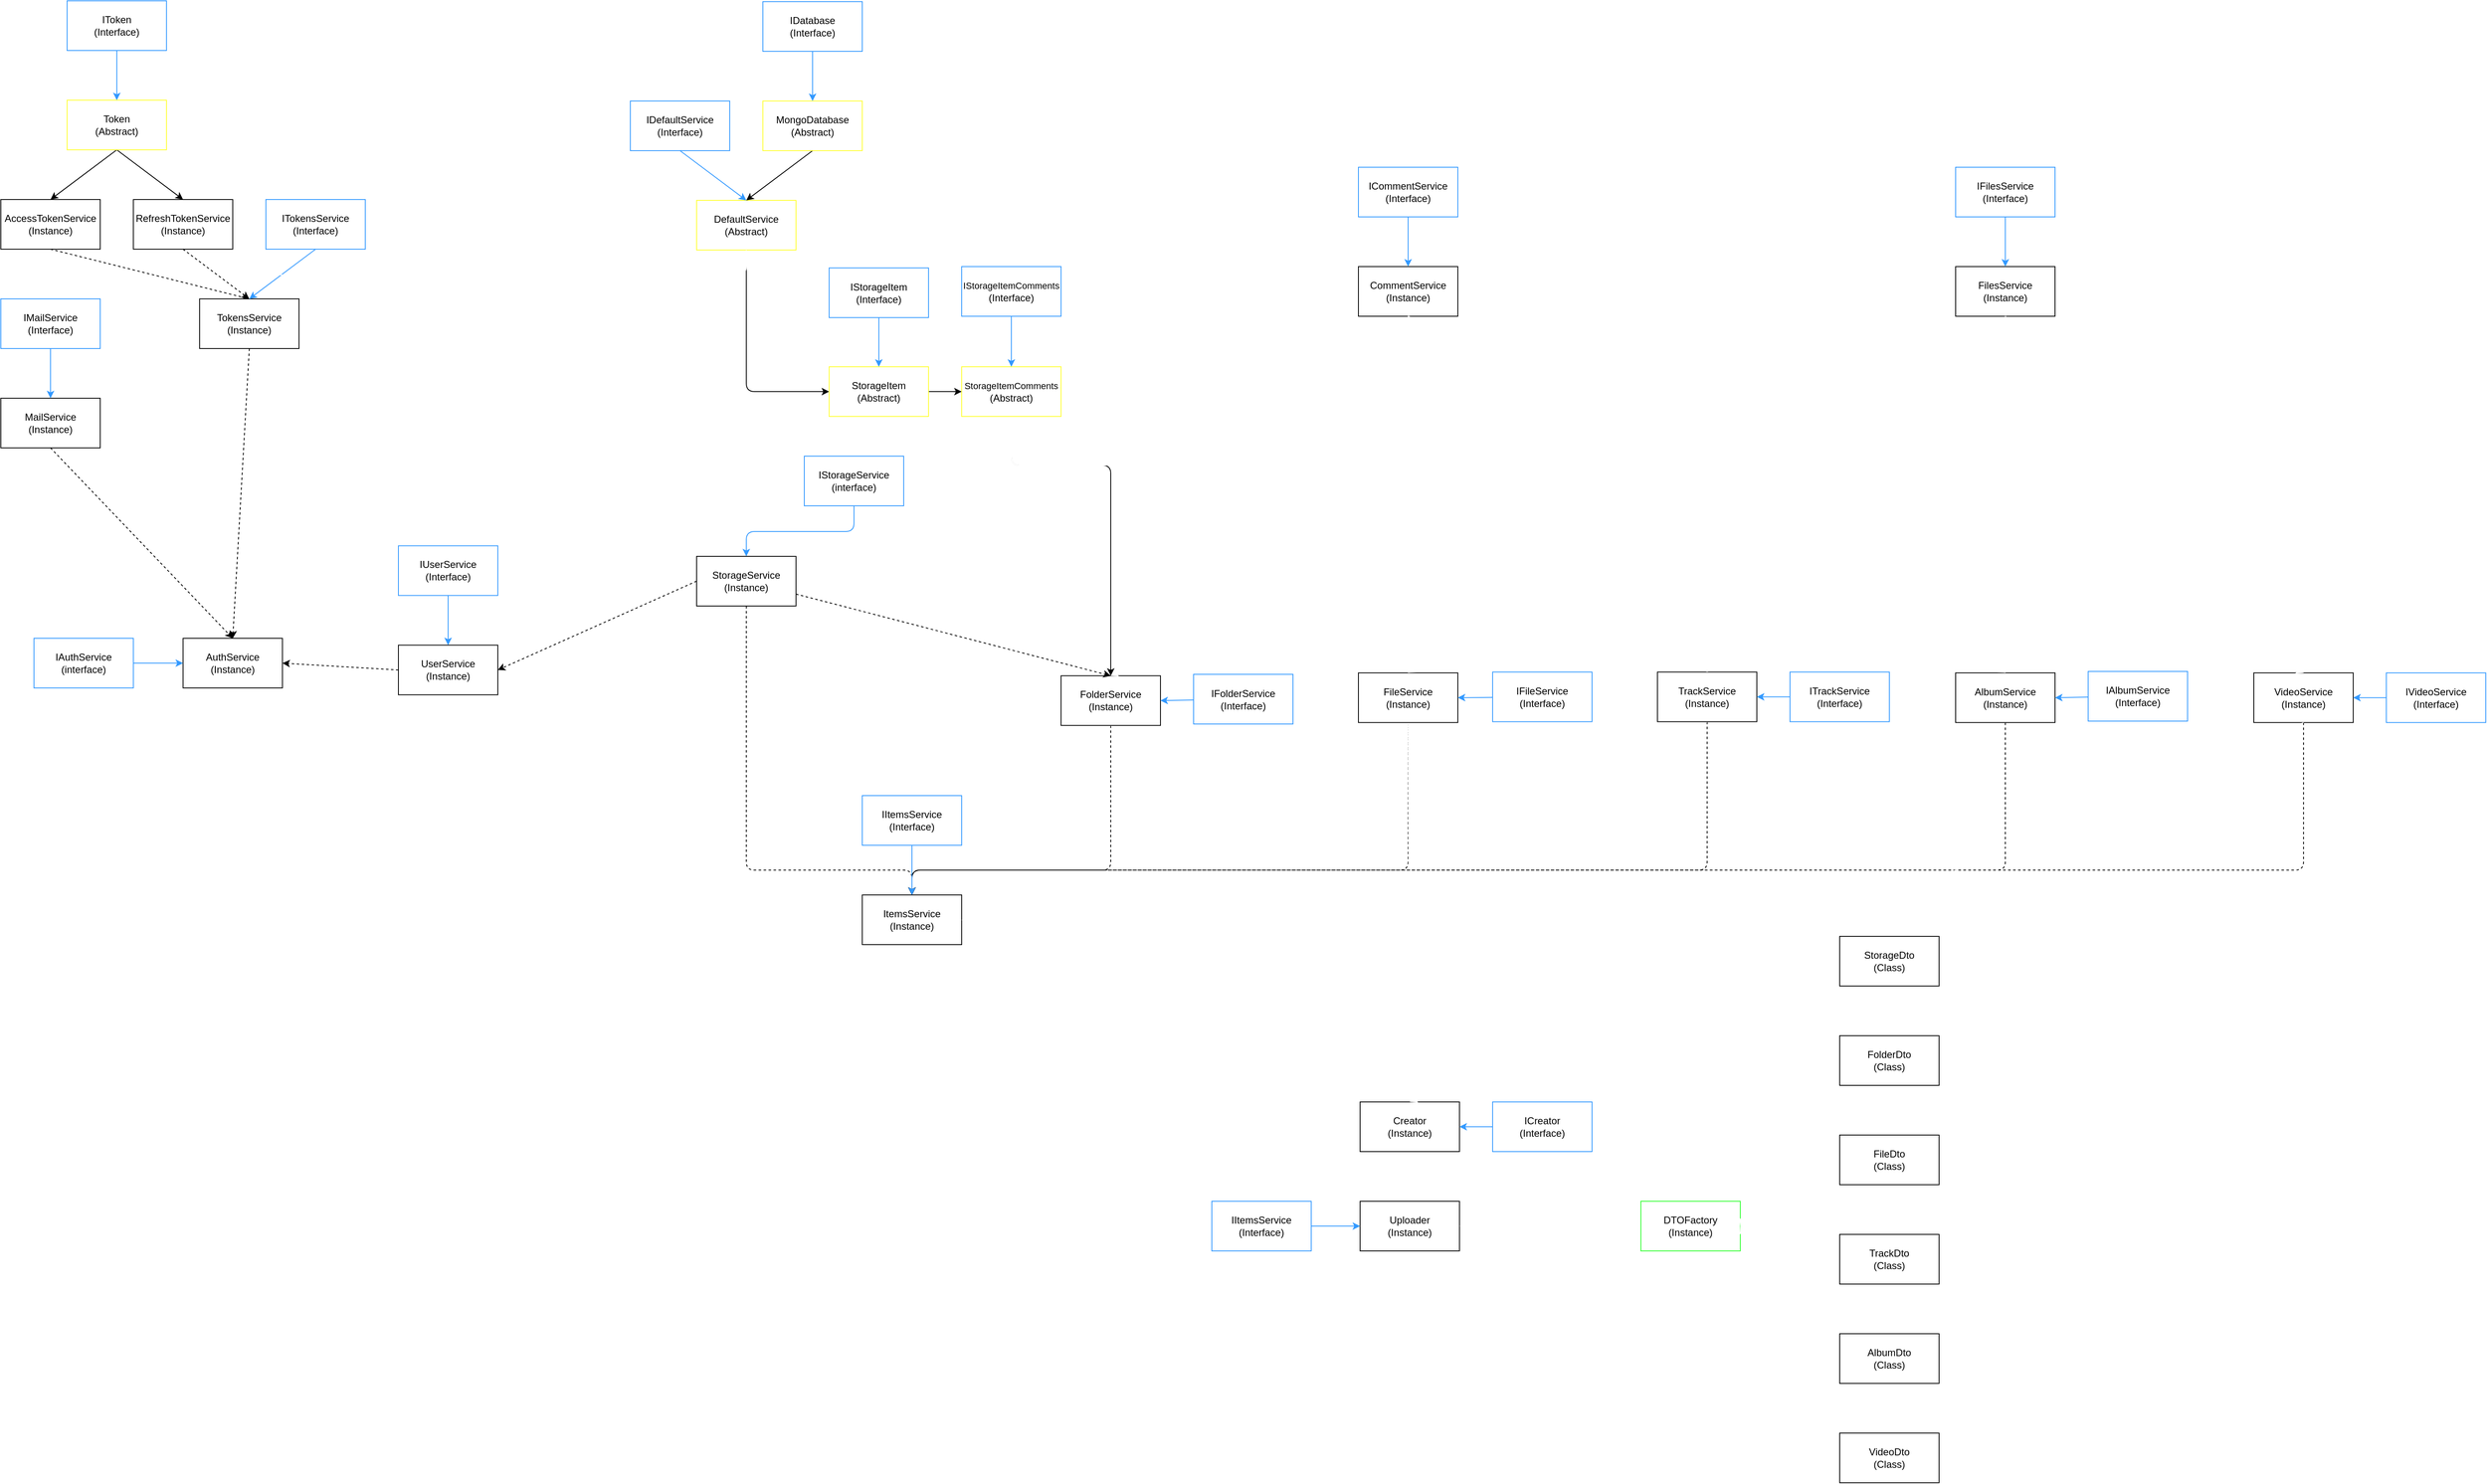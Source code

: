 <mxfile>
    <diagram id="eNYzZdLLntBak_q6CY_c" name="Схема">
        <mxGraphModel dx="4089" dy="3992" grid="1" gridSize="10" guides="1" tooltips="1" connect="1" arrows="1" fold="1" page="1" pageScale="1" pageWidth="827" pageHeight="1169" math="0" shadow="0">
            <root>
                <mxCell id="2eQ13ibKChI6Upjx3wWA-0"/>
                <mxCell id="2eQ13ibKChI6Upjx3wWA-1" parent="2eQ13ibKChI6Upjx3wWA-0"/>
                <mxCell id="D55Ujcc8xSBJGs1sgXKy-93" style="edgeStyle=none;html=1;entryX=0.5;entryY=0;entryDx=0;entryDy=0;strokeColor=#FFFFFF;" parent="2eQ13ibKChI6Upjx3wWA-1" source="D55Ujcc8xSBJGs1sgXKy-3" target="D55Ujcc8xSBJGs1sgXKy-88" edge="1">
                    <mxGeometry relative="1" as="geometry"/>
                </mxCell>
                <mxCell id="D55Ujcc8xSBJGs1sgXKy-123" style="edgeStyle=none;html=1;entryX=0.5;entryY=0;entryDx=0;entryDy=0;strokeColor=#FFFFFF;exitX=0.5;exitY=1;exitDx=0;exitDy=0;" parent="2eQ13ibKChI6Upjx3wWA-1" source="D55Ujcc8xSBJGs1sgXKy-3" target="D55Ujcc8xSBJGs1sgXKy-27" edge="1">
                    <mxGeometry relative="1" as="geometry">
                        <Array as="points">
                            <mxPoint x="2720" y="-579"/>
                            <mxPoint x="2360" y="-579"/>
                        </Array>
                    </mxGeometry>
                </mxCell>
                <mxCell id="3v3We1aOoTjopyhe7d14-6" style="edgeStyle=none;html=1;entryX=0;entryY=0.5;entryDx=0;entryDy=0;fontSize=11;" parent="2eQ13ibKChI6Upjx3wWA-1" source="D55Ujcc8xSBJGs1sgXKy-3" target="D55Ujcc8xSBJGs1sgXKy-6" edge="1">
                    <mxGeometry relative="1" as="geometry">
                        <Array as="points">
                            <mxPoint x="2720" y="-578"/>
                        </Array>
                    </mxGeometry>
                </mxCell>
                <mxCell id="D55Ujcc8xSBJGs1sgXKy-3" value="DefaultService&lt;br&gt;(Abstract)" style="rounded=0;whiteSpace=wrap;html=1;strokeColor=#FFFF33;" parent="2eQ13ibKChI6Upjx3wWA-1" vertex="1">
                    <mxGeometry x="2660" y="-809" width="120" height="60" as="geometry"/>
                </mxCell>
                <mxCell id="3v3We1aOoTjopyhe7d14-4" style="edgeStyle=none;html=1;entryX=0;entryY=0.5;entryDx=0;entryDy=0;" parent="2eQ13ibKChI6Upjx3wWA-1" source="D55Ujcc8xSBJGs1sgXKy-6" target="3v3We1aOoTjopyhe7d14-1" edge="1">
                    <mxGeometry relative="1" as="geometry"/>
                </mxCell>
                <mxCell id="D55Ujcc8xSBJGs1sgXKy-6" value="StorageItem&lt;br&gt;(Abstract)" style="rounded=0;whiteSpace=wrap;html=1;strokeColor=#FFFF33;" parent="2eQ13ibKChI6Upjx3wWA-1" vertex="1">
                    <mxGeometry x="2820" y="-608" width="120" height="60" as="geometry"/>
                </mxCell>
                <mxCell id="D55Ujcc8xSBJGs1sgXKy-7" style="edgeStyle=none;html=1;exitX=0.5;exitY=1;exitDx=0;exitDy=0;entryX=0.5;entryY=0;entryDx=0;entryDy=0;strokeColor=#3399FF;" parent="2eQ13ibKChI6Upjx3wWA-1" source="D55Ujcc8xSBJGs1sgXKy-8" target="D55Ujcc8xSBJGs1sgXKy-27" edge="1">
                    <mxGeometry relative="1" as="geometry"/>
                </mxCell>
                <mxCell id="D55Ujcc8xSBJGs1sgXKy-8" value="IUserService&lt;br&gt;(Interface)" style="rounded=0;whiteSpace=wrap;html=1;strokeColor=#3399FF;" parent="2eQ13ibKChI6Upjx3wWA-1" vertex="1">
                    <mxGeometry x="2300" y="-391.75" width="120" height="60" as="geometry"/>
                </mxCell>
                <mxCell id="D55Ujcc8xSBJGs1sgXKy-89" style="edgeStyle=none;html=1;entryX=0.5;entryY=0;entryDx=0;entryDy=0;strokeColor=#3399FF;exitX=0.5;exitY=1;exitDx=0;exitDy=0;" parent="2eQ13ibKChI6Upjx3wWA-1" source="D55Ujcc8xSBJGs1sgXKy-10" target="D55Ujcc8xSBJGs1sgXKy-88" edge="1">
                    <mxGeometry relative="1" as="geometry">
                        <Array as="points">
                            <mxPoint x="2850" y="-409"/>
                            <mxPoint x="2720" y="-409"/>
                        </Array>
                    </mxGeometry>
                </mxCell>
                <mxCell id="D55Ujcc8xSBJGs1sgXKy-10" value="IStorageService&lt;br&gt;(interface)" style="rounded=0;whiteSpace=wrap;html=1;strokeColor=#3399FF;" parent="2eQ13ibKChI6Upjx3wWA-1" vertex="1">
                    <mxGeometry x="2790" y="-500" width="120" height="60" as="geometry"/>
                </mxCell>
                <mxCell id="9" style="edgeStyle=none;html=1;entryX=0.5;entryY=0;entryDx=0;entryDy=0;dashed=1;exitX=0.5;exitY=1;exitDx=0;exitDy=0;" parent="2eQ13ibKChI6Upjx3wWA-1" source="D55Ujcc8xSBJGs1sgXKy-12" target="0" edge="1">
                    <mxGeometry relative="1" as="geometry">
                        <Array as="points">
                            <mxPoint x="3160"/>
                            <mxPoint x="2920"/>
                        </Array>
                    </mxGeometry>
                </mxCell>
                <mxCell id="23" style="edgeStyle=none;html=1;entryX=0.5;entryY=0;entryDx=0;entryDy=0;dashed=1;strokeColor=#FFFFFF;exitX=0.5;exitY=1;exitDx=0;exitDy=0;" parent="2eQ13ibKChI6Upjx3wWA-1" source="D55Ujcc8xSBJGs1sgXKy-12" target="7" edge="1">
                    <mxGeometry relative="1" as="geometry"/>
                </mxCell>
                <mxCell id="D55Ujcc8xSBJGs1sgXKy-12" value="FolderService&lt;br&gt;(Instance)" style="rounded=0;whiteSpace=wrap;html=1;" parent="2eQ13ibKChI6Upjx3wWA-1" vertex="1">
                    <mxGeometry x="3100" y="-234.75" width="120" height="60" as="geometry"/>
                </mxCell>
                <mxCell id="D55Ujcc8xSBJGs1sgXKy-13" style="edgeStyle=none;html=1;entryX=0.5;entryY=0;entryDx=0;entryDy=0;exitX=0.5;exitY=1;exitDx=0;exitDy=0;" parent="2eQ13ibKChI6Upjx3wWA-1" source="D55Ujcc8xSBJGs1sgXKy-15" target="D55Ujcc8xSBJGs1sgXKy-17" edge="1">
                    <mxGeometry relative="1" as="geometry"/>
                </mxCell>
                <mxCell id="D55Ujcc8xSBJGs1sgXKy-14" style="edgeStyle=none;html=1;entryX=0.5;entryY=0;entryDx=0;entryDy=0;exitX=0.5;exitY=1;exitDx=0;exitDy=0;" parent="2eQ13ibKChI6Upjx3wWA-1" source="D55Ujcc8xSBJGs1sgXKy-15" target="D55Ujcc8xSBJGs1sgXKy-19" edge="1">
                    <mxGeometry relative="1" as="geometry"/>
                </mxCell>
                <mxCell id="D55Ujcc8xSBJGs1sgXKy-15" value="Token&lt;br&gt;(Abstract)" style="rounded=0;whiteSpace=wrap;html=1;strokeColor=#FFFF33;" parent="2eQ13ibKChI6Upjx3wWA-1" vertex="1">
                    <mxGeometry x="1900" y="-930" width="120" height="60" as="geometry"/>
                </mxCell>
                <mxCell id="D55Ujcc8xSBJGs1sgXKy-16" style="edgeStyle=none;html=1;exitX=0.5;exitY=1;exitDx=0;exitDy=0;entryX=0.5;entryY=0;entryDx=0;entryDy=0;dashed=1;" parent="2eQ13ibKChI6Upjx3wWA-1" source="D55Ujcc8xSBJGs1sgXKy-17" target="D55Ujcc8xSBJGs1sgXKy-21" edge="1">
                    <mxGeometry relative="1" as="geometry"/>
                </mxCell>
                <mxCell id="D55Ujcc8xSBJGs1sgXKy-17" value="AccessTokenService&lt;br&gt;(Instance)" style="rounded=0;whiteSpace=wrap;html=1;" parent="2eQ13ibKChI6Upjx3wWA-1" vertex="1">
                    <mxGeometry x="1820" y="-810" width="120" height="60" as="geometry"/>
                </mxCell>
                <mxCell id="D55Ujcc8xSBJGs1sgXKy-18" style="edgeStyle=none;html=1;exitX=0.5;exitY=1;exitDx=0;exitDy=0;entryX=0.5;entryY=0;entryDx=0;entryDy=0;dashed=1;" parent="2eQ13ibKChI6Upjx3wWA-1" source="D55Ujcc8xSBJGs1sgXKy-19" target="D55Ujcc8xSBJGs1sgXKy-21" edge="1">
                    <mxGeometry relative="1" as="geometry">
                        <mxPoint x="2110" y="-700" as="targetPoint"/>
                    </mxGeometry>
                </mxCell>
                <mxCell id="D55Ujcc8xSBJGs1sgXKy-19" value="RefreshTokenService&lt;br&gt;(Instance)" style="rounded=0;whiteSpace=wrap;html=1;" parent="2eQ13ibKChI6Upjx3wWA-1" vertex="1">
                    <mxGeometry x="1980" y="-810" width="120" height="60" as="geometry"/>
                </mxCell>
                <mxCell id="D55Ujcc8xSBJGs1sgXKy-20" style="edgeStyle=none;html=1;exitX=0.5;exitY=1;exitDx=0;exitDy=0;entryX=0.5;entryY=0;entryDx=0;entryDy=0;dashed=1;" parent="2eQ13ibKChI6Upjx3wWA-1" source="D55Ujcc8xSBJGs1sgXKy-21" target="D55Ujcc8xSBJGs1sgXKy-28" edge="1">
                    <mxGeometry relative="1" as="geometry"/>
                </mxCell>
                <mxCell id="D55Ujcc8xSBJGs1sgXKy-21" value="TokensService&lt;br&gt;(Instance)" style="rounded=0;whiteSpace=wrap;html=1;" parent="2eQ13ibKChI6Upjx3wWA-1" vertex="1">
                    <mxGeometry x="2060" y="-690" width="120" height="60" as="geometry"/>
                </mxCell>
                <mxCell id="D55Ujcc8xSBJGs1sgXKy-26" style="edgeStyle=none;html=1;exitX=0;exitY=0.5;exitDx=0;exitDy=0;entryX=1;entryY=0.5;entryDx=0;entryDy=0;dashed=1;" parent="2eQ13ibKChI6Upjx3wWA-1" source="D55Ujcc8xSBJGs1sgXKy-27" target="D55Ujcc8xSBJGs1sgXKy-28" edge="1">
                    <mxGeometry relative="1" as="geometry"/>
                </mxCell>
                <mxCell id="D55Ujcc8xSBJGs1sgXKy-27" value="UserService&lt;br&gt;(Instance)" style="rounded=0;whiteSpace=wrap;html=1;" parent="2eQ13ibKChI6Upjx3wWA-1" vertex="1">
                    <mxGeometry x="2300" y="-271.75" width="120" height="60" as="geometry"/>
                </mxCell>
                <mxCell id="D55Ujcc8xSBJGs1sgXKy-28" value="AuthService&lt;br&gt;(Instance)" style="rounded=0;whiteSpace=wrap;html=1;" parent="2eQ13ibKChI6Upjx3wWA-1" vertex="1">
                    <mxGeometry x="2040" y="-280" width="120" height="60" as="geometry"/>
                </mxCell>
                <mxCell id="D55Ujcc8xSBJGs1sgXKy-29" style="edgeStyle=none;html=1;exitX=0.5;exitY=1;exitDx=0;exitDy=0;entryX=0.5;entryY=0;entryDx=0;entryDy=0;dashed=1;" parent="2eQ13ibKChI6Upjx3wWA-1" source="D55Ujcc8xSBJGs1sgXKy-30" target="D55Ujcc8xSBJGs1sgXKy-28" edge="1">
                    <mxGeometry relative="1" as="geometry"/>
                </mxCell>
                <mxCell id="D55Ujcc8xSBJGs1sgXKy-30" value="MailService&lt;br&gt;(Instance)" style="rounded=0;whiteSpace=wrap;html=1;" parent="2eQ13ibKChI6Upjx3wWA-1" vertex="1">
                    <mxGeometry x="1820" y="-570" width="120" height="60" as="geometry"/>
                </mxCell>
                <mxCell id="D55Ujcc8xSBJGs1sgXKy-31" style="edgeStyle=none;html=1;entryX=0.5;entryY=0;entryDx=0;entryDy=0;exitX=0.5;exitY=1;exitDx=0;exitDy=0;" parent="2eQ13ibKChI6Upjx3wWA-1" source="D55Ujcc8xSBJGs1sgXKy-32" target="D55Ujcc8xSBJGs1sgXKy-3" edge="1">
                    <mxGeometry relative="1" as="geometry">
                        <mxPoint x="2820" y="-829" as="sourcePoint"/>
                    </mxGeometry>
                </mxCell>
                <mxCell id="D55Ujcc8xSBJGs1sgXKy-32" value="MongoDatabase&lt;br&gt;(Abstract)" style="rounded=0;whiteSpace=wrap;html=1;strokeColor=#FFFF33;" parent="2eQ13ibKChI6Upjx3wWA-1" vertex="1">
                    <mxGeometry x="2740" y="-929" width="120" height="60" as="geometry"/>
                </mxCell>
                <mxCell id="12" style="edgeStyle=none;html=1;entryX=0.5;entryY=0;entryDx=0;entryDy=0;dashed=1;" parent="2eQ13ibKChI6Upjx3wWA-1" source="D55Ujcc8xSBJGs1sgXKy-38" target="0" edge="1">
                    <mxGeometry relative="1" as="geometry">
                        <Array as="points">
                            <mxPoint x="3880"/>
                            <mxPoint x="2920"/>
                        </Array>
                    </mxGeometry>
                </mxCell>
                <mxCell id="25" style="edgeStyle=none;html=1;entryX=0.5;entryY=0;entryDx=0;entryDy=0;dashed=1;strokeColor=#FFFFFF;exitX=0.5;exitY=1;exitDx=0;exitDy=0;" parent="2eQ13ibKChI6Upjx3wWA-1" source="D55Ujcc8xSBJGs1sgXKy-38" target="7" edge="1">
                    <mxGeometry relative="1" as="geometry"/>
                </mxCell>
                <mxCell id="D55Ujcc8xSBJGs1sgXKy-38" value="TrackService&lt;br&gt;(Instance)" style="rounded=0;whiteSpace=wrap;html=1;" parent="2eQ13ibKChI6Upjx3wWA-1" vertex="1">
                    <mxGeometry x="3820" y="-239.25" width="120" height="60" as="geometry"/>
                </mxCell>
                <mxCell id="10" style="edgeStyle=none;html=1;entryX=0.5;entryY=0;entryDx=0;entryDy=0;dashed=1;" parent="2eQ13ibKChI6Upjx3wWA-1" source="D55Ujcc8xSBJGs1sgXKy-42" target="0" edge="1">
                    <mxGeometry relative="1" as="geometry">
                        <Array as="points">
                            <mxPoint x="3519"/>
                            <mxPoint x="2920"/>
                        </Array>
                    </mxGeometry>
                </mxCell>
                <mxCell id="24" style="edgeStyle=none;html=1;dashed=1;strokeColor=#FFFFFF;exitX=0.5;exitY=1;exitDx=0;exitDy=0;entryX=0.5;entryY=0;entryDx=0;entryDy=0;" parent="2eQ13ibKChI6Upjx3wWA-1" source="D55Ujcc8xSBJGs1sgXKy-42" target="7" edge="1">
                    <mxGeometry relative="1" as="geometry">
                        <mxPoint x="3500" y="180" as="targetPoint"/>
                    </mxGeometry>
                </mxCell>
                <mxCell id="D55Ujcc8xSBJGs1sgXKy-42" value="FileService&lt;br&gt;(Instance)" style="rounded=0;whiteSpace=wrap;html=1;" parent="2eQ13ibKChI6Upjx3wWA-1" vertex="1">
                    <mxGeometry x="3459" y="-238.25" width="120" height="60" as="geometry"/>
                </mxCell>
                <mxCell id="3v3We1aOoTjopyhe7d14-38" style="edgeStyle=none;rounded=1;html=1;dashed=1;fontSize=11;strokeColor=#FFFFFF;elbow=vertical;entryX=0.5;entryY=0;entryDx=0;entryDy=0;exitX=0.5;exitY=1;exitDx=0;exitDy=0;" parent="2eQ13ibKChI6Upjx3wWA-1" source="D55Ujcc8xSBJGs1sgXKy-48" target="D55Ujcc8xSBJGs1sgXKy-12" edge="1">
                    <mxGeometry relative="1" as="geometry">
                        <mxPoint x="3520.0" y="-449" as="targetPoint"/>
                    </mxGeometry>
                </mxCell>
                <mxCell id="3v3We1aOoTjopyhe7d14-39" style="edgeStyle=none;rounded=1;html=1;entryX=0.5;entryY=0;entryDx=0;entryDy=0;dashed=1;fontSize=11;strokeColor=#FFFFFF;elbow=vertical;exitX=0.5;exitY=1;exitDx=0;exitDy=0;" parent="2eQ13ibKChI6Upjx3wWA-1" source="D55Ujcc8xSBJGs1sgXKy-48" target="D55Ujcc8xSBJGs1sgXKy-38" edge="1">
                    <mxGeometry relative="1" as="geometry"/>
                </mxCell>
                <mxCell id="3v3We1aOoTjopyhe7d14-40" style="edgeStyle=none;rounded=1;html=1;entryX=0.5;entryY=0;entryDx=0;entryDy=0;dashed=1;fontSize=11;strokeColor=#FFFFFF;elbow=vertical;exitX=0.5;exitY=1;exitDx=0;exitDy=0;" parent="2eQ13ibKChI6Upjx3wWA-1" source="D55Ujcc8xSBJGs1sgXKy-48" target="D55Ujcc8xSBJGs1sgXKy-42" edge="1">
                    <mxGeometry relative="1" as="geometry"/>
                </mxCell>
                <mxCell id="D55Ujcc8xSBJGs1sgXKy-48" value="FilesService&lt;br&gt;(Instance)" style="rounded=0;whiteSpace=wrap;html=1;" parent="2eQ13ibKChI6Upjx3wWA-1" vertex="1">
                    <mxGeometry x="4180" y="-729" width="120" height="60" as="geometry"/>
                </mxCell>
                <mxCell id="13" style="edgeStyle=none;html=1;entryX=0.5;entryY=0;entryDx=0;entryDy=0;dashed=1;" parent="2eQ13ibKChI6Upjx3wWA-1" source="D55Ujcc8xSBJGs1sgXKy-50" target="0" edge="1">
                    <mxGeometry relative="1" as="geometry">
                        <Array as="points">
                            <mxPoint x="4240"/>
                            <mxPoint x="2920"/>
                        </Array>
                    </mxGeometry>
                </mxCell>
                <mxCell id="26" style="edgeStyle=none;html=1;entryX=0.5;entryY=0;entryDx=0;entryDy=0;dashed=1;strokeColor=#FFFFFF;exitX=0.5;exitY=1;exitDx=0;exitDy=0;" parent="2eQ13ibKChI6Upjx3wWA-1" source="D55Ujcc8xSBJGs1sgXKy-50" target="7" edge="1">
                    <mxGeometry relative="1" as="geometry"/>
                </mxCell>
                <mxCell id="D55Ujcc8xSBJGs1sgXKy-50" value="AlbumService&lt;br&gt;(Instance)" style="rounded=0;whiteSpace=wrap;html=1;" parent="2eQ13ibKChI6Upjx3wWA-1" vertex="1">
                    <mxGeometry x="4180" y="-238.25" width="120" height="60" as="geometry"/>
                </mxCell>
                <mxCell id="3v3We1aOoTjopyhe7d14-33" style="rounded=1;html=1;entryX=0.5;entryY=0;entryDx=0;entryDy=0;fontSize=11;strokeColor=#FFFFFF;dashed=1;elbow=vertical;exitX=0.5;exitY=1;exitDx=0;exitDy=0;" parent="2eQ13ibKChI6Upjx3wWA-1" source="D55Ujcc8xSBJGs1sgXKy-55" target="D55Ujcc8xSBJGs1sgXKy-12" edge="1">
                    <mxGeometry relative="1" as="geometry"/>
                </mxCell>
                <mxCell id="D55Ujcc8xSBJGs1sgXKy-55" value="CommentService&lt;br&gt;(Instance)" style="rounded=0;whiteSpace=wrap;html=1;" parent="2eQ13ibKChI6Upjx3wWA-1" vertex="1">
                    <mxGeometry x="3459" y="-729" width="120" height="60" as="geometry"/>
                </mxCell>
                <mxCell id="D55Ujcc8xSBJGs1sgXKy-56" style="edgeStyle=none;html=1;entryX=0.5;entryY=0;entryDx=0;entryDy=0;strokeColor=#3399FF;exitX=0.5;exitY=1;exitDx=0;exitDy=0;" parent="2eQ13ibKChI6Upjx3wWA-1" source="D55Ujcc8xSBJGs1sgXKy-57" target="D55Ujcc8xSBJGs1sgXKy-55" edge="1">
                    <mxGeometry relative="1" as="geometry"/>
                </mxCell>
                <mxCell id="D55Ujcc8xSBJGs1sgXKy-59" style="edgeStyle=none;html=1;entryX=0.5;entryY=0;entryDx=0;entryDy=0;strokeColor=#3399FF;" parent="2eQ13ibKChI6Upjx3wWA-1" source="D55Ujcc8xSBJGs1sgXKy-58" target="D55Ujcc8xSBJGs1sgXKy-32" edge="1">
                    <mxGeometry relative="1" as="geometry"/>
                </mxCell>
                <mxCell id="D55Ujcc8xSBJGs1sgXKy-58" value="IDatabase&lt;br&gt;(Interface)" style="rounded=0;whiteSpace=wrap;html=1;strokeColor=#3399FF;" parent="2eQ13ibKChI6Upjx3wWA-1" vertex="1">
                    <mxGeometry x="2740" y="-1049" width="120" height="60" as="geometry"/>
                </mxCell>
                <mxCell id="D55Ujcc8xSBJGs1sgXKy-63" style="edgeStyle=none;html=1;entryX=0.5;entryY=0;entryDx=0;entryDy=0;strokeColor=#3399FF;exitX=0.5;exitY=1;exitDx=0;exitDy=0;" parent="2eQ13ibKChI6Upjx3wWA-1" source="D55Ujcc8xSBJGs1sgXKy-62" target="D55Ujcc8xSBJGs1sgXKy-3" edge="1">
                    <mxGeometry relative="1" as="geometry">
                        <mxPoint x="2630" y="-869" as="sourcePoint"/>
                    </mxGeometry>
                </mxCell>
                <mxCell id="D55Ujcc8xSBJGs1sgXKy-62" value="IDefaultService&lt;br&gt;(Interface)" style="rounded=0;whiteSpace=wrap;html=1;strokeColor=#3399FF;" parent="2eQ13ibKChI6Upjx3wWA-1" vertex="1">
                    <mxGeometry x="2580" y="-929" width="120" height="60" as="geometry"/>
                </mxCell>
                <mxCell id="D55Ujcc8xSBJGs1sgXKy-66" style="edgeStyle=none;html=1;entryX=0.5;entryY=0;entryDx=0;entryDy=0;strokeColor=#3399FF;exitX=0.5;exitY=1;exitDx=0;exitDy=0;" parent="2eQ13ibKChI6Upjx3wWA-1" source="D55Ujcc8xSBJGs1sgXKy-65" target="D55Ujcc8xSBJGs1sgXKy-6" edge="1">
                    <mxGeometry relative="1" as="geometry"/>
                </mxCell>
                <mxCell id="D55Ujcc8xSBJGs1sgXKy-65" value="IStorageItem&lt;br&gt;(Interface)" style="rounded=0;whiteSpace=wrap;html=1;strokeColor=#3399FF;" parent="2eQ13ibKChI6Upjx3wWA-1" vertex="1">
                    <mxGeometry x="2820" y="-727.37" width="120" height="60" as="geometry"/>
                </mxCell>
                <mxCell id="14" style="edgeStyle=none;html=1;entryX=0.5;entryY=0;entryDx=0;entryDy=0;dashed=1;" parent="2eQ13ibKChI6Upjx3wWA-1" source="D55Ujcc8xSBJGs1sgXKy-76" target="0" edge="1">
                    <mxGeometry relative="1" as="geometry">
                        <Array as="points">
                            <mxPoint x="4600"/>
                            <mxPoint x="2920"/>
                        </Array>
                    </mxGeometry>
                </mxCell>
                <mxCell id="D55Ujcc8xSBJGs1sgXKy-76" value="VideoService&lt;br&gt;(Instance)" style="rounded=0;whiteSpace=wrap;html=1;" parent="2eQ13ibKChI6Upjx3wWA-1" vertex="1">
                    <mxGeometry x="4540" y="-238.25" width="120" height="60" as="geometry"/>
                </mxCell>
                <mxCell id="D55Ujcc8xSBJGs1sgXKy-78" style="edgeStyle=none;html=1;entryX=1;entryY=0.5;entryDx=0;entryDy=0;strokeColor=#3399FF;" parent="2eQ13ibKChI6Upjx3wWA-1" source="D55Ujcc8xSBJGs1sgXKy-77" target="D55Ujcc8xSBJGs1sgXKy-50" edge="1">
                    <mxGeometry relative="1" as="geometry"/>
                </mxCell>
                <mxCell id="D55Ujcc8xSBJGs1sgXKy-77" value="IAlbumService&lt;br&gt;(Interface)" style="rounded=0;whiteSpace=wrap;html=1;strokeColor=#3399FF;" parent="2eQ13ibKChI6Upjx3wWA-1" vertex="1">
                    <mxGeometry x="4340" y="-240" width="120" height="60" as="geometry"/>
                </mxCell>
                <mxCell id="D55Ujcc8xSBJGs1sgXKy-81" style="edgeStyle=none;html=1;entryX=1;entryY=0.5;entryDx=0;entryDy=0;strokeColor=#3399FF;" parent="2eQ13ibKChI6Upjx3wWA-1" source="D55Ujcc8xSBJGs1sgXKy-80" target="D55Ujcc8xSBJGs1sgXKy-42" edge="1">
                    <mxGeometry relative="1" as="geometry"/>
                </mxCell>
                <mxCell id="D55Ujcc8xSBJGs1sgXKy-80" value="IFileService&lt;br&gt;(Interface)" style="rounded=0;whiteSpace=wrap;html=1;strokeColor=#3399FF;" parent="2eQ13ibKChI6Upjx3wWA-1" vertex="1">
                    <mxGeometry x="3621" y="-239.25" width="120" height="60" as="geometry"/>
                </mxCell>
                <mxCell id="D55Ujcc8xSBJGs1sgXKy-83" style="edgeStyle=none;html=1;entryX=1;entryY=0.5;entryDx=0;entryDy=0;strokeColor=#3399FF;" parent="2eQ13ibKChI6Upjx3wWA-1" source="D55Ujcc8xSBJGs1sgXKy-82" target="D55Ujcc8xSBJGs1sgXKy-12" edge="1">
                    <mxGeometry relative="1" as="geometry"/>
                </mxCell>
                <mxCell id="D55Ujcc8xSBJGs1sgXKy-82" value="IFolderService&lt;br&gt;(Interface)" style="rounded=0;whiteSpace=wrap;html=1;strokeColor=#3399FF;" parent="2eQ13ibKChI6Upjx3wWA-1" vertex="1">
                    <mxGeometry x="3260" y="-236.5" width="120" height="60" as="geometry"/>
                </mxCell>
                <mxCell id="D55Ujcc8xSBJGs1sgXKy-86" style="edgeStyle=none;html=1;entryX=1;entryY=0.5;entryDx=0;entryDy=0;strokeColor=#3399FF;" parent="2eQ13ibKChI6Upjx3wWA-1" source="D55Ujcc8xSBJGs1sgXKy-85" target="D55Ujcc8xSBJGs1sgXKy-38" edge="1">
                    <mxGeometry relative="1" as="geometry"/>
                </mxCell>
                <mxCell id="D55Ujcc8xSBJGs1sgXKy-85" value="ITrackService&lt;br&gt;(Interface)" style="rounded=0;whiteSpace=wrap;html=1;strokeColor=#3399FF;" parent="2eQ13ibKChI6Upjx3wWA-1" vertex="1">
                    <mxGeometry x="3980" y="-239.25" width="120" height="60" as="geometry"/>
                </mxCell>
                <mxCell id="6" style="edgeStyle=none;html=1;entryX=0.5;entryY=0;entryDx=0;entryDy=0;dashed=1;" parent="2eQ13ibKChI6Upjx3wWA-1" source="D55Ujcc8xSBJGs1sgXKy-88" target="D55Ujcc8xSBJGs1sgXKy-12" edge="1">
                    <mxGeometry relative="1" as="geometry"/>
                </mxCell>
                <mxCell id="11" style="edgeStyle=none;html=1;entryX=0.5;entryY=0;entryDx=0;entryDy=0;dashed=1;" parent="2eQ13ibKChI6Upjx3wWA-1" source="D55Ujcc8xSBJGs1sgXKy-88" target="0" edge="1">
                    <mxGeometry relative="1" as="geometry">
                        <Array as="points">
                            <mxPoint x="2720"/>
                            <mxPoint x="2920"/>
                        </Array>
                    </mxGeometry>
                </mxCell>
                <mxCell id="D55Ujcc8xSBJGs1sgXKy-88" value="StorageService&lt;br&gt;(Instance)" style="rounded=0;whiteSpace=wrap;html=1;" parent="2eQ13ibKChI6Upjx3wWA-1" vertex="1">
                    <mxGeometry x="2660" y="-379" width="120" height="60" as="geometry"/>
                </mxCell>
                <mxCell id="D55Ujcc8xSBJGs1sgXKy-91" style="edgeStyle=none;html=1;entryX=1;entryY=0.5;entryDx=0;entryDy=0;strokeColor=#3399FF;" parent="2eQ13ibKChI6Upjx3wWA-1" source="D55Ujcc8xSBJGs1sgXKy-90" target="D55Ujcc8xSBJGs1sgXKy-76" edge="1">
                    <mxGeometry relative="1" as="geometry"/>
                </mxCell>
                <mxCell id="D55Ujcc8xSBJGs1sgXKy-90" value="IVideoService&lt;br&gt;(Interface)" style="rounded=0;whiteSpace=wrap;html=1;strokeColor=#3399FF;" parent="2eQ13ibKChI6Upjx3wWA-1" vertex="1">
                    <mxGeometry x="4700" y="-238.25" width="120" height="60" as="geometry"/>
                </mxCell>
                <mxCell id="D55Ujcc8xSBJGs1sgXKy-57" value="ICommentService&lt;br&gt;(Interface)" style="rounded=0;whiteSpace=wrap;html=1;strokeColor=#3399FF;" parent="2eQ13ibKChI6Upjx3wWA-1" vertex="1">
                    <mxGeometry x="3459" y="-849" width="120" height="60" as="geometry"/>
                </mxCell>
                <mxCell id="D55Ujcc8xSBJGs1sgXKy-96" style="edgeStyle=none;html=1;entryX=0.5;entryY=0;entryDx=0;entryDy=0;strokeColor=#3399FF;" parent="2eQ13ibKChI6Upjx3wWA-1" source="D55Ujcc8xSBJGs1sgXKy-94" target="D55Ujcc8xSBJGs1sgXKy-48" edge="1">
                    <mxGeometry relative="1" as="geometry"/>
                </mxCell>
                <mxCell id="D55Ujcc8xSBJGs1sgXKy-94" value="IFilesService&lt;br&gt;(Interface)" style="rounded=0;whiteSpace=wrap;html=1;strokeColor=#3399FF;" parent="2eQ13ibKChI6Upjx3wWA-1" vertex="1">
                    <mxGeometry x="4180" y="-849" width="120" height="60" as="geometry"/>
                </mxCell>
                <mxCell id="D55Ujcc8xSBJGs1sgXKy-114" style="edgeStyle=none;html=1;entryX=0.5;entryY=0;entryDx=0;entryDy=0;strokeColor=#3399FF;exitX=0.5;exitY=1;exitDx=0;exitDy=0;" parent="2eQ13ibKChI6Upjx3wWA-1" source="D55Ujcc8xSBJGs1sgXKy-113" target="D55Ujcc8xSBJGs1sgXKy-21" edge="1">
                    <mxGeometry relative="1" as="geometry"/>
                </mxCell>
                <mxCell id="D55Ujcc8xSBJGs1sgXKy-113" value="ITokensService&lt;br&gt;(Interface)" style="rounded=0;whiteSpace=wrap;html=1;strokeColor=#3399FF;" parent="2eQ13ibKChI6Upjx3wWA-1" vertex="1">
                    <mxGeometry x="2140" y="-810" width="120" height="60" as="geometry"/>
                </mxCell>
                <mxCell id="D55Ujcc8xSBJGs1sgXKy-116" style="edgeStyle=none;html=1;entryX=0.5;entryY=0;entryDx=0;entryDy=0;strokeColor=#3399FF;" parent="2eQ13ibKChI6Upjx3wWA-1" source="D55Ujcc8xSBJGs1sgXKy-115" target="D55Ujcc8xSBJGs1sgXKy-30" edge="1">
                    <mxGeometry relative="1" as="geometry"/>
                </mxCell>
                <mxCell id="D55Ujcc8xSBJGs1sgXKy-115" value="IMailService&lt;br&gt;(Interface)" style="rounded=0;whiteSpace=wrap;html=1;strokeColor=#3399FF;" parent="2eQ13ibKChI6Upjx3wWA-1" vertex="1">
                    <mxGeometry x="1820" y="-690" width="120" height="60" as="geometry"/>
                </mxCell>
                <mxCell id="52" style="edgeStyle=none;html=1;entryX=0;entryY=0.5;entryDx=0;entryDy=0;strokeColor=#3399FF;" parent="2eQ13ibKChI6Upjx3wWA-1" source="D55Ujcc8xSBJGs1sgXKy-118" target="D55Ujcc8xSBJGs1sgXKy-28" edge="1">
                    <mxGeometry relative="1" as="geometry"/>
                </mxCell>
                <mxCell id="D55Ujcc8xSBJGs1sgXKy-118" value="IAuthService&lt;br&gt;(interface)" style="rounded=0;whiteSpace=wrap;html=1;strokeColor=#3399FF;" parent="2eQ13ibKChI6Upjx3wWA-1" vertex="1">
                    <mxGeometry x="1860" y="-280" width="120" height="60" as="geometry"/>
                </mxCell>
                <mxCell id="D55Ujcc8xSBJGs1sgXKy-121" style="edgeStyle=none;html=1;entryX=0.5;entryY=0;entryDx=0;entryDy=0;strokeColor=#3399FF;" parent="2eQ13ibKChI6Upjx3wWA-1" source="D55Ujcc8xSBJGs1sgXKy-120" target="D55Ujcc8xSBJGs1sgXKy-15" edge="1">
                    <mxGeometry relative="1" as="geometry"/>
                </mxCell>
                <mxCell id="D55Ujcc8xSBJGs1sgXKy-120" value="IToken&lt;br&gt;(Interface)" style="rounded=0;whiteSpace=wrap;html=1;strokeColor=#3399FF;" parent="2eQ13ibKChI6Upjx3wWA-1" vertex="1">
                    <mxGeometry x="1900" y="-1050" width="120" height="60" as="geometry"/>
                </mxCell>
                <mxCell id="D55Ujcc8xSBJGs1sgXKy-122" style="edgeStyle=none;html=1;entryX=0.5;entryY=0;entryDx=0;entryDy=0;strokeColor=#FFFFFF;exitX=0.5;exitY=1;exitDx=0;exitDy=0;" parent="2eQ13ibKChI6Upjx3wWA-1" source="D55Ujcc8xSBJGs1sgXKy-3" target="D55Ujcc8xSBJGs1sgXKy-21" edge="1">
                    <mxGeometry relative="1" as="geometry">
                        <mxPoint x="2730" y="-739" as="sourcePoint"/>
                        <mxPoint x="2511" y="-649" as="targetPoint"/>
                        <Array as="points">
                            <mxPoint x="2720" y="-719"/>
                            <mxPoint x="2120" y="-719"/>
                        </Array>
                    </mxGeometry>
                </mxCell>
                <mxCell id="3v3We1aOoTjopyhe7d14-8" style="edgeStyle=none;html=1;entryX=0.5;entryY=0;entryDx=0;entryDy=0;fontSize=11;" parent="2eQ13ibKChI6Upjx3wWA-1" source="3v3We1aOoTjopyhe7d14-1" target="D55Ujcc8xSBJGs1sgXKy-12" edge="1">
                    <mxGeometry relative="1" as="geometry">
                        <Array as="points">
                            <mxPoint x="3040" y="-489"/>
                            <mxPoint x="3160" y="-489"/>
                        </Array>
                    </mxGeometry>
                </mxCell>
                <mxCell id="3v3We1aOoTjopyhe7d14-26" style="edgeStyle=none;html=1;entryX=0.5;entryY=0;entryDx=0;entryDy=0;fontSize=11;strokeColor=none;rounded=1;" parent="2eQ13ibKChI6Upjx3wWA-1" source="3v3We1aOoTjopyhe7d14-1" target="D55Ujcc8xSBJGs1sgXKy-42" edge="1">
                    <mxGeometry relative="1" as="geometry">
                        <Array as="points">
                            <mxPoint x="3040" y="-489"/>
                            <mxPoint x="3519" y="-489"/>
                        </Array>
                    </mxGeometry>
                </mxCell>
                <mxCell id="3v3We1aOoTjopyhe7d14-28" style="edgeStyle=none;rounded=1;html=1;entryX=0.5;entryY=0;entryDx=0;entryDy=0;fontSize=11;strokeColor=#FFFFFF;" parent="2eQ13ibKChI6Upjx3wWA-1" source="3v3We1aOoTjopyhe7d14-1" target="D55Ujcc8xSBJGs1sgXKy-42" edge="1">
                    <mxGeometry relative="1" as="geometry">
                        <Array as="points">
                            <mxPoint x="3040" y="-489"/>
                            <mxPoint x="3519" y="-489"/>
                        </Array>
                    </mxGeometry>
                </mxCell>
                <mxCell id="3v3We1aOoTjopyhe7d14-29" style="edgeStyle=none;rounded=1;html=1;fontSize=11;strokeColor=#FFFFFF;entryX=0.5;entryY=0;entryDx=0;entryDy=0;" parent="2eQ13ibKChI6Upjx3wWA-1" source="3v3We1aOoTjopyhe7d14-1" target="D55Ujcc8xSBJGs1sgXKy-38" edge="1">
                    <mxGeometry relative="1" as="geometry">
                        <mxPoint x="3820" y="-469.0" as="targetPoint"/>
                        <Array as="points">
                            <mxPoint x="3040" y="-489"/>
                            <mxPoint x="3880" y="-489"/>
                        </Array>
                    </mxGeometry>
                </mxCell>
                <mxCell id="3v3We1aOoTjopyhe7d14-31" style="edgeStyle=none;rounded=1;html=1;entryX=0.5;entryY=0;entryDx=0;entryDy=0;fontSize=11;strokeColor=#FFFFFF;" parent="2eQ13ibKChI6Upjx3wWA-1" source="3v3We1aOoTjopyhe7d14-1" target="D55Ujcc8xSBJGs1sgXKy-50" edge="1">
                    <mxGeometry relative="1" as="geometry">
                        <Array as="points">
                            <mxPoint x="3040" y="-489"/>
                            <mxPoint x="4240" y="-489"/>
                        </Array>
                    </mxGeometry>
                </mxCell>
                <mxCell id="3v3We1aOoTjopyhe7d14-32" style="edgeStyle=none;rounded=1;html=1;fontSize=11;strokeColor=#FFFFFF;entryX=0.5;entryY=0;entryDx=0;entryDy=0;" parent="2eQ13ibKChI6Upjx3wWA-1" source="3v3We1aOoTjopyhe7d14-1" target="D55Ujcc8xSBJGs1sgXKy-76" edge="1">
                    <mxGeometry relative="1" as="geometry">
                        <mxPoint x="4460" y="-459" as="targetPoint"/>
                        <Array as="points">
                            <mxPoint x="3040" y="-489"/>
                            <mxPoint x="4600" y="-489"/>
                        </Array>
                    </mxGeometry>
                </mxCell>
                <mxCell id="3v3We1aOoTjopyhe7d14-1" value="&lt;font style=&quot;font-size: 11px&quot;&gt;StorageItemComments&lt;br&gt;&lt;/font&gt;(Abstract)" style="rounded=0;whiteSpace=wrap;html=1;strokeColor=#FFFF33;" parent="2eQ13ibKChI6Upjx3wWA-1" vertex="1">
                    <mxGeometry x="2980" y="-608" width="120" height="60" as="geometry"/>
                </mxCell>
                <mxCell id="3v3We1aOoTjopyhe7d14-10" style="edgeStyle=none;html=1;fontSize=11;entryX=0.5;entryY=0;entryDx=0;entryDy=0;strokeColor=#3399FF;" parent="2eQ13ibKChI6Upjx3wWA-1" source="3v3We1aOoTjopyhe7d14-9" target="3v3We1aOoTjopyhe7d14-1" edge="1">
                    <mxGeometry relative="1" as="geometry">
                        <mxPoint x="3080" y="-628" as="targetPoint"/>
                    </mxGeometry>
                </mxCell>
                <mxCell id="3v3We1aOoTjopyhe7d14-9" value="&lt;span style=&quot;font-size: 11px&quot;&gt;IStorageItemComments&lt;/span&gt;&lt;br&gt;(Interface)" style="rounded=0;whiteSpace=wrap;html=1;strokeColor=#3399FF;" parent="2eQ13ibKChI6Upjx3wWA-1" vertex="1">
                    <mxGeometry x="2980" y="-729" width="120" height="60" as="geometry"/>
                </mxCell>
                <mxCell id="3v3We1aOoTjopyhe7d14-34" style="rounded=1;html=1;entryX=0.5;entryY=0;entryDx=0;entryDy=0;fontSize=11;strokeColor=#FFFFFF;dashed=1;elbow=vertical;exitX=0.5;exitY=1;exitDx=0;exitDy=0;" parent="2eQ13ibKChI6Upjx3wWA-1" source="D55Ujcc8xSBJGs1sgXKy-55" target="D55Ujcc8xSBJGs1sgXKy-42" edge="1">
                    <mxGeometry relative="1" as="geometry">
                        <mxPoint x="3691" y="-538" as="sourcePoint"/>
                        <mxPoint x="3170" y="-436.5" as="targetPoint"/>
                    </mxGeometry>
                </mxCell>
                <mxCell id="3v3We1aOoTjopyhe7d14-35" style="rounded=1;html=1;entryX=0.5;entryY=0;entryDx=0;entryDy=0;fontSize=11;strokeColor=#FFFFFF;dashed=1;elbow=vertical;exitX=0.5;exitY=1;exitDx=0;exitDy=0;" parent="2eQ13ibKChI6Upjx3wWA-1" source="D55Ujcc8xSBJGs1sgXKy-55" target="D55Ujcc8xSBJGs1sgXKy-38" edge="1">
                    <mxGeometry relative="1" as="geometry">
                        <mxPoint x="3691" y="-538" as="sourcePoint"/>
                        <mxPoint x="3529" y="-440" as="targetPoint"/>
                    </mxGeometry>
                </mxCell>
                <mxCell id="3v3We1aOoTjopyhe7d14-36" style="rounded=1;html=1;entryX=0.5;entryY=0;entryDx=0;entryDy=0;fontSize=11;strokeColor=#FFFFFF;dashed=1;elbow=vertical;exitX=0.5;exitY=1;exitDx=0;exitDy=0;" parent="2eQ13ibKChI6Upjx3wWA-1" source="D55Ujcc8xSBJGs1sgXKy-55" target="D55Ujcc8xSBJGs1sgXKy-50" edge="1">
                    <mxGeometry relative="1" as="geometry">
                        <mxPoint x="3691" y="-538" as="sourcePoint"/>
                        <mxPoint x="3890" y="-441" as="targetPoint"/>
                    </mxGeometry>
                </mxCell>
                <mxCell id="3v3We1aOoTjopyhe7d14-37" style="rounded=1;html=1;entryX=0.5;entryY=0;entryDx=0;entryDy=0;fontSize=11;strokeColor=#FFFFFF;dashed=1;elbow=vertical;exitX=0.5;exitY=1;exitDx=0;exitDy=0;" parent="2eQ13ibKChI6Upjx3wWA-1" source="D55Ujcc8xSBJGs1sgXKy-55" target="D55Ujcc8xSBJGs1sgXKy-76" edge="1">
                    <mxGeometry relative="1" as="geometry">
                        <mxPoint x="3691" y="-538" as="sourcePoint"/>
                        <mxPoint x="4250" y="-440" as="targetPoint"/>
                    </mxGeometry>
                </mxCell>
                <mxCell id="3v3We1aOoTjopyhe7d14-41" style="edgeStyle=none;rounded=1;html=1;entryX=0.5;entryY=0;entryDx=0;entryDy=0;dashed=1;fontSize=11;strokeColor=#FFFFFF;elbow=vertical;exitX=0.5;exitY=1;exitDx=0;exitDy=0;" parent="2eQ13ibKChI6Upjx3wWA-1" source="D55Ujcc8xSBJGs1sgXKy-48" target="D55Ujcc8xSBJGs1sgXKy-50" edge="1">
                    <mxGeometry relative="1" as="geometry">
                        <mxPoint x="4225.0" y="-619" as="sourcePoint"/>
                        <mxPoint x="3529" y="-440" as="targetPoint"/>
                    </mxGeometry>
                </mxCell>
                <mxCell id="3v3We1aOoTjopyhe7d14-42" style="edgeStyle=none;rounded=1;html=1;entryX=0.5;entryY=0;entryDx=0;entryDy=0;dashed=1;fontSize=11;strokeColor=#FFFFFF;elbow=vertical;exitX=0.5;exitY=1;exitDx=0;exitDy=0;" parent="2eQ13ibKChI6Upjx3wWA-1" source="D55Ujcc8xSBJGs1sgXKy-48" target="D55Ujcc8xSBJGs1sgXKy-76" edge="1">
                    <mxGeometry relative="1" as="geometry">
                        <mxPoint x="4225.0" y="-619" as="sourcePoint"/>
                        <mxPoint x="4250.0" y="-440" as="targetPoint"/>
                    </mxGeometry>
                </mxCell>
                <mxCell id="0" value="ItemsService&lt;br&gt;(Instance)" style="rounded=0;whiteSpace=wrap;html=1;" parent="2eQ13ibKChI6Upjx3wWA-1" vertex="1">
                    <mxGeometry x="2860" y="30" width="120" height="60" as="geometry"/>
                </mxCell>
                <mxCell id="2" style="edgeStyle=none;html=1;entryX=0.5;entryY=0;entryDx=0;entryDy=0;strokeColor=#3399FF;" parent="2eQ13ibKChI6Upjx3wWA-1" source="1" target="0" edge="1">
                    <mxGeometry relative="1" as="geometry"/>
                </mxCell>
                <mxCell id="1" value="IItemsService&lt;br&gt;(Interface)" style="rounded=0;whiteSpace=wrap;html=1;strokeColor=#3399FF;" parent="2eQ13ibKChI6Upjx3wWA-1" vertex="1">
                    <mxGeometry x="2860" y="-90" width="120" height="60" as="geometry"/>
                </mxCell>
                <mxCell id="3" style="edgeStyle=none;html=1;entryX=1;entryY=0.5;entryDx=0;entryDy=0;strokeColor=default;dashed=1;exitX=0;exitY=0.5;exitDx=0;exitDy=0;" parent="2eQ13ibKChI6Upjx3wWA-1" source="D55Ujcc8xSBJGs1sgXKy-88" target="D55Ujcc8xSBJGs1sgXKy-27" edge="1">
                    <mxGeometry relative="1" as="geometry">
                        <mxPoint x="2670" y="-229.111" as="sourcePoint"/>
                        <mxPoint x="2190" y="-230" as="targetPoint"/>
                    </mxGeometry>
                </mxCell>
                <mxCell id="28" style="edgeStyle=none;html=1;entryX=0.5;entryY=0;entryDx=0;entryDy=0;dashed=1;strokeColor=#FFFFFF;" parent="2eQ13ibKChI6Upjx3wWA-1" source="7" target="8" edge="1">
                    <mxGeometry relative="1" as="geometry"/>
                </mxCell>
                <mxCell id="45" style="edgeStyle=none;html=1;entryX=1;entryY=0.5;entryDx=0;entryDy=0;dashed=1;strokeColor=#FFFFFF;exitX=0;exitY=0.5;exitDx=0;exitDy=0;" parent="2eQ13ibKChI6Upjx3wWA-1" source="7" target="0" edge="1">
                    <mxGeometry relative="1" as="geometry"/>
                </mxCell>
                <mxCell id="7" value="Creator&lt;br&gt;(Instance)" style="rounded=0;whiteSpace=wrap;html=1;" parent="2eQ13ibKChI6Upjx3wWA-1" vertex="1">
                    <mxGeometry x="3461" y="280" width="120" height="60" as="geometry"/>
                </mxCell>
                <mxCell id="8" value="Uploader&lt;br&gt;(Instance)" style="rounded=0;whiteSpace=wrap;html=1;" parent="2eQ13ibKChI6Upjx3wWA-1" vertex="1">
                    <mxGeometry x="3461" y="400" width="120" height="60" as="geometry"/>
                </mxCell>
                <mxCell id="18" style="edgeStyle=none;html=1;entryX=1;entryY=0.5;entryDx=0;entryDy=0;strokeColor=#3399FF;" parent="2eQ13ibKChI6Upjx3wWA-1" source="15" target="7" edge="1">
                    <mxGeometry relative="1" as="geometry"/>
                </mxCell>
                <mxCell id="15" value="ICreator&lt;br&gt;(Interface)" style="rounded=0;whiteSpace=wrap;html=1;strokeColor=#3399FF;" parent="2eQ13ibKChI6Upjx3wWA-1" vertex="1">
                    <mxGeometry x="3621" y="280" width="120" height="60" as="geometry"/>
                </mxCell>
                <mxCell id="17" style="edgeStyle=none;html=1;fillColor=#0050ef;strokeColor=#3399FF;entryX=0;entryY=0.5;entryDx=0;entryDy=0;" parent="2eQ13ibKChI6Upjx3wWA-1" source="16" target="8" edge="1">
                    <mxGeometry relative="1" as="geometry">
                        <mxPoint x="3442" y="460" as="targetPoint"/>
                    </mxGeometry>
                </mxCell>
                <mxCell id="16" value="IItemsService&lt;br&gt;(Interface)" style="rounded=0;whiteSpace=wrap;html=1;strokeColor=#3399FF;" parent="2eQ13ibKChI6Upjx3wWA-1" vertex="1">
                    <mxGeometry x="3282" y="400" width="120" height="60" as="geometry"/>
                </mxCell>
                <mxCell id="27" style="edgeStyle=none;html=1;entryX=0.5;entryY=0;entryDx=0;entryDy=0;dashed=1;strokeColor=#FFFFFF;exitX=0.5;exitY=1;exitDx=0;exitDy=0;" parent="2eQ13ibKChI6Upjx3wWA-1" source="D55Ujcc8xSBJGs1sgXKy-76" target="7" edge="1">
                    <mxGeometry relative="1" as="geometry">
                        <mxPoint x="4250" y="-168.25" as="sourcePoint"/>
                        <mxPoint x="3529" y="170" as="targetPoint"/>
                    </mxGeometry>
                </mxCell>
                <mxCell id="44" style="edgeStyle=none;html=1;entryX=1;entryY=0.5;entryDx=0;entryDy=0;dashed=1;strokeColor=#FFFFFF;" parent="2eQ13ibKChI6Upjx3wWA-1" source="30" target="8" edge="1">
                    <mxGeometry relative="1" as="geometry"/>
                </mxCell>
                <mxCell id="30" value="DTOFactory&lt;br&gt;(Instance)" style="rounded=0;whiteSpace=wrap;html=1;strokeColor=#33FF33;" parent="2eQ13ibKChI6Upjx3wWA-1" vertex="1">
                    <mxGeometry x="3800" y="400" width="120" height="60" as="geometry"/>
                </mxCell>
                <mxCell id="38" style="edgeStyle=none;html=1;entryX=1;entryY=0.5;entryDx=0;entryDy=0;dashed=1;strokeColor=#FFFFFF;exitX=0;exitY=0.5;exitDx=0;exitDy=0;" parent="2eQ13ibKChI6Upjx3wWA-1" source="31" target="30" edge="1">
                    <mxGeometry relative="1" as="geometry"/>
                </mxCell>
                <mxCell id="31" value="StorageDto&lt;br&gt;(Class)" style="rounded=0;whiteSpace=wrap;html=1;" parent="2eQ13ibKChI6Upjx3wWA-1" vertex="1">
                    <mxGeometry x="4040" y="80" width="120" height="60" as="geometry"/>
                </mxCell>
                <mxCell id="39" style="edgeStyle=none;html=1;entryX=1;entryY=0.5;entryDx=0;entryDy=0;dashed=1;strokeColor=#FFFFFF;exitX=0;exitY=0.5;exitDx=0;exitDy=0;" parent="2eQ13ibKChI6Upjx3wWA-1" source="33" target="30" edge="1">
                    <mxGeometry relative="1" as="geometry"/>
                </mxCell>
                <mxCell id="33" value="FolderDto&lt;br&gt;(Class)" style="rounded=0;whiteSpace=wrap;html=1;" parent="2eQ13ibKChI6Upjx3wWA-1" vertex="1">
                    <mxGeometry x="4040" y="200" width="120" height="60" as="geometry"/>
                </mxCell>
                <mxCell id="40" style="edgeStyle=none;html=1;exitX=0;exitY=0.5;exitDx=0;exitDy=0;entryX=1;entryY=0.5;entryDx=0;entryDy=0;dashed=1;strokeColor=#FFFFFF;" parent="2eQ13ibKChI6Upjx3wWA-1" source="34" target="30" edge="1">
                    <mxGeometry relative="1" as="geometry"/>
                </mxCell>
                <mxCell id="34" value="FileDto&lt;br&gt;(Class)" style="rounded=0;whiteSpace=wrap;html=1;" parent="2eQ13ibKChI6Upjx3wWA-1" vertex="1">
                    <mxGeometry x="4040" y="320" width="120" height="60" as="geometry"/>
                </mxCell>
                <mxCell id="41" style="edgeStyle=none;html=1;exitX=0;exitY=0.5;exitDx=0;exitDy=0;entryX=1;entryY=0.5;entryDx=0;entryDy=0;dashed=1;strokeColor=#FFFFFF;" parent="2eQ13ibKChI6Upjx3wWA-1" source="35" target="30" edge="1">
                    <mxGeometry relative="1" as="geometry"/>
                </mxCell>
                <mxCell id="35" value="TrackDto&lt;br&gt;(Class)" style="rounded=0;whiteSpace=wrap;html=1;" parent="2eQ13ibKChI6Upjx3wWA-1" vertex="1">
                    <mxGeometry x="4040" y="440" width="120" height="60" as="geometry"/>
                </mxCell>
                <mxCell id="42" style="edgeStyle=none;html=1;exitX=0;exitY=0.5;exitDx=0;exitDy=0;entryX=1;entryY=0.5;entryDx=0;entryDy=0;dashed=1;strokeColor=#FFFFFF;" parent="2eQ13ibKChI6Upjx3wWA-1" source="36" target="30" edge="1">
                    <mxGeometry relative="1" as="geometry"/>
                </mxCell>
                <mxCell id="36" value="AlbumDto&lt;br&gt;(Class)" style="rounded=0;whiteSpace=wrap;html=1;" parent="2eQ13ibKChI6Upjx3wWA-1" vertex="1">
                    <mxGeometry x="4040" y="560" width="120" height="60" as="geometry"/>
                </mxCell>
                <mxCell id="43" style="edgeStyle=none;html=1;exitX=0;exitY=0.5;exitDx=0;exitDy=0;entryX=1;entryY=0.5;entryDx=0;entryDy=0;dashed=1;strokeColor=#FFFFFF;" parent="2eQ13ibKChI6Upjx3wWA-1" source="37" target="30" edge="1">
                    <mxGeometry relative="1" as="geometry"/>
                </mxCell>
                <mxCell id="37" value="VideoDto&lt;br&gt;(Class)" style="rounded=0;whiteSpace=wrap;html=1;" parent="2eQ13ibKChI6Upjx3wWA-1" vertex="1">
                    <mxGeometry x="4040" y="680" width="120" height="60" as="geometry"/>
                </mxCell>
            </root>
        </mxGraphModel>
    </diagram>
    <diagram id="kmRpLjEmesRpYeFqjM-m" name="База данных">
        <mxGraphModel dx="896" dy="847" grid="1" gridSize="10" guides="1" tooltips="1" connect="1" arrows="1" fold="1" page="1" pageScale="1" pageWidth="827" pageHeight="1169" math="0" shadow="0">
            <root>
                <mxCell id="AtOWPyeC-1iKILgJ75GM-0"/>
                <mxCell id="AtOWPyeC-1iKILgJ75GM-1" parent="AtOWPyeC-1iKILgJ75GM-0"/>
                <mxCell id="N8aKis0ArCI_s3wtNUaf-0" value=" User" style="swimlane;fontStyle=0;childLayout=stackLayout;horizontal=1;startSize=30;horizontalStack=0;resizeParent=1;resizeParentMax=0;resizeLast=0;collapsible=1;marginBottom=0;" parent="AtOWPyeC-1iKILgJ75GM-1" vertex="1">
                    <mxGeometry x="1800" y="200" width="240" height="240" as="geometry"/>
                </mxCell>
                <mxCell id="N8aKis0ArCI_s3wtNUaf-2" value="name: String (r)" style="text;strokeColor=none;fillColor=none;align=left;verticalAlign=middle;spacingLeft=4;spacingRight=4;overflow=hidden;points=[[0,0.5],[1,0.5]];portConstraint=eastwest;rotatable=0;" parent="N8aKis0ArCI_s3wtNUaf-0" vertex="1">
                    <mxGeometry y="30" width="240" height="30" as="geometry"/>
                </mxCell>
                <mxCell id="N8aKis0ArCI_s3wtNUaf-3" value="role: UserRoles" style="text;strokeColor=none;fillColor=none;align=left;verticalAlign=middle;spacingLeft=4;spacingRight=4;overflow=hidden;points=[[0,0.5],[1,0.5]];portConstraint=eastwest;rotatable=0;" parent="N8aKis0ArCI_s3wtNUaf-0" vertex="1">
                    <mxGeometry y="60" width="240" height="30" as="geometry"/>
                </mxCell>
                <mxCell id="N8aKis0ArCI_s3wtNUaf-12" value="email: String (r)" style="text;strokeColor=none;fillColor=none;align=left;verticalAlign=middle;spacingLeft=4;spacingRight=4;overflow=hidden;points=[[0,0.5],[1,0.5]];portConstraint=eastwest;rotatable=0;" parent="N8aKis0ArCI_s3wtNUaf-0" vertex="1">
                    <mxGeometry y="90" width="240" height="30" as="geometry"/>
                </mxCell>
                <mxCell id="N8aKis0ArCI_s3wtNUaf-13" value="password: String (r)" style="text;strokeColor=none;fillColor=none;align=left;verticalAlign=middle;spacingLeft=4;spacingRight=4;overflow=hidden;points=[[0,0.5],[1,0.5]];portConstraint=eastwest;rotatable=0;" parent="N8aKis0ArCI_s3wtNUaf-0" vertex="1">
                    <mxGeometry y="120" width="240" height="30" as="geometry"/>
                </mxCell>
                <mxCell id="N8aKis0ArCI_s3wtNUaf-14" value="isActivated: Boolean (r)" style="text;strokeColor=none;fillColor=none;align=left;verticalAlign=middle;spacingLeft=4;spacingRight=4;overflow=hidden;points=[[0,0.5],[1,0.5]];portConstraint=eastwest;rotatable=0;" parent="N8aKis0ArCI_s3wtNUaf-0" vertex="1">
                    <mxGeometry y="150" width="240" height="30" as="geometry"/>
                </mxCell>
                <mxCell id="N8aKis0ArCI_s3wtNUaf-15" value="activationLink: String | Undefined" style="text;strokeColor=none;fillColor=none;align=left;verticalAlign=middle;spacingLeft=4;spacingRight=4;overflow=hidden;points=[[0,0.5],[1,0.5]];portConstraint=eastwest;rotatable=0;" parent="N8aKis0ArCI_s3wtNUaf-0" vertex="1">
                    <mxGeometry y="180" width="240" height="30" as="geometry"/>
                </mxCell>
                <mxCell id="N8aKis0ArCI_s3wtNUaf-16" value="resetPasswordLink: String | Undefined" style="text;strokeColor=none;fillColor=none;align=left;verticalAlign=middle;spacingLeft=4;spacingRight=4;overflow=hidden;points=[[0,0.5],[1,0.5]];portConstraint=eastwest;rotatable=0;" parent="N8aKis0ArCI_s3wtNUaf-0" vertex="1">
                    <mxGeometry y="210" width="240" height="30" as="geometry"/>
                </mxCell>
                <mxCell id="N8aKis0ArCI_s3wtNUaf-4" value="Folder" style="swimlane;fontStyle=0;childLayout=stackLayout;horizontal=1;startSize=30;horizontalStack=0;resizeParent=1;resizeParentMax=0;resizeLast=0;collapsible=1;marginBottom=0;" parent="AtOWPyeC-1iKILgJ75GM-1" vertex="1">
                    <mxGeometry x="2241" y="840" width="240" height="60" as="geometry"/>
                </mxCell>
                <mxCell id="N8aKis0ArCI_s3wtNUaf-22" value="color: FolderColor" style="text;strokeColor=none;fillColor=none;align=left;verticalAlign=middle;spacingLeft=4;spacingRight=4;overflow=hidden;points=[[0,0.5],[1,0.5]];portConstraint=eastwest;rotatable=0;" parent="N8aKis0ArCI_s3wtNUaf-4" vertex="1">
                    <mxGeometry y="30" width="240" height="30" as="geometry"/>
                </mxCell>
                <mxCell id="N8aKis0ArCI_s3wtNUaf-8" value="Storage" style="swimlane;fontStyle=0;childLayout=stackLayout;horizontal=1;startSize=30;horizontalStack=0;resizeParent=1;resizeParentMax=0;resizeLast=0;collapsible=1;marginBottom=0;" parent="AtOWPyeC-1iKILgJ75GM-1" vertex="1">
                    <mxGeometry x="2080" y="200" width="240" height="300" as="geometry"/>
                </mxCell>
                <mxCell id="N8aKis0ArCI_s3wtNUaf-11" value="user: OjbectId (User) (r)" style="text;strokeColor=none;fillColor=none;align=left;verticalAlign=middle;spacingLeft=4;spacingRight=4;overflow=hidden;points=[[0,0.5],[1,0.5]];portConstraint=eastwest;rotatable=0;" parent="N8aKis0ArCI_s3wtNUaf-8" vertex="1">
                    <mxGeometry y="30" width="240" height="30" as="geometry"/>
                </mxCell>
                <mxCell id="N8aKis0ArCI_s3wtNUaf-17" value="diskSpace: number" style="text;strokeColor=none;fillColor=none;align=left;verticalAlign=middle;spacingLeft=4;spacingRight=4;overflow=hidden;points=[[0,0.5],[1,0.5]];portConstraint=eastwest;rotatable=0;" parent="N8aKis0ArCI_s3wtNUaf-8" vertex="1">
                    <mxGeometry y="60" width="240" height="30" as="geometry"/>
                </mxCell>
                <mxCell id="N8aKis0ArCI_s3wtNUaf-18" value="usedSpace: number" style="text;strokeColor=none;fillColor=none;align=left;verticalAlign=middle;spacingLeft=4;spacingRight=4;overflow=hidden;points=[[0,0.5],[1,0.5]];portConstraint=eastwest;rotatable=0;" parent="N8aKis0ArCI_s3wtNUaf-8" vertex="1">
                    <mxGeometry y="90" width="240" height="30" as="geometry"/>
                </mxCell>
                <mxCell id="b17SNmBJJ_AB_bZCxDG9-0" value="folders: ObjectId[] (Folder)" style="text;strokeColor=none;fillColor=none;align=left;verticalAlign=middle;spacingLeft=4;spacingRight=4;overflow=hidden;points=[[0,0.5],[1,0.5]];portConstraint=eastwest;rotatable=0;" parent="N8aKis0ArCI_s3wtNUaf-8" vertex="1">
                    <mxGeometry y="120" width="240" height="30" as="geometry"/>
                </mxCell>
                <mxCell id="4tDeVTIi1lz5v3Z8wElw-0" value="tracks: ObjectId[] (Track)" style="text;strokeColor=none;fillColor=none;align=left;verticalAlign=middle;spacingLeft=4;spacingRight=4;overflow=hidden;points=[[0,0.5],[1,0.5]];portConstraint=eastwest;rotatable=0;" parent="N8aKis0ArCI_s3wtNUaf-8" vertex="1">
                    <mxGeometry y="150" width="240" height="30" as="geometry"/>
                </mxCell>
                <mxCell id="4tDeVTIi1lz5v3Z8wElw-1" value="files: ObjectId[] (File)" style="text;strokeColor=none;fillColor=none;align=left;verticalAlign=middle;spacingLeft=4;spacingRight=4;overflow=hidden;points=[[0,0.5],[1,0.5]];portConstraint=eastwest;rotatable=0;" parent="N8aKis0ArCI_s3wtNUaf-8" vertex="1">
                    <mxGeometry y="180" width="240" height="30" as="geometry"/>
                </mxCell>
                <mxCell id="Go4Elpw_yzPQEXtrfU2b-30" value="albums: ObjectId[] (Album)" style="text;strokeColor=none;fillColor=none;align=left;verticalAlign=middle;spacingLeft=4;spacingRight=4;overflow=hidden;points=[[0,0.5],[1,0.5]];portConstraint=eastwest;rotatable=0;" parent="N8aKis0ArCI_s3wtNUaf-8" vertex="1">
                    <mxGeometry y="210" width="240" height="30" as="geometry"/>
                </mxCell>
                <mxCell id="Go4Elpw_yzPQEXtrfU2b-31" value="images: ObjectId[] (Image)" style="text;strokeColor=none;fillColor=none;align=left;verticalAlign=middle;spacingLeft=4;spacingRight=4;overflow=hidden;points=[[0,0.5],[1,0.5]];portConstraint=eastwest;rotatable=0;" parent="N8aKis0ArCI_s3wtNUaf-8" vertex="1">
                    <mxGeometry y="240" width="240" height="30" as="geometry"/>
                </mxCell>
                <mxCell id="Go4Elpw_yzPQEXtrfU2b-32" value="videos: ObjectId[] (Video)" style="text;strokeColor=none;fillColor=none;align=left;verticalAlign=middle;spacingLeft=4;spacingRight=4;overflow=hidden;points=[[0,0.5],[1,0.5]];portConstraint=eastwest;rotatable=0;" parent="N8aKis0ArCI_s3wtNUaf-8" vertex="1">
                    <mxGeometry y="270" width="240" height="30" as="geometry"/>
                </mxCell>
                <mxCell id="XwS7otc0OgQYgPGoL35c-0" value="Tokens" style="swimlane;fontStyle=0;childLayout=stackLayout;horizontal=1;startSize=30;horizontalStack=0;resizeParent=1;resizeParentMax=0;resizeLast=0;collapsible=1;marginBottom=0;" parent="AtOWPyeC-1iKILgJ75GM-1" vertex="1">
                    <mxGeometry x="960" y="200" width="240" height="120" as="geometry"/>
                </mxCell>
                <mxCell id="XwS7otc0OgQYgPGoL35c-3" value="user: OjbectId (User) (r)" style="text;strokeColor=none;fillColor=none;align=left;verticalAlign=middle;spacingLeft=4;spacingRight=4;overflow=hidden;points=[[0,0.5],[1,0.5]];portConstraint=eastwest;rotatable=0;" parent="XwS7otc0OgQYgPGoL35c-0" vertex="1">
                    <mxGeometry y="30" width="240" height="30" as="geometry"/>
                </mxCell>
                <mxCell id="XwS7otc0OgQYgPGoL35c-4" value="accessToken: String (r)" style="text;strokeColor=none;fillColor=none;align=left;verticalAlign=middle;spacingLeft=4;spacingRight=4;overflow=hidden;points=[[0,0.5],[1,0.5]];portConstraint=eastwest;rotatable=0;" parent="XwS7otc0OgQYgPGoL35c-0" vertex="1">
                    <mxGeometry y="60" width="240" height="30" as="geometry"/>
                </mxCell>
                <mxCell id="XwS7otc0OgQYgPGoL35c-5" value="refreshToken: String (r)" style="text;strokeColor=none;fillColor=none;align=left;verticalAlign=middle;spacingLeft=4;spacingRight=4;overflow=hidden;points=[[0,0.5],[1,0.5]];portConstraint=eastwest;rotatable=0;" parent="XwS7otc0OgQYgPGoL35c-0" vertex="1">
                    <mxGeometry y="90" width="240" height="30" as="geometry"/>
                </mxCell>
                <mxCell id="2ZJC8javFIFfY1yYKpfD-12" style="edgeStyle=none;html=1;entryX=0.5;entryY=0;entryDx=0;entryDy=0;" parent="AtOWPyeC-1iKILgJ75GM-1" source="SbWmHAH1-mIRkLENhwvx-5" target="Go4Elpw_yzPQEXtrfU2b-0" edge="1">
                    <mxGeometry relative="1" as="geometry"/>
                </mxCell>
                <mxCell id="SbWmHAH1-mIRkLENhwvx-5" value="StorageItemSchema" style="swimlane;fontStyle=0;childLayout=stackLayout;horizontal=1;startSize=30;horizontalStack=0;resizeParent=1;resizeParentMax=0;resizeLast=0;collapsible=1;marginBottom=0;" parent="AtOWPyeC-1iKILgJ75GM-1" vertex="1">
                    <mxGeometry x="1520" y="200" width="240" height="390" as="geometry"/>
                </mxCell>
                <mxCell id="SbWmHAH1-mIRkLENhwvx-7" value="name: String (r)" style="text;strokeColor=none;fillColor=none;align=left;verticalAlign=middle;spacingLeft=4;spacingRight=4;overflow=hidden;points=[[0,0.5],[1,0.5]];portConstraint=eastwest;rotatable=0;" parent="SbWmHAH1-mIRkLENhwvx-5" vertex="1">
                    <mxGeometry y="30" width="240" height="30" as="geometry"/>
                </mxCell>
                <mxCell id="2ZJC8javFIFfY1yYKpfD-13" value="type: String (r)" style="text;strokeColor=none;fillColor=none;align=left;verticalAlign=middle;spacingLeft=4;spacingRight=4;overflow=hidden;points=[[0,0.5],[1,0.5]];portConstraint=eastwest;rotatable=0;" parent="SbWmHAH1-mIRkLENhwvx-5" vertex="1">
                    <mxGeometry y="60" width="240" height="30" as="geometry"/>
                </mxCell>
                <mxCell id="SbWmHAH1-mIRkLENhwvx-8" value="user: ObjectId (User) (r)" style="text;strokeColor=none;fillColor=none;align=left;verticalAlign=middle;spacingLeft=4;spacingRight=4;overflow=hidden;points=[[0,0.5],[1,0.5]];portConstraint=eastwest;rotatable=0;" parent="SbWmHAH1-mIRkLENhwvx-5" vertex="1">
                    <mxGeometry y="90" width="240" height="30" as="geometry"/>
                </mxCell>
                <mxCell id="SbWmHAH1-mIRkLENhwvx-10" value="parent: ObjectId (Folder)" style="text;strokeColor=none;fillColor=none;align=left;verticalAlign=middle;spacingLeft=4;spacingRight=4;overflow=hidden;points=[[0,0.5],[1,0.5]];portConstraint=eastwest;rotatable=0;" parent="SbWmHAH1-mIRkLENhwvx-5" vertex="1">
                    <mxGeometry y="120" width="240" height="30" as="geometry"/>
                </mxCell>
                <mxCell id="SbWmHAH1-mIRkLENhwvx-12" value="isTrash: Boolean" style="text;strokeColor=none;fillColor=none;align=left;verticalAlign=middle;spacingLeft=4;spacingRight=4;overflow=hidden;points=[[0,0.5],[1,0.5]];portConstraint=eastwest;rotatable=0;" parent="SbWmHAH1-mIRkLENhwvx-5" vertex="1">
                    <mxGeometry y="150" width="240" height="30" as="geometry"/>
                </mxCell>
                <mxCell id="SbWmHAH1-mIRkLENhwvx-13" value="likeCount: Number" style="text;strokeColor=none;fillColor=none;align=left;verticalAlign=middle;spacingLeft=4;spacingRight=4;overflow=hidden;points=[[0,0.5],[1,0.5]];portConstraint=eastwest;rotatable=0;" parent="SbWmHAH1-mIRkLENhwvx-5" vertex="1">
                    <mxGeometry y="180" width="240" height="30" as="geometry"/>
                </mxCell>
                <mxCell id="SbWmHAH1-mIRkLENhwvx-14" value="likedUsers: ObjectId[] (User)" style="text;strokeColor=none;fillColor=none;align=left;verticalAlign=middle;spacingLeft=4;spacingRight=4;overflow=hidden;points=[[0,0.5],[1,0.5]];portConstraint=eastwest;rotatable=0;" parent="SbWmHAH1-mIRkLENhwvx-5" vertex="1">
                    <mxGeometry y="210" width="240" height="30" as="geometry"/>
                </mxCell>
                <mxCell id="SbWmHAH1-mIRkLENhwvx-15" value="starredCount: Number" style="text;strokeColor=none;fillColor=none;align=left;verticalAlign=middle;spacingLeft=4;spacingRight=4;overflow=hidden;points=[[0,0.5],[1,0.5]];portConstraint=eastwest;rotatable=0;" parent="SbWmHAH1-mIRkLENhwvx-5" vertex="1">
                    <mxGeometry y="240" width="240" height="30" as="geometry"/>
                </mxCell>
                <mxCell id="2ZJC8javFIFfY1yYKpfD-8" value="listenCount: Number" style="text;strokeColor=none;fillColor=none;align=left;verticalAlign=middle;spacingLeft=4;spacingRight=4;overflow=hidden;points=[[0,0.5],[1,0.5]];portConstraint=eastwest;rotatable=0;" parent="SbWmHAH1-mIRkLENhwvx-5" vertex="1">
                    <mxGeometry y="270" width="240" height="30" as="geometry"/>
                </mxCell>
                <mxCell id="SbWmHAH1-mIRkLENhwvx-16" value="accessType: AccessTypes" style="text;strokeColor=none;fillColor=none;align=left;verticalAlign=middle;spacingLeft=4;spacingRight=4;overflow=hidden;points=[[0,0.5],[1,0.5]];portConstraint=eastwest;rotatable=0;" parent="SbWmHAH1-mIRkLENhwvx-5" vertex="1">
                    <mxGeometry y="300" width="240" height="30" as="geometry"/>
                </mxCell>
                <mxCell id="SbWmHAH1-mIRkLENhwvx-17" value="accessLink: String | Undefined" style="text;strokeColor=none;fillColor=none;align=left;verticalAlign=middle;spacingLeft=4;spacingRight=4;overflow=hidden;points=[[0,0.5],[1,0.5]];portConstraint=eastwest;rotatable=0;" parent="SbWmHAH1-mIRkLENhwvx-5" vertex="1">
                    <mxGeometry y="330" width="240" height="30" as="geometry"/>
                </mxCell>
                <mxCell id="SbWmHAH1-mIRkLENhwvx-18" value="openDate: number (Number)" style="text;strokeColor=none;fillColor=none;align=left;verticalAlign=middle;spacingLeft=4;spacingRight=4;overflow=hidden;points=[[0,0.5],[1,0.5]];portConstraint=eastwest;rotatable=0;" parent="SbWmHAH1-mIRkLENhwvx-5" vertex="1">
                    <mxGeometry y="360" width="240" height="30" as="geometry"/>
                </mxCell>
                <mxCell id="SbWmHAH1-mIRkLENhwvx-20" value="Track" style="swimlane;fontStyle=0;childLayout=stackLayout;horizontal=1;startSize=30;horizontalStack=0;resizeParent=1;resizeParentMax=0;resizeLast=0;collapsible=1;marginBottom=0;" parent="AtOWPyeC-1iKILgJ75GM-1" vertex="1">
                    <mxGeometry x="1120" y="840" width="240" height="270" as="geometry"/>
                </mxCell>
                <mxCell id="SbWmHAH1-mIRkLENhwvx-22" value="author: String" style="text;strokeColor=none;fillColor=none;align=left;verticalAlign=middle;spacingLeft=4;spacingRight=4;overflow=hidden;points=[[0,0.5],[1,0.5]];portConstraint=eastwest;rotatable=0;" parent="SbWmHAH1-mIRkLENhwvx-20" vertex="1">
                    <mxGeometry y="30" width="240" height="30" as="geometry"/>
                </mxCell>
                <mxCell id="SbWmHAH1-mIRkLENhwvx-23" value="text: String" style="text;strokeColor=none;fillColor=none;align=left;verticalAlign=middle;spacingLeft=4;spacingRight=4;overflow=hidden;points=[[0,0.5],[1,0.5]];portConstraint=eastwest;rotatable=0;" parent="SbWmHAH1-mIRkLENhwvx-20" vertex="1">
                    <mxGeometry y="60" width="240" height="30" as="geometry"/>
                </mxCell>
                <mxCell id="SbWmHAH1-mIRkLENhwvx-24" value="image: String" style="text;strokeColor=none;fillColor=none;align=left;verticalAlign=middle;spacingLeft=4;spacingRight=4;overflow=hidden;points=[[0,0.5],[1,0.5]];portConstraint=eastwest;rotatable=0;" parent="SbWmHAH1-mIRkLENhwvx-20" vertex="1">
                    <mxGeometry y="90" width="240" height="30" as="geometry"/>
                </mxCell>
                <mxCell id="pEmBQhsYbodaVR59lQ9E-0" value="imageSize: Number" style="text;strokeColor=none;fillColor=none;align=left;verticalAlign=middle;spacingLeft=4;spacingRight=4;overflow=hidden;points=[[0,0.5],[1,0.5]];portConstraint=eastwest;rotatable=0;" parent="SbWmHAH1-mIRkLENhwvx-20" vertex="1">
                    <mxGeometry y="120" width="240" height="30" as="geometry"/>
                </mxCell>
                <mxCell id="SbWmHAH1-mIRkLENhwvx-25" value="file: String (r)" style="text;strokeColor=none;fillColor=none;align=left;verticalAlign=middle;spacingLeft=4;spacingRight=4;overflow=hidden;points=[[0,0.5],[1,0.5]];portConstraint=eastwest;rotatable=0;" parent="SbWmHAH1-mIRkLENhwvx-20" vertex="1">
                    <mxGeometry y="150" width="240" height="30" as="geometry"/>
                </mxCell>
                <mxCell id="pEmBQhsYbodaVR59lQ9E-1" value="fileSize: Number (r)" style="text;strokeColor=none;fillColor=none;align=left;verticalAlign=middle;spacingLeft=4;spacingRight=4;overflow=hidden;points=[[0,0.5],[1,0.5]];portConstraint=eastwest;rotatable=0;" parent="SbWmHAH1-mIRkLENhwvx-20" vertex="1">
                    <mxGeometry y="180" width="240" height="30" as="geometry"/>
                </mxCell>
                <mxCell id="Go4Elpw_yzPQEXtrfU2b-36" value="fileExt: String (r)" style="text;strokeColor=none;fillColor=none;align=left;verticalAlign=middle;spacingLeft=4;spacingRight=4;overflow=hidden;points=[[0,0.5],[1,0.5]];portConstraint=eastwest;rotatable=0;" parent="SbWmHAH1-mIRkLENhwvx-20" vertex="1">
                    <mxGeometry y="210" width="240" height="30" as="geometry"/>
                </mxCell>
                <mxCell id="SbWmHAH1-mIRkLENhwvx-26" value="album: ObjectId (Album)" style="text;strokeColor=none;fillColor=none;align=left;verticalAlign=middle;spacingLeft=4;spacingRight=4;overflow=hidden;points=[[0,0.5],[1,0.5]];portConstraint=eastwest;rotatable=0;" parent="SbWmHAH1-mIRkLENhwvx-20" vertex="1">
                    <mxGeometry y="240" width="240" height="30" as="geometry"/>
                </mxCell>
                <mxCell id="6NHYGDVvafU3DL8c2Iro-0" value="File" style="swimlane;fontStyle=0;childLayout=stackLayout;horizontal=1;startSize=30;horizontalStack=0;resizeParent=1;resizeParentMax=0;resizeLast=0;collapsible=1;marginBottom=0;" parent="AtOWPyeC-1iKILgJ75GM-1" vertex="1">
                    <mxGeometry x="1680" y="840" width="240" height="120" as="geometry"/>
                </mxCell>
                <mxCell id="6NHYGDVvafU3DL8c2Iro-6" value="file: String (r)" style="text;strokeColor=none;fillColor=none;align=left;verticalAlign=middle;spacingLeft=4;spacingRight=4;overflow=hidden;points=[[0,0.5],[1,0.5]];portConstraint=eastwest;rotatable=0;" parent="6NHYGDVvafU3DL8c2Iro-0" vertex="1">
                    <mxGeometry y="30" width="240" height="30" as="geometry"/>
                </mxCell>
                <mxCell id="6NHYGDVvafU3DL8c2Iro-7" value="fileSize: Number (r)" style="text;strokeColor=none;fillColor=none;align=left;verticalAlign=middle;spacingLeft=4;spacingRight=4;overflow=hidden;points=[[0,0.5],[1,0.5]];portConstraint=eastwest;rotatable=0;" parent="6NHYGDVvafU3DL8c2Iro-0" vertex="1">
                    <mxGeometry y="60" width="240" height="30" as="geometry"/>
                </mxCell>
                <mxCell id="Go4Elpw_yzPQEXtrfU2b-24" value="fileExt: String (r)" style="text;strokeColor=none;fillColor=none;align=left;verticalAlign=middle;spacingLeft=4;spacingRight=4;overflow=hidden;points=[[0,0.5],[1,0.5]];portConstraint=eastwest;rotatable=0;" parent="6NHYGDVvafU3DL8c2Iro-0" vertex="1">
                    <mxGeometry y="90" width="240" height="30" as="geometry"/>
                </mxCell>
                <mxCell id="2ZJC8javFIFfY1yYKpfD-7" style="edgeStyle=none;html=1;exitX=0.5;exitY=1;exitDx=0;exitDy=0;entryX=0.5;entryY=0;entryDx=0;entryDy=0;" parent="AtOWPyeC-1iKILgJ75GM-1" source="2ZJC8javFIFfY1yYKpfD-0" target="SbWmHAH1-mIRkLENhwvx-5" edge="1">
                    <mxGeometry relative="1" as="geometry"/>
                </mxCell>
                <mxCell id="Go4Elpw_yzPQEXtrfU2b-21" style="edgeStyle=none;html=1;entryX=0.5;entryY=0;entryDx=0;entryDy=0;" parent="AtOWPyeC-1iKILgJ75GM-1" source="2ZJC8javFIFfY1yYKpfD-0" target="Go4Elpw_yzPQEXtrfU2b-15" edge="1">
                    <mxGeometry relative="1" as="geometry"/>
                </mxCell>
                <mxCell id="Go4Elpw_yzPQEXtrfU2b-34" style="edgeStyle=none;html=1;entryX=0.5;entryY=0;entryDx=0;entryDy=0;" parent="AtOWPyeC-1iKILgJ75GM-1" source="2ZJC8javFIFfY1yYKpfD-0" target="XwS7otc0OgQYgPGoL35c-0" edge="1">
                    <mxGeometry relative="1" as="geometry"/>
                </mxCell>
                <mxCell id="Go4Elpw_yzPQEXtrfU2b-37" style="edgeStyle=none;html=1;entryX=0.5;entryY=0;entryDx=0;entryDy=0;" parent="AtOWPyeC-1iKILgJ75GM-1" source="2ZJC8javFIFfY1yYKpfD-0" target="N8aKis0ArCI_s3wtNUaf-0" edge="1">
                    <mxGeometry relative="1" as="geometry">
                        <mxPoint x="1910" y="250" as="targetPoint"/>
                    </mxGeometry>
                </mxCell>
                <mxCell id="Go4Elpw_yzPQEXtrfU2b-38" style="edgeStyle=none;html=1;entryX=0.5;entryY=0;entryDx=0;entryDy=0;" parent="AtOWPyeC-1iKILgJ75GM-1" source="2ZJC8javFIFfY1yYKpfD-0" target="N8aKis0ArCI_s3wtNUaf-8" edge="1">
                    <mxGeometry relative="1" as="geometry"/>
                </mxCell>
                <mxCell id="2ZJC8javFIFfY1yYKpfD-0" value="DefaultSchema" style="swimlane;fontStyle=0;childLayout=stackLayout;horizontal=1;startSize=30;horizontalStack=0;resizeParent=1;resizeParentMax=0;resizeLast=0;collapsible=1;marginBottom=0;" parent="AtOWPyeC-1iKILgJ75GM-1" vertex="1">
                    <mxGeometry x="1520" y="40" width="240" height="120" as="geometry"/>
                </mxCell>
                <mxCell id="2ZJC8javFIFfY1yYKpfD-1" value="_id: ObjectId (r)" style="text;strokeColor=none;fillColor=none;align=left;verticalAlign=middle;spacingLeft=4;spacingRight=4;overflow=hidden;points=[[0,0.5],[1,0.5]];portConstraint=eastwest;rotatable=0;" parent="2ZJC8javFIFfY1yYKpfD-0" vertex="1">
                    <mxGeometry y="30" width="240" height="30" as="geometry"/>
                </mxCell>
                <mxCell id="2ZJC8javFIFfY1yYKpfD-3" value="createDate: Number (r)" style="text;strokeColor=none;fillColor=none;align=left;verticalAlign=middle;spacingLeft=4;spacingRight=4;overflow=hidden;points=[[0,0.5],[1,0.5]];portConstraint=eastwest;rotatable=0;" parent="2ZJC8javFIFfY1yYKpfD-0" vertex="1">
                    <mxGeometry y="60" width="240" height="30" as="geometry"/>
                </mxCell>
                <mxCell id="2ZJC8javFIFfY1yYKpfD-6" value="changeDate: Number (r)" style="text;strokeColor=none;fillColor=none;align=left;verticalAlign=middle;spacingLeft=4;spacingRight=4;overflow=hidden;points=[[0,0.5],[1,0.5]];portConstraint=eastwest;rotatable=0;" parent="2ZJC8javFIFfY1yYKpfD-0" vertex="1">
                    <mxGeometry y="90" width="240" height="30" as="geometry"/>
                </mxCell>
                <mxCell id="2ZJC8javFIFfY1yYKpfD-9" value="Album" style="swimlane;fontStyle=0;childLayout=stackLayout;horizontal=1;startSize=30;horizontalStack=0;resizeParent=1;resizeParentMax=0;resizeLast=0;collapsible=1;marginBottom=0;" parent="AtOWPyeC-1iKILgJ75GM-1" vertex="1">
                    <mxGeometry x="1960" y="840" width="240" height="150" as="geometry"/>
                </mxCell>
                <mxCell id="HNEIWnme6xF_whwWEsbb-0" value="author: String (r)" style="text;strokeColor=none;fillColor=none;align=left;verticalAlign=middle;spacingLeft=4;spacingRight=4;overflow=hidden;points=[[0,0.5],[1,0.5]];portConstraint=eastwest;rotatable=0;" parent="2ZJC8javFIFfY1yYKpfD-9" vertex="1">
                    <mxGeometry y="30" width="240" height="30" as="geometry"/>
                </mxCell>
                <mxCell id="HNEIWnme6xF_whwWEsbb-1" value="image: String (r)" style="text;strokeColor=none;fillColor=none;align=left;verticalAlign=middle;spacingLeft=4;spacingRight=4;overflow=hidden;points=[[0,0.5],[1,0.5]];portConstraint=eastwest;rotatable=0;" parent="2ZJC8javFIFfY1yYKpfD-9" vertex="1">
                    <mxGeometry y="60" width="240" height="30" as="geometry"/>
                </mxCell>
                <mxCell id="HNEIWnme6xF_whwWEsbb-2" value="imageSize: Number (r)" style="text;strokeColor=none;fillColor=none;align=left;verticalAlign=middle;spacingLeft=4;spacingRight=4;overflow=hidden;points=[[0,0.5],[1,0.5]];portConstraint=eastwest;rotatable=0;" parent="2ZJC8javFIFfY1yYKpfD-9" vertex="1">
                    <mxGeometry y="90" width="240" height="30" as="geometry"/>
                </mxCell>
                <mxCell id="HNEIWnme6xF_whwWEsbb-3" value="tracks: ObjectId[] (Track)" style="text;strokeColor=none;fillColor=none;align=left;verticalAlign=middle;spacingLeft=4;spacingRight=4;overflow=hidden;points=[[0,0.5],[1,0.5]];portConstraint=eastwest;rotatable=0;" parent="2ZJC8javFIFfY1yYKpfD-9" vertex="1">
                    <mxGeometry y="120" width="240" height="30" as="geometry"/>
                </mxCell>
                <mxCell id="Go4Elpw_yzPQEXtrfU2b-14" style="edgeStyle=none;html=1;entryX=0.5;entryY=0;entryDx=0;entryDy=0;" parent="AtOWPyeC-1iKILgJ75GM-1" source="Go4Elpw_yzPQEXtrfU2b-0" target="2ZJC8javFIFfY1yYKpfD-9" edge="1">
                    <mxGeometry relative="1" as="geometry"/>
                </mxCell>
                <mxCell id="Go4Elpw_yzPQEXtrfU2b-22" style="edgeStyle=none;html=1;entryX=0.5;entryY=0;entryDx=0;entryDy=0;" parent="AtOWPyeC-1iKILgJ75GM-1" source="Go4Elpw_yzPQEXtrfU2b-0" target="6NHYGDVvafU3DL8c2Iro-0" edge="1">
                    <mxGeometry relative="1" as="geometry"/>
                </mxCell>
                <mxCell id="Go4Elpw_yzPQEXtrfU2b-23" style="edgeStyle=none;html=1;entryX=0.5;entryY=0;entryDx=0;entryDy=0;" parent="AtOWPyeC-1iKILgJ75GM-1" source="Go4Elpw_yzPQEXtrfU2b-0" target="N8aKis0ArCI_s3wtNUaf-4" edge="1">
                    <mxGeometry relative="1" as="geometry"/>
                </mxCell>
                <mxCell id="Go4Elpw_yzPQEXtrfU2b-29" style="edgeStyle=none;html=1;entryX=0.5;entryY=0;entryDx=0;entryDy=0;" parent="AtOWPyeC-1iKILgJ75GM-1" source="Go4Elpw_yzPQEXtrfU2b-0" target="Go4Elpw_yzPQEXtrfU2b-25" edge="1">
                    <mxGeometry relative="1" as="geometry"/>
                </mxCell>
                <mxCell id="Go4Elpw_yzPQEXtrfU2b-35" style="edgeStyle=none;html=1;entryX=0.5;entryY=0;entryDx=0;entryDy=0;" parent="AtOWPyeC-1iKILgJ75GM-1" source="Go4Elpw_yzPQEXtrfU2b-0" target="SbWmHAH1-mIRkLENhwvx-20" edge="1">
                    <mxGeometry relative="1" as="geometry"/>
                </mxCell>
                <mxCell id="Go4Elpw_yzPQEXtrfU2b-53" style="edgeStyle=none;html=1;entryX=0.5;entryY=0;entryDx=0;entryDy=0;" parent="AtOWPyeC-1iKILgJ75GM-1" source="Go4Elpw_yzPQEXtrfU2b-0" target="Go4Elpw_yzPQEXtrfU2b-39" edge="1">
                    <mxGeometry relative="1" as="geometry"/>
                </mxCell>
                <mxCell id="Go4Elpw_yzPQEXtrfU2b-0" value="StorageItemCommrSchema" style="swimlane;fontStyle=0;childLayout=stackLayout;horizontal=1;startSize=30;horizontalStack=0;resizeParent=1;resizeParentMax=0;resizeLast=0;collapsible=1;marginBottom=0;" parent="AtOWPyeC-1iKILgJ75GM-1" vertex="1">
                    <mxGeometry x="1520" y="640" width="240" height="60" as="geometry"/>
                </mxCell>
                <mxCell id="Go4Elpw_yzPQEXtrfU2b-13" value="comments: ObjectId[] (Comment)" style="text;strokeColor=none;fillColor=none;align=left;verticalAlign=middle;spacingLeft=4;spacingRight=4;overflow=hidden;points=[[0,0.5],[1,0.5]];portConstraint=eastwest;rotatable=0;" parent="Go4Elpw_yzPQEXtrfU2b-0" vertex="1">
                    <mxGeometry y="30" width="240" height="30" as="geometry"/>
                </mxCell>
                <mxCell id="Go4Elpw_yzPQEXtrfU2b-15" value="Comment" style="swimlane;fontStyle=0;childLayout=stackLayout;horizontal=1;startSize=30;horizontalStack=0;resizeParent=1;resizeParentMax=0;resizeLast=0;collapsible=1;marginBottom=0;" parent="AtOWPyeC-1iKILgJ75GM-1" vertex="1">
                    <mxGeometry x="1240" y="200" width="240" height="150" as="geometry"/>
                </mxCell>
                <mxCell id="Go4Elpw_yzPQEXtrfU2b-17" value="user: OjbectId (User) (r)" style="text;strokeColor=none;fillColor=none;align=left;verticalAlign=middle;spacingLeft=4;spacingRight=4;overflow=hidden;points=[[0,0.5],[1,0.5]];portConstraint=eastwest;rotatable=0;" parent="Go4Elpw_yzPQEXtrfU2b-15" vertex="1">
                    <mxGeometry y="30" width="240" height="30" as="geometry"/>
                </mxCell>
                <mxCell id="Go4Elpw_yzPQEXtrfU2b-18" value="title: String (r)" style="text;strokeColor=none;fillColor=none;align=left;verticalAlign=middle;spacingLeft=4;spacingRight=4;overflow=hidden;points=[[0,0.5],[1,0.5]];portConstraint=eastwest;rotatable=0;" parent="Go4Elpw_yzPQEXtrfU2b-15" vertex="1">
                    <mxGeometry y="60" width="240" height="30" as="geometry"/>
                </mxCell>
                <mxCell id="Go4Elpw_yzPQEXtrfU2b-19" value="text: String (r)" style="text;strokeColor=none;fillColor=none;align=left;verticalAlign=middle;spacingLeft=4;spacingRight=4;overflow=hidden;points=[[0,0.5],[1,0.5]];portConstraint=eastwest;rotatable=0;" parent="Go4Elpw_yzPQEXtrfU2b-15" vertex="1">
                    <mxGeometry y="90" width="240" height="30" as="geometry"/>
                </mxCell>
                <mxCell id="Go4Elpw_yzPQEXtrfU2b-20" value="answers: ObjectId[] (Comment)" style="text;strokeColor=none;fillColor=none;align=left;verticalAlign=middle;spacingLeft=4;spacingRight=4;overflow=hidden;points=[[0,0.5],[1,0.5]];portConstraint=eastwest;rotatable=0;" parent="Go4Elpw_yzPQEXtrfU2b-15" vertex="1">
                    <mxGeometry y="120" width="240" height="30" as="geometry"/>
                </mxCell>
                <mxCell id="Go4Elpw_yzPQEXtrfU2b-25" value="Image" style="swimlane;fontStyle=0;childLayout=stackLayout;horizontal=1;startSize=30;horizontalStack=0;resizeParent=1;resizeParentMax=0;resizeLast=0;collapsible=1;marginBottom=0;" parent="AtOWPyeC-1iKILgJ75GM-1" vertex="1">
                    <mxGeometry x="1400" y="840" width="240" height="120" as="geometry"/>
                </mxCell>
                <mxCell id="Go4Elpw_yzPQEXtrfU2b-26" value="file: String (r)" style="text;strokeColor=none;fillColor=none;align=left;verticalAlign=middle;spacingLeft=4;spacingRight=4;overflow=hidden;points=[[0,0.5],[1,0.5]];portConstraint=eastwest;rotatable=0;" parent="Go4Elpw_yzPQEXtrfU2b-25" vertex="1">
                    <mxGeometry y="30" width="240" height="30" as="geometry"/>
                </mxCell>
                <mxCell id="Go4Elpw_yzPQEXtrfU2b-27" value="fileSize: Number (r)" style="text;strokeColor=none;fillColor=none;align=left;verticalAlign=middle;spacingLeft=4;spacingRight=4;overflow=hidden;points=[[0,0.5],[1,0.5]];portConstraint=eastwest;rotatable=0;" parent="Go4Elpw_yzPQEXtrfU2b-25" vertex="1">
                    <mxGeometry y="60" width="240" height="30" as="geometry"/>
                </mxCell>
                <mxCell id="Go4Elpw_yzPQEXtrfU2b-28" value="fileExt: String (r)" style="text;strokeColor=none;fillColor=none;align=left;verticalAlign=middle;spacingLeft=4;spacingRight=4;overflow=hidden;points=[[0,0.5],[1,0.5]];portConstraint=eastwest;rotatable=0;" parent="Go4Elpw_yzPQEXtrfU2b-25" vertex="1">
                    <mxGeometry y="90" width="240" height="30" as="geometry"/>
                </mxCell>
                <mxCell id="Go4Elpw_yzPQEXtrfU2b-39" value="Track" style="swimlane;fontStyle=0;childLayout=stackLayout;horizontal=1;startSize=30;horizontalStack=0;resizeParent=1;resizeParentMax=0;resizeLast=0;collapsible=1;marginBottom=0;" parent="AtOWPyeC-1iKILgJ75GM-1" vertex="1">
                    <mxGeometry x="840" y="840" width="240" height="210" as="geometry"/>
                </mxCell>
                <mxCell id="Go4Elpw_yzPQEXtrfU2b-41" value="description: String" style="text;strokeColor=none;fillColor=none;align=left;verticalAlign=middle;spacingLeft=4;spacingRight=4;overflow=hidden;points=[[0,0.5],[1,0.5]];portConstraint=eastwest;rotatable=0;" parent="Go4Elpw_yzPQEXtrfU2b-39" vertex="1">
                    <mxGeometry y="30" width="240" height="30" as="geometry"/>
                </mxCell>
                <mxCell id="Go4Elpw_yzPQEXtrfU2b-48" value="image: String" style="text;strokeColor=none;fillColor=none;align=left;verticalAlign=middle;spacingLeft=4;spacingRight=4;overflow=hidden;points=[[0,0.5],[1,0.5]];portConstraint=eastwest;rotatable=0;" parent="Go4Elpw_yzPQEXtrfU2b-39" vertex="1">
                    <mxGeometry y="60" width="240" height="30" as="geometry"/>
                </mxCell>
                <mxCell id="Go4Elpw_yzPQEXtrfU2b-49" value="imageSize: Number" style="text;strokeColor=none;fillColor=none;align=left;verticalAlign=middle;spacingLeft=4;spacingRight=4;overflow=hidden;points=[[0,0.5],[1,0.5]];portConstraint=eastwest;rotatable=0;" parent="Go4Elpw_yzPQEXtrfU2b-39" vertex="1">
                    <mxGeometry y="90" width="240" height="30" as="geometry"/>
                </mxCell>
                <mxCell id="Go4Elpw_yzPQEXtrfU2b-52" value="fileExt: String (r)" style="text;strokeColor=none;fillColor=none;align=left;verticalAlign=middle;spacingLeft=4;spacingRight=4;overflow=hidden;points=[[0,0.5],[1,0.5]];portConstraint=eastwest;rotatable=0;" parent="Go4Elpw_yzPQEXtrfU2b-39" vertex="1">
                    <mxGeometry y="120" width="240" height="30" as="geometry"/>
                </mxCell>
                <mxCell id="Go4Elpw_yzPQEXtrfU2b-51" value="fileSize: Number (r)" style="text;strokeColor=none;fillColor=none;align=left;verticalAlign=middle;spacingLeft=4;spacingRight=4;overflow=hidden;points=[[0,0.5],[1,0.5]];portConstraint=eastwest;rotatable=0;" parent="Go4Elpw_yzPQEXtrfU2b-39" vertex="1">
                    <mxGeometry y="150" width="240" height="30" as="geometry"/>
                </mxCell>
                <mxCell id="Go4Elpw_yzPQEXtrfU2b-50" value="file: String (r)" style="text;strokeColor=none;fillColor=none;align=left;verticalAlign=middle;spacingLeft=4;spacingRight=4;overflow=hidden;points=[[0,0.5],[1,0.5]];portConstraint=eastwest;rotatable=0;" parent="Go4Elpw_yzPQEXtrfU2b-39" vertex="1">
                    <mxGeometry y="180" width="240" height="30" as="geometry"/>
                </mxCell>
            </root>
        </mxGraphModel>
    </diagram>
    <diagram id="o5mY_iQJMyqTgLSlLnf1" name="Page-3">
        <mxGraphModel dx="2022" dy="3612" grid="1" gridSize="10" guides="1" tooltips="1" connect="1" arrows="1" fold="1" page="1" pageScale="1" pageWidth="850" pageHeight="1100" math="0" shadow="0">
            <root>
                <mxCell id="2fg47kfmbrUyRLcZdBD8-0"/>
                <mxCell id="2fg47kfmbrUyRLcZdBD8-1" parent="2fg47kfmbrUyRLcZdBD8-0"/>
                <mxCell id="2fg47kfmbrUyRLcZdBD8-169" value="" style="rounded=0;whiteSpace=wrap;html=1;strokeColor=#F0F0F0;fillColor=none;gradientColor=none;" parent="2fg47kfmbrUyRLcZdBD8-1" vertex="1">
                    <mxGeometry x="1400" y="-439.5" width="460" height="79" as="geometry"/>
                </mxCell>
                <mxCell id="2fg47kfmbrUyRLcZdBD8-165" value="" style="rounded=0;whiteSpace=wrap;html=1;strokeColor=#F0F0F0;fillColor=none;gradientColor=none;" parent="2fg47kfmbrUyRLcZdBD8-1" vertex="1">
                    <mxGeometry x="900" y="-441" width="460" height="80" as="geometry"/>
                </mxCell>
                <mxCell id="2fg47kfmbrUyRLcZdBD8-2" style="edgeStyle=none;html=1;entryX=0.5;entryY=0;entryDx=0;entryDy=0;strokeColor=#FFFFFF;" parent="2fg47kfmbrUyRLcZdBD8-1" source="2fg47kfmbrUyRLcZdBD8-5" target="2fg47kfmbrUyRLcZdBD8-179" edge="1">
                    <mxGeometry relative="1" as="geometry"/>
                </mxCell>
                <mxCell id="2fg47kfmbrUyRLcZdBD8-4" style="edgeStyle=none;html=1;entryX=0;entryY=0.5;entryDx=0;entryDy=0;fontSize=11;" parent="2fg47kfmbrUyRLcZdBD8-1" source="2fg47kfmbrUyRLcZdBD8-5" target="2fg47kfmbrUyRLcZdBD8-7" edge="1">
                    <mxGeometry relative="1" as="geometry">
                        <Array as="points"/>
                    </mxGeometry>
                </mxCell>
                <mxCell id="2fg47kfmbrUyRLcZdBD8-176" style="edgeStyle=none;html=1;entryX=0.5;entryY=0;entryDx=0;entryDy=0;strokeColor=#FFFFFF;exitX=0.5;exitY=1;exitDx=0;exitDy=0;" parent="2fg47kfmbrUyRLcZdBD8-1" source="2fg47kfmbrUyRLcZdBD8-5" target="2fg47kfmbrUyRLcZdBD8-23" edge="1">
                    <mxGeometry relative="1" as="geometry"/>
                </mxCell>
                <mxCell id="9yLBefMi-qanEhJvJpke-60" style="edgeStyle=none;html=1;entryX=0.5;entryY=0;entryDx=0;entryDy=0;strokeColor=#FFFFFF;exitX=0.5;exitY=1;exitDx=0;exitDy=0;" parent="2fg47kfmbrUyRLcZdBD8-1" source="2fg47kfmbrUyRLcZdBD8-5" target="2fg47kfmbrUyRLcZdBD8-144" edge="1">
                    <mxGeometry relative="1" as="geometry"/>
                </mxCell>
                <mxCell id="2fg47kfmbrUyRLcZdBD8-5" value="DefaultService&lt;br&gt;(Abstract)" style="rounded=0;whiteSpace=wrap;html=1;strokeColor=#FFFF33;" parent="2fg47kfmbrUyRLcZdBD8-1" vertex="1">
                    <mxGeometry x="2160" y="-920" width="120" height="60" as="geometry"/>
                </mxCell>
                <mxCell id="2fg47kfmbrUyRLcZdBD8-6" style="edgeStyle=none;html=1;entryX=0;entryY=0.5;entryDx=0;entryDy=0;" parent="2fg47kfmbrUyRLcZdBD8-1" source="2fg47kfmbrUyRLcZdBD8-7" target="2fg47kfmbrUyRLcZdBD8-88" edge="1">
                    <mxGeometry relative="1" as="geometry"/>
                </mxCell>
                <mxCell id="2fg47kfmbrUyRLcZdBD8-7" value="StorageItem&lt;br&gt;(Abstract)" style="rounded=0;whiteSpace=wrap;html=1;strokeColor=#FFFF33;" parent="2fg47kfmbrUyRLcZdBD8-1" vertex="1">
                    <mxGeometry x="2440" y="-921" width="120" height="60" as="geometry"/>
                </mxCell>
                <mxCell id="2fg47kfmbrUyRLcZdBD8-13" style="edgeStyle=none;html=1;entryX=0.5;entryY=0;entryDx=0;entryDy=0;dashed=1;strokeColor=#FFFFFF;exitX=0.5;exitY=1;exitDx=0;exitDy=0;" parent="2fg47kfmbrUyRLcZdBD8-1" source="9yLBefMi-qanEhJvJpke-9" target="2fg47kfmbrUyRLcZdBD8-189" edge="1">
                    <mxGeometry relative="1" as="geometry">
                        <mxPoint x="3370" y="200" as="targetPoint"/>
                    </mxGeometry>
                </mxCell>
                <mxCell id="2fg47kfmbrUyRLcZdBD8-15" style="edgeStyle=none;html=1;entryX=0.5;entryY=0;entryDx=0;entryDy=0;exitX=0.5;exitY=1;exitDx=0;exitDy=0;" parent="2fg47kfmbrUyRLcZdBD8-1" source="2fg47kfmbrUyRLcZdBD8-17" target="2fg47kfmbrUyRLcZdBD8-19" edge="1">
                    <mxGeometry relative="1" as="geometry"/>
                </mxCell>
                <mxCell id="2fg47kfmbrUyRLcZdBD8-16" style="edgeStyle=none;html=1;entryX=0.5;entryY=0;entryDx=0;entryDy=0;exitX=0.5;exitY=1;exitDx=0;exitDy=0;" parent="2fg47kfmbrUyRLcZdBD8-1" source="2fg47kfmbrUyRLcZdBD8-17" target="2fg47kfmbrUyRLcZdBD8-21" edge="1">
                    <mxGeometry relative="1" as="geometry"/>
                </mxCell>
                <mxCell id="2fg47kfmbrUyRLcZdBD8-17" value="Token&lt;br&gt;(Abstract)" style="rounded=0;whiteSpace=wrap;html=1;strokeColor=#FFFF33;" parent="2fg47kfmbrUyRLcZdBD8-1" vertex="1">
                    <mxGeometry x="1820" y="-920" width="120" height="60" as="geometry"/>
                </mxCell>
                <mxCell id="2fg47kfmbrUyRLcZdBD8-18" style="edgeStyle=none;html=1;exitX=0.5;exitY=1;exitDx=0;exitDy=0;entryX=0.5;entryY=0;entryDx=0;entryDy=0;dashed=1;" parent="2fg47kfmbrUyRLcZdBD8-1" source="2fg47kfmbrUyRLcZdBD8-174" target="2fg47kfmbrUyRLcZdBD8-169" edge="1">
                    <mxGeometry relative="1" as="geometry"/>
                </mxCell>
                <mxCell id="2fg47kfmbrUyRLcZdBD8-171" style="edgeStyle=none;html=1;entryX=1;entryY=0.5;entryDx=0;entryDy=0;dashed=1;strokeColor=#FFFFFF;" parent="2fg47kfmbrUyRLcZdBD8-1" source="2fg47kfmbrUyRLcZdBD8-19" target="2fg47kfmbrUyRLcZdBD8-170" edge="1">
                    <mxGeometry relative="1" as="geometry"/>
                </mxCell>
                <mxCell id="2fg47kfmbrUyRLcZdBD8-19" value="AccessTokenService&lt;br&gt;(Class)" style="rounded=0;whiteSpace=wrap;html=1;" parent="2fg47kfmbrUyRLcZdBD8-1" vertex="1">
                    <mxGeometry x="1480" y="-749.5" width="120" height="60" as="geometry"/>
                </mxCell>
                <mxCell id="2fg47kfmbrUyRLcZdBD8-20" style="edgeStyle=none;html=1;exitX=0.5;exitY=1;exitDx=0;exitDy=0;entryX=0.5;entryY=0;entryDx=0;entryDy=0;dashed=1;" parent="2fg47kfmbrUyRLcZdBD8-1" source="2fg47kfmbrUyRLcZdBD8-175" target="2fg47kfmbrUyRLcZdBD8-169" edge="1">
                    <mxGeometry relative="1" as="geometry">
                        <mxPoint x="1860" y="-700" as="targetPoint"/>
                    </mxGeometry>
                </mxCell>
                <mxCell id="2fg47kfmbrUyRLcZdBD8-173" style="edgeStyle=none;html=1;entryX=1;entryY=0.5;entryDx=0;entryDy=0;dashed=1;strokeColor=#FFFFFF;" parent="2fg47kfmbrUyRLcZdBD8-1" source="2fg47kfmbrUyRLcZdBD8-21" target="2fg47kfmbrUyRLcZdBD8-172" edge="1">
                    <mxGeometry relative="1" as="geometry"/>
                </mxCell>
                <mxCell id="2fg47kfmbrUyRLcZdBD8-21" value="RefreshTokenService&lt;br&gt;(Instance)" style="rounded=0;whiteSpace=wrap;html=1;" parent="2fg47kfmbrUyRLcZdBD8-1" vertex="1">
                    <mxGeometry x="1820" y="-750.5" width="120" height="60" as="geometry"/>
                </mxCell>
                <mxCell id="2fg47kfmbrUyRLcZdBD8-22" style="edgeStyle=none;html=1;exitX=0.5;exitY=1;exitDx=0;exitDy=0;entryX=0.5;entryY=0;entryDx=0;entryDy=0;dashed=1;" parent="2fg47kfmbrUyRLcZdBD8-1" source="2fg47kfmbrUyRLcZdBD8-169" target="2fg47kfmbrUyRLcZdBD8-127" edge="1">
                    <mxGeometry relative="1" as="geometry"/>
                </mxCell>
                <mxCell id="9yLBefMi-qanEhJvJpke-85" style="edgeStyle=none;html=1;fontSize=22;strokeColor=#FFFFFF;strokeWidth=1;entryX=0;entryY=0.5;entryDx=0;entryDy=0;exitX=0.5;exitY=1;exitDx=0;exitDy=0;dashed=1;" parent="2fg47kfmbrUyRLcZdBD8-1" source="2fg47kfmbrUyRLcZdBD8-169" target="9yLBefMi-qanEhJvJpke-70" edge="1">
                    <mxGeometry relative="1" as="geometry">
                        <mxPoint x="1260" y="230.0" as="targetPoint"/>
                        <Array as="points">
                            <mxPoint x="1280" y="-140"/>
                            <mxPoint x="1290" y="490"/>
                        </Array>
                    </mxGeometry>
                </mxCell>
                <mxCell id="2fg47kfmbrUyRLcZdBD8-23" value="TokensService&lt;br&gt;(Class)" style="rounded=0;whiteSpace=wrap;html=1;" parent="2fg47kfmbrUyRLcZdBD8-1" vertex="1">
                    <mxGeometry x="1570" y="-430" width="120" height="60" as="geometry"/>
                </mxCell>
                <mxCell id="2fg47kfmbrUyRLcZdBD8-29" style="edgeStyle=none;html=1;exitX=0.5;exitY=1;exitDx=0;exitDy=0;entryX=0.5;entryY=0;entryDx=0;entryDy=0;dashed=1;" parent="2fg47kfmbrUyRLcZdBD8-1" source="2fg47kfmbrUyRLcZdBD8-165" target="2fg47kfmbrUyRLcZdBD8-127" edge="1">
                    <mxGeometry relative="1" as="geometry"/>
                </mxCell>
                <mxCell id="2fg47kfmbrUyRLcZdBD8-153" style="edgeStyle=none;html=1;entryX=1;entryY=0.5;entryDx=0;entryDy=0;strokeColor=#FFFFFF;dashed=1;" parent="2fg47kfmbrUyRLcZdBD8-1" source="2fg47kfmbrUyRLcZdBD8-30" target="2fg47kfmbrUyRLcZdBD8-152" edge="1">
                    <mxGeometry relative="1" as="geometry"/>
                </mxCell>
                <mxCell id="2fg47kfmbrUyRLcZdBD8-30" value="MailService&lt;br&gt;(Class)" style="rounded=0;whiteSpace=wrap;html=1;" parent="2fg47kfmbrUyRLcZdBD8-1" vertex="1">
                    <mxGeometry x="1070" y="-430" width="120" height="60" as="geometry"/>
                </mxCell>
                <mxCell id="2fg47kfmbrUyRLcZdBD8-31" style="edgeStyle=none;html=1;entryX=0.5;entryY=0;entryDx=0;entryDy=0;exitX=0.5;exitY=1;exitDx=0;exitDy=0;" parent="2fg47kfmbrUyRLcZdBD8-1" source="2fg47kfmbrUyRLcZdBD8-32" target="2fg47kfmbrUyRLcZdBD8-5" edge="1">
                    <mxGeometry relative="1" as="geometry">
                        <mxPoint x="2320" y="-940" as="sourcePoint"/>
                    </mxGeometry>
                </mxCell>
                <mxCell id="2fg47kfmbrUyRLcZdBD8-32" value="MongoDatabase&lt;br&gt;(Abstract)" style="rounded=0;whiteSpace=wrap;html=1;strokeColor=#FFFF33;" parent="2fg47kfmbrUyRLcZdBD8-1" vertex="1">
                    <mxGeometry x="2240" y="-1040" width="120" height="60" as="geometry"/>
                </mxCell>
                <mxCell id="2fg47kfmbrUyRLcZdBD8-34" style="edgeStyle=none;html=1;entryX=0.5;entryY=0;entryDx=0;entryDy=0;dashed=1;strokeColor=#FFFFFF;exitX=0.5;exitY=1;exitDx=0;exitDy=0;" parent="2fg47kfmbrUyRLcZdBD8-1" source="9yLBefMi-qanEhJvJpke-30" target="2fg47kfmbrUyRLcZdBD8-189" edge="1">
                    <mxGeometry relative="1" as="geometry">
                        <mxPoint x="3370" y="200" as="targetPoint"/>
                    </mxGeometry>
                </mxCell>
                <mxCell id="2fg47kfmbrUyRLcZdBD8-37" style="edgeStyle=none;html=1;dashed=1;strokeColor=#FFFFFF;exitX=0.5;exitY=1;exitDx=0;exitDy=0;entryX=0.5;entryY=0;entryDx=0;entryDy=0;" parent="2fg47kfmbrUyRLcZdBD8-1" source="9yLBefMi-qanEhJvJpke-19" target="2fg47kfmbrUyRLcZdBD8-189" edge="1">
                    <mxGeometry relative="1" as="geometry">
                        <mxPoint x="3370" y="200" as="targetPoint"/>
                    </mxGeometry>
                </mxCell>
                <mxCell id="2fg47kfmbrUyRLcZdBD8-39" style="edgeStyle=none;rounded=1;html=1;dashed=1;fontSize=11;strokeColor=#FFFFFF;elbow=vertical;exitX=0.5;exitY=1;exitDx=0;exitDy=0;entryX=0.5;entryY=0;entryDx=0;entryDy=0;" parent="2fg47kfmbrUyRLcZdBD8-1" source="9yLBefMi-qanEhJvJpke-2" target="9yLBefMi-qanEhJvJpke-9" edge="1">
                    <mxGeometry relative="1" as="geometry">
                        <mxPoint x="3340.0" y="-449" as="targetPoint"/>
                        <mxPoint x="4060" y="-669" as="sourcePoint"/>
                    </mxGeometry>
                </mxCell>
                <mxCell id="2fg47kfmbrUyRLcZdBD8-40" style="edgeStyle=none;rounded=1;html=1;entryX=0.5;entryY=0;entryDx=0;entryDy=0;dashed=1;fontSize=11;strokeColor=#FFFFFF;elbow=vertical;exitX=0.5;exitY=1;exitDx=0;exitDy=0;" parent="2fg47kfmbrUyRLcZdBD8-1" source="9yLBefMi-qanEhJvJpke-2" target="9yLBefMi-qanEhJvJpke-30" edge="1">
                    <mxGeometry relative="1" as="geometry">
                        <mxPoint x="4060" y="-669" as="sourcePoint"/>
                    </mxGeometry>
                </mxCell>
                <mxCell id="2fg47kfmbrUyRLcZdBD8-41" style="edgeStyle=none;rounded=1;html=1;entryX=0.5;entryY=0;entryDx=0;entryDy=0;dashed=1;fontSize=11;strokeColor=#FFFFFF;elbow=vertical;exitX=0.5;exitY=1;exitDx=0;exitDy=0;" parent="2fg47kfmbrUyRLcZdBD8-1" source="9yLBefMi-qanEhJvJpke-2" target="9yLBefMi-qanEhJvJpke-19" edge="1">
                    <mxGeometry relative="1" as="geometry">
                        <mxPoint x="4060" y="-669" as="sourcePoint"/>
                    </mxGeometry>
                </mxCell>
                <mxCell id="2fg47kfmbrUyRLcZdBD8-44" style="edgeStyle=none;html=1;entryX=0.5;entryY=0;entryDx=0;entryDy=0;dashed=1;strokeColor=#FFFFFF;exitX=0.5;exitY=1;exitDx=0;exitDy=0;" parent="2fg47kfmbrUyRLcZdBD8-1" source="9yLBefMi-qanEhJvJpke-40" target="2fg47kfmbrUyRLcZdBD8-189" edge="1">
                    <mxGeometry relative="1" as="geometry">
                        <mxPoint x="3370" y="200" as="targetPoint"/>
                    </mxGeometry>
                </mxCell>
                <mxCell id="2fg47kfmbrUyRLcZdBD8-46" style="rounded=1;html=1;entryX=0.5;entryY=0;entryDx=0;entryDy=0;fontSize=11;strokeColor=#FFFFFF;dashed=1;elbow=vertical;exitX=0.5;exitY=1;exitDx=0;exitDy=0;" parent="2fg47kfmbrUyRLcZdBD8-1" source="2fg47kfmbrUyRLcZdBD8-222" target="9yLBefMi-qanEhJvJpke-9" edge="1">
                    <mxGeometry relative="1" as="geometry">
                        <mxPoint x="3339" y="-669" as="sourcePoint"/>
                    </mxGeometry>
                </mxCell>
                <mxCell id="2fg47kfmbrUyRLcZdBD8-49" style="edgeStyle=none;html=1;entryX=0.5;entryY=0;entryDx=0;entryDy=0;strokeColor=#3399FF;" parent="2fg47kfmbrUyRLcZdBD8-1" source="2fg47kfmbrUyRLcZdBD8-50" target="2fg47kfmbrUyRLcZdBD8-32" edge="1">
                    <mxGeometry relative="1" as="geometry"/>
                </mxCell>
                <mxCell id="2fg47kfmbrUyRLcZdBD8-50" value="IDatabase&lt;br&gt;(Interface)" style="rounded=0;whiteSpace=wrap;html=1;strokeColor=#3399FF;" parent="2fg47kfmbrUyRLcZdBD8-1" vertex="1">
                    <mxGeometry x="2240" y="-1160" width="120" height="60" as="geometry"/>
                </mxCell>
                <mxCell id="2fg47kfmbrUyRLcZdBD8-51" style="edgeStyle=none;html=1;entryX=0.5;entryY=0;entryDx=0;entryDy=0;strokeColor=#3399FF;exitX=0.5;exitY=1;exitDx=0;exitDy=0;" parent="2fg47kfmbrUyRLcZdBD8-1" source="2fg47kfmbrUyRLcZdBD8-52" target="2fg47kfmbrUyRLcZdBD8-5" edge="1">
                    <mxGeometry relative="1" as="geometry">
                        <mxPoint x="2130" y="-980" as="sourcePoint"/>
                    </mxGeometry>
                </mxCell>
                <mxCell id="2fg47kfmbrUyRLcZdBD8-52" value="IDefaultService&lt;br&gt;(Interface)" style="rounded=0;whiteSpace=wrap;html=1;strokeColor=#3399FF;" parent="2fg47kfmbrUyRLcZdBD8-1" vertex="1">
                    <mxGeometry x="2080" y="-1040" width="120" height="60" as="geometry"/>
                </mxCell>
                <mxCell id="2fg47kfmbrUyRLcZdBD8-53" style="edgeStyle=none;html=1;entryX=0.5;entryY=0;entryDx=0;entryDy=0;strokeColor=#3399FF;exitX=0.5;exitY=1;exitDx=0;exitDy=0;" parent="2fg47kfmbrUyRLcZdBD8-1" source="2fg47kfmbrUyRLcZdBD8-54" target="2fg47kfmbrUyRLcZdBD8-7" edge="1">
                    <mxGeometry relative="1" as="geometry"/>
                </mxCell>
                <mxCell id="2fg47kfmbrUyRLcZdBD8-54" value="IStorageItem&lt;br&gt;(Interface)" style="rounded=0;whiteSpace=wrap;html=1;strokeColor=#3399FF;" parent="2fg47kfmbrUyRLcZdBD8-1" vertex="1">
                    <mxGeometry x="2440" y="-1040.37" width="120" height="60" as="geometry"/>
                </mxCell>
                <mxCell id="2fg47kfmbrUyRLcZdBD8-57" style="edgeStyle=none;html=1;entryX=1;entryY=0.5;entryDx=0;entryDy=0;strokeColor=#3399FF;" parent="2fg47kfmbrUyRLcZdBD8-1" edge="1">
                    <mxGeometry relative="1" as="geometry">
                        <mxPoint x="4357.143" y="-180" as="sourcePoint"/>
                    </mxGeometry>
                </mxCell>
                <mxCell id="2fg47kfmbrUyRLcZdBD8-65" style="edgeStyle=none;html=1;entryX=0;entryY=0.5;entryDx=0;entryDy=0;dashed=1;exitX=1;exitY=0.5;exitDx=0;exitDy=0;" parent="2fg47kfmbrUyRLcZdBD8-1" source="2fg47kfmbrUyRLcZdBD8-178" target="9yLBefMi-qanEhJvJpke-9" edge="1">
                    <mxGeometry relative="1" as="geometry"/>
                </mxCell>
                <mxCell id="2fg47kfmbrUyRLcZdBD8-68" style="edgeStyle=none;html=1;entryX=1;entryY=0.5;entryDx=0;entryDy=0;strokeColor=#3399FF;" parent="2fg47kfmbrUyRLcZdBD8-1" edge="1">
                    <mxGeometry relative="1" as="geometry">
                        <mxPoint x="4660" y="-208.25" as="targetPoint"/>
                    </mxGeometry>
                </mxCell>
                <mxCell id="2fg47kfmbrUyRLcZdBD8-73" style="edgeStyle=none;html=1;entryX=1;entryY=0.5;entryDx=0;entryDy=0;strokeColor=#3399FF;exitX=0;exitY=0.5;exitDx=0;exitDy=0;" parent="2fg47kfmbrUyRLcZdBD8-1" source="2fg47kfmbrUyRLcZdBD8-74" target="2fg47kfmbrUyRLcZdBD8-23" edge="1">
                    <mxGeometry relative="1" as="geometry"/>
                </mxCell>
                <mxCell id="2fg47kfmbrUyRLcZdBD8-74" value="ITokensService&lt;br&gt;(Interface)" style="rounded=0;whiteSpace=wrap;html=1;strokeColor=#3399FF;" parent="2fg47kfmbrUyRLcZdBD8-1" vertex="1">
                    <mxGeometry x="1730" y="-430" width="120" height="60" as="geometry"/>
                </mxCell>
                <mxCell id="2fg47kfmbrUyRLcZdBD8-75" style="edgeStyle=none;html=1;entryX=1;entryY=0.5;entryDx=0;entryDy=0;strokeColor=#3399FF;" parent="2fg47kfmbrUyRLcZdBD8-1" source="2fg47kfmbrUyRLcZdBD8-76" target="2fg47kfmbrUyRLcZdBD8-30" edge="1">
                    <mxGeometry relative="1" as="geometry"/>
                </mxCell>
                <mxCell id="2fg47kfmbrUyRLcZdBD8-76" value="IMailService&lt;br&gt;(Interface)" style="rounded=0;whiteSpace=wrap;html=1;strokeColor=#3399FF;" parent="2fg47kfmbrUyRLcZdBD8-1" vertex="1">
                    <mxGeometry x="1230" y="-430" width="120" height="60" as="geometry"/>
                </mxCell>
                <mxCell id="2fg47kfmbrUyRLcZdBD8-79" style="edgeStyle=none;html=1;entryX=0.5;entryY=0;entryDx=0;entryDy=0;strokeColor=#3399FF;" parent="2fg47kfmbrUyRLcZdBD8-1" source="2fg47kfmbrUyRLcZdBD8-80" target="2fg47kfmbrUyRLcZdBD8-17" edge="1">
                    <mxGeometry relative="1" as="geometry"/>
                </mxCell>
                <mxCell id="2fg47kfmbrUyRLcZdBD8-80" value="IToken&lt;br&gt;(Interface)" style="rounded=0;whiteSpace=wrap;html=1;strokeColor=#3399FF;" parent="2fg47kfmbrUyRLcZdBD8-1" vertex="1">
                    <mxGeometry x="1820" y="-1040" width="120" height="60" as="geometry"/>
                </mxCell>
                <mxCell id="2fg47kfmbrUyRLcZdBD8-83" style="edgeStyle=none;html=1;entryX=0.5;entryY=0;entryDx=0;entryDy=0;fontSize=11;strokeColor=none;rounded=1;" parent="2fg47kfmbrUyRLcZdBD8-1" source="2fg47kfmbrUyRLcZdBD8-88" edge="1">
                    <mxGeometry relative="1" as="geometry">
                        <Array as="points">
                            <mxPoint x="3040" y="-489"/>
                            <mxPoint x="3519" y="-489"/>
                        </Array>
                        <mxPoint x="3519" y="-238.25" as="targetPoint"/>
                    </mxGeometry>
                </mxCell>
                <mxCell id="9yLBefMi-qanEhJvJpke-61" style="edgeStyle=none;html=1;entryX=0.5;entryY=0;entryDx=0;entryDy=0;strokeColor=#FFFFFF;" parent="2fg47kfmbrUyRLcZdBD8-1" source="2fg47kfmbrUyRLcZdBD8-88" target="2fg47kfmbrUyRLcZdBD8-223" edge="1">
                    <mxGeometry relative="1" as="geometry">
                        <Array as="points">
                            <mxPoint x="3140" y="-891"/>
                        </Array>
                    </mxGeometry>
                </mxCell>
                <mxCell id="9yLBefMi-qanEhJvJpke-80" style="edgeStyle=none;html=1;fontSize=22;strokeColor=#FFFFFF;strokeWidth=1;entryX=0.5;entryY=0;entryDx=0;entryDy=0;" parent="2fg47kfmbrUyRLcZdBD8-1" source="2fg47kfmbrUyRLcZdBD8-88" target="9yLBefMi-qanEhJvJpke-10" edge="1">
                    <mxGeometry relative="1" as="geometry">
                        <mxPoint x="2660" y="-560" as="targetPoint"/>
                        <Array as="points">
                            <mxPoint x="2660" y="-580"/>
                            <mxPoint x="3110" y="-580"/>
                        </Array>
                    </mxGeometry>
                </mxCell>
                <mxCell id="9yLBefMi-qanEhJvJpke-81" style="edgeStyle=none;html=1;entryX=0.5;entryY=0;entryDx=0;entryDy=0;fontSize=22;strokeColor=#FFFFFF;strokeWidth=1;" parent="2fg47kfmbrUyRLcZdBD8-1" source="2fg47kfmbrUyRLcZdBD8-88" target="9yLBefMi-qanEhJvJpke-20" edge="1">
                    <mxGeometry relative="1" as="geometry">
                        <Array as="points">
                            <mxPoint x="2660" y="-580"/>
                            <mxPoint x="3470" y="-580"/>
                        </Array>
                    </mxGeometry>
                </mxCell>
                <mxCell id="9yLBefMi-qanEhJvJpke-82" style="edgeStyle=none;html=1;entryX=0.5;entryY=0;entryDx=0;entryDy=0;fontSize=22;strokeColor=#FFFFFF;strokeWidth=1;" parent="2fg47kfmbrUyRLcZdBD8-1" source="2fg47kfmbrUyRLcZdBD8-88" target="9yLBefMi-qanEhJvJpke-31" edge="1">
                    <mxGeometry relative="1" as="geometry">
                        <Array as="points">
                            <mxPoint x="2660" y="-580"/>
                            <mxPoint x="3820" y="-580"/>
                        </Array>
                    </mxGeometry>
                </mxCell>
                <mxCell id="9yLBefMi-qanEhJvJpke-83" style="edgeStyle=none;html=1;entryX=0.5;entryY=0;entryDx=0;entryDy=0;fontSize=22;strokeColor=#FFFFFF;strokeWidth=1;" parent="2fg47kfmbrUyRLcZdBD8-1" source="2fg47kfmbrUyRLcZdBD8-88" target="9yLBefMi-qanEhJvJpke-41" edge="1">
                    <mxGeometry relative="1" as="geometry">
                        <Array as="points">
                            <mxPoint x="2660" y="-580"/>
                            <mxPoint x="4180" y="-580"/>
                        </Array>
                    </mxGeometry>
                </mxCell>
                <mxCell id="9yLBefMi-qanEhJvJpke-84" style="edgeStyle=none;html=1;entryX=0.5;entryY=0;entryDx=0;entryDy=0;fontSize=22;strokeColor=#FFFFFF;strokeWidth=1;" parent="2fg47kfmbrUyRLcZdBD8-1" source="2fg47kfmbrUyRLcZdBD8-88" target="9yLBefMi-qanEhJvJpke-51" edge="1">
                    <mxGeometry relative="1" as="geometry">
                        <Array as="points">
                            <mxPoint x="2660" y="-580"/>
                            <mxPoint x="4530" y="-580"/>
                        </Array>
                    </mxGeometry>
                </mxCell>
                <mxCell id="2fg47kfmbrUyRLcZdBD8-88" value="&lt;font style=&quot;font-size: 11px&quot;&gt;StorageItemComments&lt;br&gt;&lt;/font&gt;(Abstract)" style="rounded=0;whiteSpace=wrap;html=1;strokeColor=#FFFF33;" parent="2fg47kfmbrUyRLcZdBD8-1" vertex="1">
                    <mxGeometry x="2600" y="-921" width="120" height="60" as="geometry"/>
                </mxCell>
                <mxCell id="2fg47kfmbrUyRLcZdBD8-89" style="edgeStyle=none;html=1;fontSize=11;entryX=0.5;entryY=0;entryDx=0;entryDy=0;strokeColor=#3399FF;" parent="2fg47kfmbrUyRLcZdBD8-1" source="2fg47kfmbrUyRLcZdBD8-90" target="2fg47kfmbrUyRLcZdBD8-88" edge="1">
                    <mxGeometry relative="1" as="geometry">
                        <mxPoint x="2700" y="-941" as="targetPoint"/>
                    </mxGeometry>
                </mxCell>
                <mxCell id="2fg47kfmbrUyRLcZdBD8-90" value="&lt;span style=&quot;font-size: 11px&quot;&gt;IStorageItemComments&lt;/span&gt;&lt;br&gt;(Interface)" style="rounded=0;whiteSpace=wrap;html=1;strokeColor=#3399FF;" parent="2fg47kfmbrUyRLcZdBD8-1" vertex="1">
                    <mxGeometry x="2600" y="-1042" width="120" height="60" as="geometry"/>
                </mxCell>
                <mxCell id="2fg47kfmbrUyRLcZdBD8-91" style="rounded=1;html=1;entryX=0.5;entryY=0;entryDx=0;entryDy=0;fontSize=11;strokeColor=#FFFFFF;dashed=1;elbow=vertical;exitX=0.5;exitY=1;exitDx=0;exitDy=0;" parent="2fg47kfmbrUyRLcZdBD8-1" source="2fg47kfmbrUyRLcZdBD8-222" target="9yLBefMi-qanEhJvJpke-19" edge="1">
                    <mxGeometry relative="1" as="geometry">
                        <mxPoint x="3339" y="-669" as="sourcePoint"/>
                        <mxPoint x="2990" y="-436.5" as="targetPoint"/>
                    </mxGeometry>
                </mxCell>
                <mxCell id="2fg47kfmbrUyRLcZdBD8-92" style="rounded=1;html=1;entryX=0.5;entryY=0;entryDx=0;entryDy=0;fontSize=11;strokeColor=#FFFFFF;dashed=1;elbow=vertical;exitX=0.5;exitY=1;exitDx=0;exitDy=0;" parent="2fg47kfmbrUyRLcZdBD8-1" source="2fg47kfmbrUyRLcZdBD8-222" target="9yLBefMi-qanEhJvJpke-30" edge="1">
                    <mxGeometry relative="1" as="geometry">
                        <mxPoint x="3339" y="-669" as="sourcePoint"/>
                        <mxPoint x="3349" y="-440" as="targetPoint"/>
                    </mxGeometry>
                </mxCell>
                <mxCell id="2fg47kfmbrUyRLcZdBD8-93" style="rounded=1;html=1;entryX=0.5;entryY=0;entryDx=0;entryDy=0;fontSize=11;strokeColor=#FFFFFF;dashed=1;elbow=vertical;exitX=0.5;exitY=1;exitDx=0;exitDy=0;" parent="2fg47kfmbrUyRLcZdBD8-1" source="2fg47kfmbrUyRLcZdBD8-222" target="9yLBefMi-qanEhJvJpke-40" edge="1">
                    <mxGeometry relative="1" as="geometry">
                        <mxPoint x="3339" y="-669" as="sourcePoint"/>
                        <mxPoint x="3710" y="-441" as="targetPoint"/>
                    </mxGeometry>
                </mxCell>
                <mxCell id="2fg47kfmbrUyRLcZdBD8-94" style="rounded=1;html=1;entryX=0.5;entryY=0;entryDx=0;entryDy=0;fontSize=11;strokeColor=#FFFFFF;dashed=1;elbow=vertical;exitX=0.5;exitY=1;exitDx=0;exitDy=0;" parent="2fg47kfmbrUyRLcZdBD8-1" source="2fg47kfmbrUyRLcZdBD8-222" target="9yLBefMi-qanEhJvJpke-50" edge="1">
                    <mxGeometry relative="1" as="geometry">
                        <mxPoint x="3339" y="-669" as="sourcePoint"/>
                        <mxPoint x="4070" y="-440" as="targetPoint"/>
                    </mxGeometry>
                </mxCell>
                <mxCell id="2fg47kfmbrUyRLcZdBD8-95" style="edgeStyle=none;rounded=1;html=1;entryX=0.5;entryY=0;entryDx=0;entryDy=0;dashed=1;fontSize=11;strokeColor=#FFFFFF;elbow=vertical;exitX=0.5;exitY=1;exitDx=0;exitDy=0;" parent="2fg47kfmbrUyRLcZdBD8-1" source="9yLBefMi-qanEhJvJpke-2" target="9yLBefMi-qanEhJvJpke-40" edge="1">
                    <mxGeometry relative="1" as="geometry">
                        <mxPoint x="4060" y="-669" as="sourcePoint"/>
                        <mxPoint x="4060" y="-170" as="targetPoint"/>
                    </mxGeometry>
                </mxCell>
                <mxCell id="2fg47kfmbrUyRLcZdBD8-96" style="edgeStyle=none;rounded=1;html=1;entryX=0.5;entryY=0;entryDx=0;entryDy=0;dashed=1;fontSize=11;strokeColor=#FFFFFF;elbow=vertical;exitX=0.5;exitY=1;exitDx=0;exitDy=0;" parent="2fg47kfmbrUyRLcZdBD8-1" source="9yLBefMi-qanEhJvJpke-2" target="9yLBefMi-qanEhJvJpke-50" edge="1">
                    <mxGeometry relative="1" as="geometry">
                        <mxPoint x="4060" y="-669" as="sourcePoint"/>
                        <mxPoint x="4070.0" y="-440" as="targetPoint"/>
                    </mxGeometry>
                </mxCell>
                <mxCell id="2fg47kfmbrUyRLcZdBD8-100" style="edgeStyle=none;html=1;entryX=0.5;entryY=0;entryDx=0;entryDy=0;strokeColor=default;dashed=1;exitX=0.5;exitY=1;exitDx=0;exitDy=0;" parent="2fg47kfmbrUyRLcZdBD8-1" source="2fg47kfmbrUyRLcZdBD8-178" target="2fg47kfmbrUyRLcZdBD8-143" edge="1">
                    <mxGeometry relative="1" as="geometry">
                        <mxPoint x="2670" y="-229.111" as="sourcePoint"/>
                        <mxPoint x="2190" y="-230" as="targetPoint"/>
                    </mxGeometry>
                </mxCell>
                <mxCell id="2fg47kfmbrUyRLcZdBD8-109" style="edgeStyle=none;html=1;entryX=0.5;entryY=0;entryDx=0;entryDy=0;dashed=1;strokeColor=#FFFFFF;exitX=0.5;exitY=1;exitDx=0;exitDy=0;" parent="2fg47kfmbrUyRLcZdBD8-1" source="9yLBefMi-qanEhJvJpke-50" target="2fg47kfmbrUyRLcZdBD8-189" edge="1">
                    <mxGeometry relative="1" as="geometry">
                        <mxPoint x="4070" y="-168.25" as="sourcePoint"/>
                        <mxPoint x="3370" y="200" as="targetPoint"/>
                    </mxGeometry>
                </mxCell>
                <mxCell id="2fg47kfmbrUyRLcZdBD8-110" style="edgeStyle=none;html=1;entryX=1;entryY=0.5;entryDx=0;entryDy=0;dashed=1;strokeColor=#FFFFFF;exitX=0;exitY=0.5;exitDx=0;exitDy=0;" parent="2fg47kfmbrUyRLcZdBD8-1" source="2fg47kfmbrUyRLcZdBD8-111" target="2fg47kfmbrUyRLcZdBD8-201" edge="1">
                    <mxGeometry relative="1" as="geometry">
                        <Array as="points">
                            <mxPoint x="4360" y="200"/>
                            <mxPoint x="3760" y="200"/>
                        </Array>
                    </mxGeometry>
                </mxCell>
                <mxCell id="2fg47kfmbrUyRLcZdBD8-111" value="DTOFactory&lt;br&gt;(class)" style="rounded=0;whiteSpace=wrap;html=1;strokeColor=#33FF33;" parent="2fg47kfmbrUyRLcZdBD8-1" vertex="1">
                    <mxGeometry x="4495" y="70" width="120" height="60" as="geometry"/>
                </mxCell>
                <mxCell id="2fg47kfmbrUyRLcZdBD8-112" style="edgeStyle=none;html=1;entryX=1;entryY=0.5;entryDx=0;entryDy=0;dashed=1;strokeColor=#FFFFFF;exitX=0;exitY=0.5;exitDx=0;exitDy=0;" parent="2fg47kfmbrUyRLcZdBD8-1" source="2fg47kfmbrUyRLcZdBD8-113" target="2fg47kfmbrUyRLcZdBD8-111" edge="1">
                    <mxGeometry relative="1" as="geometry"/>
                </mxCell>
                <mxCell id="2fg47kfmbrUyRLcZdBD8-113" value="StorageDto&lt;br&gt;(Class)" style="rounded=0;whiteSpace=wrap;html=1;" parent="2fg47kfmbrUyRLcZdBD8-1" vertex="1">
                    <mxGeometry x="4735" y="-250" width="120" height="60" as="geometry"/>
                </mxCell>
                <mxCell id="2fg47kfmbrUyRLcZdBD8-114" style="edgeStyle=none;html=1;entryX=1;entryY=0.5;entryDx=0;entryDy=0;dashed=1;strokeColor=#FFFFFF;exitX=0;exitY=0.5;exitDx=0;exitDy=0;" parent="2fg47kfmbrUyRLcZdBD8-1" source="2fg47kfmbrUyRLcZdBD8-115" target="2fg47kfmbrUyRLcZdBD8-111" edge="1">
                    <mxGeometry relative="1" as="geometry"/>
                </mxCell>
                <mxCell id="2fg47kfmbrUyRLcZdBD8-115" value="FolderDto&lt;br&gt;(Class)" style="rounded=0;whiteSpace=wrap;html=1;" parent="2fg47kfmbrUyRLcZdBD8-1" vertex="1">
                    <mxGeometry x="4735" y="-130" width="120" height="60" as="geometry"/>
                </mxCell>
                <mxCell id="2fg47kfmbrUyRLcZdBD8-116" style="edgeStyle=none;html=1;exitX=0;exitY=0.5;exitDx=0;exitDy=0;entryX=1;entryY=0.5;entryDx=0;entryDy=0;dashed=1;strokeColor=#FFFFFF;" parent="2fg47kfmbrUyRLcZdBD8-1" source="2fg47kfmbrUyRLcZdBD8-117" target="2fg47kfmbrUyRLcZdBD8-111" edge="1">
                    <mxGeometry relative="1" as="geometry"/>
                </mxCell>
                <mxCell id="2fg47kfmbrUyRLcZdBD8-117" value="FileDto&lt;br&gt;(Class)" style="rounded=0;whiteSpace=wrap;html=1;" parent="2fg47kfmbrUyRLcZdBD8-1" vertex="1">
                    <mxGeometry x="4735" y="-10" width="120" height="60" as="geometry"/>
                </mxCell>
                <mxCell id="2fg47kfmbrUyRLcZdBD8-118" style="edgeStyle=none;html=1;exitX=0;exitY=0.5;exitDx=0;exitDy=0;entryX=1;entryY=0.5;entryDx=0;entryDy=0;dashed=1;strokeColor=#FFFFFF;" parent="2fg47kfmbrUyRLcZdBD8-1" source="2fg47kfmbrUyRLcZdBD8-119" target="2fg47kfmbrUyRLcZdBD8-111" edge="1">
                    <mxGeometry relative="1" as="geometry"/>
                </mxCell>
                <mxCell id="2fg47kfmbrUyRLcZdBD8-119" value="TrackDto&lt;br&gt;(Class)" style="rounded=0;whiteSpace=wrap;html=1;" parent="2fg47kfmbrUyRLcZdBD8-1" vertex="1">
                    <mxGeometry x="4735" y="110" width="120" height="60" as="geometry"/>
                </mxCell>
                <mxCell id="2fg47kfmbrUyRLcZdBD8-120" style="edgeStyle=none;html=1;exitX=0;exitY=0.5;exitDx=0;exitDy=0;entryX=1;entryY=0.5;entryDx=0;entryDy=0;dashed=1;strokeColor=#FFFFFF;" parent="2fg47kfmbrUyRLcZdBD8-1" source="2fg47kfmbrUyRLcZdBD8-121" target="2fg47kfmbrUyRLcZdBD8-111" edge="1">
                    <mxGeometry relative="1" as="geometry"/>
                </mxCell>
                <mxCell id="2fg47kfmbrUyRLcZdBD8-121" value="AlbumDto&lt;br&gt;(Class)" style="rounded=0;whiteSpace=wrap;html=1;" parent="2fg47kfmbrUyRLcZdBD8-1" vertex="1">
                    <mxGeometry x="4735" y="230" width="120" height="60" as="geometry"/>
                </mxCell>
                <mxCell id="2fg47kfmbrUyRLcZdBD8-122" style="edgeStyle=none;html=1;exitX=0;exitY=0.5;exitDx=0;exitDy=0;entryX=1;entryY=0.5;entryDx=0;entryDy=0;dashed=1;strokeColor=#FFFFFF;" parent="2fg47kfmbrUyRLcZdBD8-1" source="2fg47kfmbrUyRLcZdBD8-123" target="2fg47kfmbrUyRLcZdBD8-111" edge="1">
                    <mxGeometry relative="1" as="geometry"/>
                </mxCell>
                <mxCell id="2fg47kfmbrUyRLcZdBD8-123" value="VideoDto&lt;br&gt;(Class)" style="rounded=0;whiteSpace=wrap;html=1;" parent="2fg47kfmbrUyRLcZdBD8-1" vertex="1">
                    <mxGeometry x="4735" y="350" width="120" height="60" as="geometry"/>
                </mxCell>
                <mxCell id="2fg47kfmbrUyRLcZdBD8-141" value="" style="group" parent="2fg47kfmbrUyRLcZdBD8-1" vertex="1" connectable="0">
                    <mxGeometry x="1480" y="-120" width="300" height="200" as="geometry"/>
                </mxCell>
                <mxCell id="2fg47kfmbrUyRLcZdBD8-127" value="" style="rounded=0;whiteSpace=wrap;html=1;gradientColor=none;fillColor=none;" parent="2fg47kfmbrUyRLcZdBD8-141" vertex="1">
                    <mxGeometry width="300" height="200" as="geometry"/>
                </mxCell>
                <mxCell id="2fg47kfmbrUyRLcZdBD8-28" value="AuthService&lt;br&gt;(Class)" style="rounded=0;whiteSpace=wrap;html=1;" parent="2fg47kfmbrUyRLcZdBD8-141" vertex="1">
                    <mxGeometry x="170" y="10" width="120" height="60" as="geometry"/>
                </mxCell>
                <mxCell id="2fg47kfmbrUyRLcZdBD8-77" style="edgeStyle=none;html=1;entryX=0;entryY=0.5;entryDx=0;entryDy=0;strokeColor=#3399FF;" parent="2fg47kfmbrUyRLcZdBD8-141" source="2fg47kfmbrUyRLcZdBD8-78" target="2fg47kfmbrUyRLcZdBD8-28" edge="1">
                    <mxGeometry relative="1" as="geometry"/>
                </mxCell>
                <mxCell id="2fg47kfmbrUyRLcZdBD8-78" value="IAuthService&lt;br&gt;(interface)" style="rounded=0;whiteSpace=wrap;html=1;strokeColor=#3399FF;" parent="2fg47kfmbrUyRLcZdBD8-141" vertex="1">
                    <mxGeometry x="10" y="10" width="120" height="60" as="geometry"/>
                </mxCell>
                <mxCell id="2fg47kfmbrUyRLcZdBD8-125" value="AuthController&lt;br&gt;(Class)" style="rounded=0;whiteSpace=wrap;html=1;" parent="2fg47kfmbrUyRLcZdBD8-141" vertex="1">
                    <mxGeometry x="170" y="130" width="120" height="60" as="geometry"/>
                </mxCell>
                <mxCell id="2fg47kfmbrUyRLcZdBD8-26" style="edgeStyle=none;html=1;entryX=0.5;entryY=0;entryDx=0;entryDy=0;dashed=1;strokeColor=#FFFFFF;" parent="2fg47kfmbrUyRLcZdBD8-141" source="2fg47kfmbrUyRLcZdBD8-28" target="2fg47kfmbrUyRLcZdBD8-125" edge="1">
                    <mxGeometry relative="1" as="geometry"/>
                </mxCell>
                <mxCell id="2fg47kfmbrUyRLcZdBD8-126" value="AuthModule&lt;br&gt;(Class)" style="rounded=0;whiteSpace=wrap;html=1;" parent="2fg47kfmbrUyRLcZdBD8-141" vertex="1">
                    <mxGeometry x="10" y="130" width="120" height="60" as="geometry"/>
                </mxCell>
                <mxCell id="2fg47kfmbrUyRLcZdBD8-27" style="edgeStyle=none;html=1;entryX=1;entryY=0.5;entryDx=0;entryDy=0;dashed=1;strokeColor=#FFFFFF;" parent="2fg47kfmbrUyRLcZdBD8-141" source="2fg47kfmbrUyRLcZdBD8-28" target="2fg47kfmbrUyRLcZdBD8-126" edge="1">
                    <mxGeometry relative="1" as="geometry"/>
                </mxCell>
                <mxCell id="2fg47kfmbrUyRLcZdBD8-124" style="edgeStyle=none;html=1;entryX=1;entryY=0.5;entryDx=0;entryDy=0;dashed=1;strokeColor=#FFFFFF;" parent="2fg47kfmbrUyRLcZdBD8-141" source="2fg47kfmbrUyRLcZdBD8-125" target="2fg47kfmbrUyRLcZdBD8-126" edge="1">
                    <mxGeometry relative="1" as="geometry"/>
                </mxCell>
                <mxCell id="li33Vl1rDunNQSQERopc-1" value="MVC Pattern" style="text;html=1;align=center;verticalAlign=middle;whiteSpace=wrap;rounded=0;fontSize=16;strokeColor=none;fontColor=#F0F0F0;" parent="2fg47kfmbrUyRLcZdBD8-141" vertex="1">
                    <mxGeometry y="80" width="110" height="30" as="geometry"/>
                </mxCell>
                <mxCell id="2fg47kfmbrUyRLcZdBD8-142" value="" style="group" parent="2fg47kfmbrUyRLcZdBD8-1" vertex="1" connectable="0">
                    <mxGeometry x="1990" y="-120" width="300" height="200" as="geometry"/>
                </mxCell>
                <mxCell id="2fg47kfmbrUyRLcZdBD8-143" value="" style="rounded=0;whiteSpace=wrap;html=1;gradientColor=none;fillColor=none;" parent="2fg47kfmbrUyRLcZdBD8-142" vertex="1">
                    <mxGeometry width="300" height="200" as="geometry"/>
                </mxCell>
                <mxCell id="2fg47kfmbrUyRLcZdBD8-144" value="UserService&lt;br&gt;(Class)" style="rounded=0;whiteSpace=wrap;html=1;" parent="2fg47kfmbrUyRLcZdBD8-142" vertex="1">
                    <mxGeometry x="170" y="10" width="120" height="60" as="geometry"/>
                </mxCell>
                <mxCell id="2fg47kfmbrUyRLcZdBD8-145" style="edgeStyle=none;html=1;entryX=0;entryY=0.5;entryDx=0;entryDy=0;strokeColor=#3399FF;" parent="2fg47kfmbrUyRLcZdBD8-142" source="2fg47kfmbrUyRLcZdBD8-146" target="2fg47kfmbrUyRLcZdBD8-144" edge="1">
                    <mxGeometry relative="1" as="geometry"/>
                </mxCell>
                <mxCell id="2fg47kfmbrUyRLcZdBD8-146" value="IUserService&lt;br&gt;(interface)" style="rounded=0;whiteSpace=wrap;html=1;strokeColor=#3399FF;" parent="2fg47kfmbrUyRLcZdBD8-142" vertex="1">
                    <mxGeometry x="10" y="10" width="120" height="60" as="geometry"/>
                </mxCell>
                <mxCell id="2fg47kfmbrUyRLcZdBD8-147" value="UserController&lt;br&gt;(Class)" style="rounded=0;whiteSpace=wrap;html=1;" parent="2fg47kfmbrUyRLcZdBD8-142" vertex="1">
                    <mxGeometry x="170" y="130" width="120" height="60" as="geometry"/>
                </mxCell>
                <mxCell id="2fg47kfmbrUyRLcZdBD8-148" style="edgeStyle=none;html=1;entryX=0.5;entryY=0;entryDx=0;entryDy=0;dashed=1;strokeColor=#FFFFFF;" parent="2fg47kfmbrUyRLcZdBD8-142" source="2fg47kfmbrUyRLcZdBD8-144" target="2fg47kfmbrUyRLcZdBD8-147" edge="1">
                    <mxGeometry relative="1" as="geometry"/>
                </mxCell>
                <mxCell id="2fg47kfmbrUyRLcZdBD8-149" value="UserModule&lt;br&gt;(Class)" style="rounded=0;whiteSpace=wrap;html=1;" parent="2fg47kfmbrUyRLcZdBD8-142" vertex="1">
                    <mxGeometry x="10" y="130" width="120" height="60" as="geometry"/>
                </mxCell>
                <mxCell id="2fg47kfmbrUyRLcZdBD8-150" style="edgeStyle=none;html=1;entryX=1;entryY=0.5;entryDx=0;entryDy=0;dashed=1;strokeColor=#FFFFFF;" parent="2fg47kfmbrUyRLcZdBD8-142" source="2fg47kfmbrUyRLcZdBD8-144" target="2fg47kfmbrUyRLcZdBD8-149" edge="1">
                    <mxGeometry relative="1" as="geometry"/>
                </mxCell>
                <mxCell id="2fg47kfmbrUyRLcZdBD8-151" style="edgeStyle=none;html=1;entryX=1;entryY=0.5;entryDx=0;entryDy=0;dashed=1;strokeColor=#FFFFFF;" parent="2fg47kfmbrUyRLcZdBD8-142" source="2fg47kfmbrUyRLcZdBD8-147" target="2fg47kfmbrUyRLcZdBD8-149" edge="1">
                    <mxGeometry relative="1" as="geometry"/>
                </mxCell>
                <mxCell id="2fg47kfmbrUyRLcZdBD8-152" value="MailModule&lt;br&gt;(Class)" style="rounded=0;whiteSpace=wrap;html=1;" parent="2fg47kfmbrUyRLcZdBD8-1" vertex="1">
                    <mxGeometry x="910" y="-430" width="120" height="60" as="geometry"/>
                </mxCell>
                <mxCell id="2fg47kfmbrUyRLcZdBD8-167" style="edgeStyle=none;html=1;entryX=1;entryY=0.5;entryDx=0;entryDy=0;dashed=1;strokeColor=#FFFFFF;exitX=0;exitY=0.5;exitDx=0;exitDy=0;" parent="2fg47kfmbrUyRLcZdBD8-1" source="2fg47kfmbrUyRLcZdBD8-143" target="2fg47kfmbrUyRLcZdBD8-127" edge="1">
                    <mxGeometry relative="1" as="geometry">
                        <mxPoint x="1960" y="-150" as="sourcePoint"/>
                    </mxGeometry>
                </mxCell>
                <mxCell id="2fg47kfmbrUyRLcZdBD8-168" value="TokensModule&lt;br&gt;(Class)" style="rounded=0;whiteSpace=wrap;html=1;" parent="2fg47kfmbrUyRLcZdBD8-1" vertex="1">
                    <mxGeometry x="1410" y="-429" width="120" height="60" as="geometry"/>
                </mxCell>
                <mxCell id="2fg47kfmbrUyRLcZdBD8-170" value="AccessTokenModule&lt;br&gt;(Class)" style="rounded=0;whiteSpace=wrap;html=1;" parent="2fg47kfmbrUyRLcZdBD8-1" vertex="1">
                    <mxGeometry x="1320" y="-749.5" width="120" height="60" as="geometry"/>
                </mxCell>
                <mxCell id="2fg47kfmbrUyRLcZdBD8-172" value="RefreshTokenModule&lt;br&gt;(Class)" style="rounded=0;whiteSpace=wrap;html=1;" parent="2fg47kfmbrUyRLcZdBD8-1" vertex="1">
                    <mxGeometry x="1660" y="-749.5" width="120" height="60" as="geometry"/>
                </mxCell>
                <mxCell id="2fg47kfmbrUyRLcZdBD8-174" value="" style="rounded=0;whiteSpace=wrap;html=1;strokeColor=#F0F0F0;fillColor=none;gradientColor=none;" parent="2fg47kfmbrUyRLcZdBD8-1" vertex="1">
                    <mxGeometry x="1310" y="-760" width="300" height="79" as="geometry"/>
                </mxCell>
                <mxCell id="2fg47kfmbrUyRLcZdBD8-175" value="" style="rounded=0;whiteSpace=wrap;html=1;strokeColor=#F0F0F0;fillColor=none;gradientColor=none;" parent="2fg47kfmbrUyRLcZdBD8-1" vertex="1">
                    <mxGeometry x="1650" y="-760" width="300" height="79" as="geometry"/>
                </mxCell>
                <mxCell id="2fg47kfmbrUyRLcZdBD8-177" value="" style="group" parent="2fg47kfmbrUyRLcZdBD8-1" vertex="1" connectable="0">
                    <mxGeometry x="2440" y="-520" width="300" height="200" as="geometry"/>
                </mxCell>
                <mxCell id="2fg47kfmbrUyRLcZdBD8-178" value="" style="rounded=0;whiteSpace=wrap;html=1;gradientColor=none;fillColor=none;" parent="2fg47kfmbrUyRLcZdBD8-177" vertex="1">
                    <mxGeometry width="300" height="200" as="geometry"/>
                </mxCell>
                <mxCell id="2fg47kfmbrUyRLcZdBD8-179" value="StorageService&lt;br&gt;(Class)" style="rounded=0;whiteSpace=wrap;html=1;" parent="2fg47kfmbrUyRLcZdBD8-177" vertex="1">
                    <mxGeometry x="170" y="10" width="120" height="60" as="geometry"/>
                </mxCell>
                <mxCell id="2fg47kfmbrUyRLcZdBD8-180" style="edgeStyle=none;html=1;entryX=0;entryY=0.5;entryDx=0;entryDy=0;strokeColor=#3399FF;" parent="2fg47kfmbrUyRLcZdBD8-177" source="2fg47kfmbrUyRLcZdBD8-181" target="2fg47kfmbrUyRLcZdBD8-179" edge="1">
                    <mxGeometry relative="1" as="geometry"/>
                </mxCell>
                <mxCell id="2fg47kfmbrUyRLcZdBD8-181" value="IStorageService&lt;br&gt;(interface)" style="rounded=0;whiteSpace=wrap;html=1;strokeColor=#3399FF;" parent="2fg47kfmbrUyRLcZdBD8-177" vertex="1">
                    <mxGeometry x="10" y="10" width="120" height="60" as="geometry"/>
                </mxCell>
                <mxCell id="2fg47kfmbrUyRLcZdBD8-182" value="StorageController&lt;br&gt;(Class)" style="rounded=0;whiteSpace=wrap;html=1;" parent="2fg47kfmbrUyRLcZdBD8-177" vertex="1">
                    <mxGeometry x="170" y="130" width="120" height="60" as="geometry"/>
                </mxCell>
                <mxCell id="2fg47kfmbrUyRLcZdBD8-183" style="edgeStyle=none;html=1;entryX=0.5;entryY=0;entryDx=0;entryDy=0;dashed=1;strokeColor=#FFFFFF;" parent="2fg47kfmbrUyRLcZdBD8-177" source="2fg47kfmbrUyRLcZdBD8-179" target="2fg47kfmbrUyRLcZdBD8-182" edge="1">
                    <mxGeometry relative="1" as="geometry"/>
                </mxCell>
                <mxCell id="2fg47kfmbrUyRLcZdBD8-184" value="StorageModule&lt;br&gt;(Class)" style="rounded=0;whiteSpace=wrap;html=1;" parent="2fg47kfmbrUyRLcZdBD8-177" vertex="1">
                    <mxGeometry x="10" y="130" width="120" height="60" as="geometry"/>
                </mxCell>
                <mxCell id="2fg47kfmbrUyRLcZdBD8-185" style="edgeStyle=none;html=1;entryX=1;entryY=0.5;entryDx=0;entryDy=0;dashed=1;strokeColor=#FFFFFF;" parent="2fg47kfmbrUyRLcZdBD8-177" source="2fg47kfmbrUyRLcZdBD8-179" target="2fg47kfmbrUyRLcZdBD8-184" edge="1">
                    <mxGeometry relative="1" as="geometry"/>
                </mxCell>
                <mxCell id="2fg47kfmbrUyRLcZdBD8-186" style="edgeStyle=none;html=1;entryX=1;entryY=0.5;entryDx=0;entryDy=0;dashed=1;strokeColor=#FFFFFF;" parent="2fg47kfmbrUyRLcZdBD8-177" source="2fg47kfmbrUyRLcZdBD8-182" target="2fg47kfmbrUyRLcZdBD8-184" edge="1">
                    <mxGeometry relative="1" as="geometry"/>
                </mxCell>
                <mxCell id="2fg47kfmbrUyRLcZdBD8-188" value="" style="group" parent="2fg47kfmbrUyRLcZdBD8-1" vertex="1" connectable="0">
                    <mxGeometry x="3950" y="-120" width="300" height="200" as="geometry"/>
                </mxCell>
                <mxCell id="2fg47kfmbrUyRLcZdBD8-189" value="" style="rounded=0;whiteSpace=wrap;html=1;gradientColor=none;fillColor=none;strokeColor=#B266FF;" parent="2fg47kfmbrUyRLcZdBD8-188" vertex="1">
                    <mxGeometry width="300" height="200" as="geometry"/>
                </mxCell>
                <mxCell id="2fg47kfmbrUyRLcZdBD8-190" value="ItemsService&lt;br&gt;(Class)" style="rounded=0;whiteSpace=wrap;html=1;" parent="2fg47kfmbrUyRLcZdBD8-188" vertex="1">
                    <mxGeometry x="170" y="10" width="120" height="60" as="geometry"/>
                </mxCell>
                <mxCell id="2fg47kfmbrUyRLcZdBD8-191" style="edgeStyle=none;html=1;entryX=0;entryY=0.5;entryDx=0;entryDy=0;strokeColor=#3399FF;" parent="2fg47kfmbrUyRLcZdBD8-188" source="2fg47kfmbrUyRLcZdBD8-192" target="2fg47kfmbrUyRLcZdBD8-190" edge="1">
                    <mxGeometry relative="1" as="geometry"/>
                </mxCell>
                <mxCell id="2fg47kfmbrUyRLcZdBD8-192" value="IItemsService&lt;br&gt;(interface)" style="rounded=0;whiteSpace=wrap;html=1;strokeColor=#3399FF;" parent="2fg47kfmbrUyRLcZdBD8-188" vertex="1">
                    <mxGeometry x="10" y="10" width="120" height="60" as="geometry"/>
                </mxCell>
                <mxCell id="2fg47kfmbrUyRLcZdBD8-193" value="ItemsController&lt;br&gt;(Class)" style="rounded=0;whiteSpace=wrap;html=1;" parent="2fg47kfmbrUyRLcZdBD8-188" vertex="1">
                    <mxGeometry x="170" y="130" width="120" height="60" as="geometry"/>
                </mxCell>
                <mxCell id="2fg47kfmbrUyRLcZdBD8-194" style="edgeStyle=none;html=1;entryX=0.5;entryY=0;entryDx=0;entryDy=0;dashed=1;strokeColor=#FFFFFF;" parent="2fg47kfmbrUyRLcZdBD8-188" source="2fg47kfmbrUyRLcZdBD8-190" target="2fg47kfmbrUyRLcZdBD8-193" edge="1">
                    <mxGeometry relative="1" as="geometry"/>
                </mxCell>
                <mxCell id="2fg47kfmbrUyRLcZdBD8-195" value="ItemsModule&lt;br&gt;(Class)" style="rounded=0;whiteSpace=wrap;html=1;" parent="2fg47kfmbrUyRLcZdBD8-188" vertex="1">
                    <mxGeometry x="10" y="130" width="120" height="60" as="geometry"/>
                </mxCell>
                <mxCell id="2fg47kfmbrUyRLcZdBD8-196" style="edgeStyle=none;html=1;entryX=1;entryY=0.5;entryDx=0;entryDy=0;dashed=1;strokeColor=#FFFFFF;" parent="2fg47kfmbrUyRLcZdBD8-188" source="2fg47kfmbrUyRLcZdBD8-190" target="2fg47kfmbrUyRLcZdBD8-195" edge="1">
                    <mxGeometry relative="1" as="geometry"/>
                </mxCell>
                <mxCell id="2fg47kfmbrUyRLcZdBD8-197" style="edgeStyle=none;html=1;entryX=1;entryY=0.5;entryDx=0;entryDy=0;dashed=1;strokeColor=#FFFFFF;" parent="2fg47kfmbrUyRLcZdBD8-188" source="2fg47kfmbrUyRLcZdBD8-193" target="2fg47kfmbrUyRLcZdBD8-195" edge="1">
                    <mxGeometry relative="1" as="geometry"/>
                </mxCell>
                <mxCell id="9yLBefMi-qanEhJvJpke-99" value="Composite Pattern" style="text;html=1;align=center;verticalAlign=middle;whiteSpace=wrap;rounded=0;fontSize=16;strokeColor=none;fontColor=#B266FF;" parent="2fg47kfmbrUyRLcZdBD8-188" vertex="1">
                    <mxGeometry x="10" y="85" width="140" height="30" as="geometry"/>
                </mxCell>
                <mxCell id="2fg47kfmbrUyRLcZdBD8-200" value="" style="group" parent="2fg47kfmbrUyRLcZdBD8-1" vertex="1" connectable="0">
                    <mxGeometry x="3240" y="-120" width="300" height="200" as="geometry"/>
                </mxCell>
                <mxCell id="2fg47kfmbrUyRLcZdBD8-201" value="" style="rounded=0;whiteSpace=wrap;html=1;gradientColor=none;fillColor=none;" parent="2fg47kfmbrUyRLcZdBD8-200" vertex="1">
                    <mxGeometry width="300" height="200" as="geometry"/>
                </mxCell>
                <mxCell id="2fg47kfmbrUyRLcZdBD8-202" value="UploaderService&lt;br&gt;(Class)" style="rounded=0;whiteSpace=wrap;html=1;" parent="2fg47kfmbrUyRLcZdBD8-200" vertex="1">
                    <mxGeometry x="170" y="10" width="120" height="60" as="geometry"/>
                </mxCell>
                <mxCell id="2fg47kfmbrUyRLcZdBD8-203" style="edgeStyle=none;html=1;entryX=0;entryY=0.5;entryDx=0;entryDy=0;strokeColor=#3399FF;" parent="2fg47kfmbrUyRLcZdBD8-200" source="2fg47kfmbrUyRLcZdBD8-204" target="2fg47kfmbrUyRLcZdBD8-202" edge="1">
                    <mxGeometry relative="1" as="geometry"/>
                </mxCell>
                <mxCell id="2fg47kfmbrUyRLcZdBD8-204" value="IUploaderService&lt;br&gt;(interface)" style="rounded=0;whiteSpace=wrap;html=1;strokeColor=#3399FF;" parent="2fg47kfmbrUyRLcZdBD8-200" vertex="1">
                    <mxGeometry x="10" y="10" width="120" height="60" as="geometry"/>
                </mxCell>
                <mxCell id="2fg47kfmbrUyRLcZdBD8-205" value="UploaderController&lt;br&gt;(Class)" style="rounded=0;whiteSpace=wrap;html=1;" parent="2fg47kfmbrUyRLcZdBD8-200" vertex="1">
                    <mxGeometry x="170" y="130" width="120" height="60" as="geometry"/>
                </mxCell>
                <mxCell id="2fg47kfmbrUyRLcZdBD8-206" style="edgeStyle=none;html=1;entryX=0.5;entryY=0;entryDx=0;entryDy=0;dashed=1;strokeColor=#FFFFFF;" parent="2fg47kfmbrUyRLcZdBD8-200" source="2fg47kfmbrUyRLcZdBD8-202" target="2fg47kfmbrUyRLcZdBD8-205" edge="1">
                    <mxGeometry relative="1" as="geometry"/>
                </mxCell>
                <mxCell id="2fg47kfmbrUyRLcZdBD8-207" value="UploaderModule&lt;br&gt;(Class)" style="rounded=0;whiteSpace=wrap;html=1;" parent="2fg47kfmbrUyRLcZdBD8-200" vertex="1">
                    <mxGeometry x="10" y="130" width="120" height="60" as="geometry"/>
                </mxCell>
                <mxCell id="2fg47kfmbrUyRLcZdBD8-208" style="edgeStyle=none;html=1;entryX=1;entryY=0.5;entryDx=0;entryDy=0;dashed=1;strokeColor=#FFFFFF;" parent="2fg47kfmbrUyRLcZdBD8-200" source="2fg47kfmbrUyRLcZdBD8-202" target="2fg47kfmbrUyRLcZdBD8-207" edge="1">
                    <mxGeometry relative="1" as="geometry"/>
                </mxCell>
                <mxCell id="2fg47kfmbrUyRLcZdBD8-209" style="edgeStyle=none;html=1;entryX=1;entryY=0.5;entryDx=0;entryDy=0;dashed=1;strokeColor=#FFFFFF;" parent="2fg47kfmbrUyRLcZdBD8-200" source="2fg47kfmbrUyRLcZdBD8-205" target="2fg47kfmbrUyRLcZdBD8-207" edge="1">
                    <mxGeometry relative="1" as="geometry"/>
                </mxCell>
                <mxCell id="2fg47kfmbrUyRLcZdBD8-220" style="edgeStyle=none;html=1;entryX=1;entryY=0.5;entryDx=0;entryDy=0;dashed=1;strokeColor=#FFFFFF;exitX=0;exitY=0.5;exitDx=0;exitDy=0;" parent="2fg47kfmbrUyRLcZdBD8-1" source="2fg47kfmbrUyRLcZdBD8-111" target="2fg47kfmbrUyRLcZdBD8-189" edge="1">
                    <mxGeometry relative="1" as="geometry">
                        <mxPoint x="3870" y="450.976" as="sourcePoint"/>
                        <mxPoint x="3520" y="300.0" as="targetPoint"/>
                    </mxGeometry>
                </mxCell>
                <mxCell id="2fg47kfmbrUyRLcZdBD8-221" value="" style="group" parent="2fg47kfmbrUyRLcZdBD8-1" vertex="1" connectable="0">
                    <mxGeometry x="2910" y="-870" width="300" height="200" as="geometry"/>
                </mxCell>
                <mxCell id="2fg47kfmbrUyRLcZdBD8-222" value="" style="rounded=0;whiteSpace=wrap;html=1;gradientColor=none;fillColor=none;" parent="2fg47kfmbrUyRLcZdBD8-221" vertex="1">
                    <mxGeometry width="300" height="200" as="geometry"/>
                </mxCell>
                <mxCell id="2fg47kfmbrUyRLcZdBD8-223" value="CommentService&lt;br&gt;(Class)" style="rounded=0;whiteSpace=wrap;html=1;" parent="2fg47kfmbrUyRLcZdBD8-221" vertex="1">
                    <mxGeometry x="170" y="10" width="120" height="60" as="geometry"/>
                </mxCell>
                <mxCell id="2fg47kfmbrUyRLcZdBD8-224" style="edgeStyle=none;html=1;entryX=0;entryY=0.5;entryDx=0;entryDy=0;strokeColor=#3399FF;" parent="2fg47kfmbrUyRLcZdBD8-221" source="2fg47kfmbrUyRLcZdBD8-225" target="2fg47kfmbrUyRLcZdBD8-223" edge="1">
                    <mxGeometry relative="1" as="geometry"/>
                </mxCell>
                <mxCell id="2fg47kfmbrUyRLcZdBD8-225" value="ICommentService&lt;br&gt;(interface)" style="rounded=0;whiteSpace=wrap;html=1;strokeColor=#3399FF;" parent="2fg47kfmbrUyRLcZdBD8-221" vertex="1">
                    <mxGeometry x="10" y="10" width="120" height="60" as="geometry"/>
                </mxCell>
                <mxCell id="2fg47kfmbrUyRLcZdBD8-226" value="CommentController&lt;br&gt;(Class)" style="rounded=0;whiteSpace=wrap;html=1;" parent="2fg47kfmbrUyRLcZdBD8-221" vertex="1">
                    <mxGeometry x="170" y="130" width="120" height="60" as="geometry"/>
                </mxCell>
                <mxCell id="2fg47kfmbrUyRLcZdBD8-227" style="edgeStyle=none;html=1;entryX=0.5;entryY=0;entryDx=0;entryDy=0;dashed=1;strokeColor=#FFFFFF;" parent="2fg47kfmbrUyRLcZdBD8-221" source="2fg47kfmbrUyRLcZdBD8-223" target="2fg47kfmbrUyRLcZdBD8-226" edge="1">
                    <mxGeometry relative="1" as="geometry"/>
                </mxCell>
                <mxCell id="2fg47kfmbrUyRLcZdBD8-228" value="CommentModule&lt;br&gt;(Class)" style="rounded=0;whiteSpace=wrap;html=1;" parent="2fg47kfmbrUyRLcZdBD8-221" vertex="1">
                    <mxGeometry x="10" y="130" width="120" height="60" as="geometry"/>
                </mxCell>
                <mxCell id="2fg47kfmbrUyRLcZdBD8-229" style="edgeStyle=none;html=1;entryX=1;entryY=0.5;entryDx=0;entryDy=0;dashed=1;strokeColor=#FFFFFF;" parent="2fg47kfmbrUyRLcZdBD8-221" source="2fg47kfmbrUyRLcZdBD8-223" target="2fg47kfmbrUyRLcZdBD8-228" edge="1">
                    <mxGeometry relative="1" as="geometry"/>
                </mxCell>
                <mxCell id="2fg47kfmbrUyRLcZdBD8-230" style="edgeStyle=none;html=1;entryX=1;entryY=0.5;entryDx=0;entryDy=0;dashed=1;strokeColor=#FFFFFF;" parent="2fg47kfmbrUyRLcZdBD8-221" source="2fg47kfmbrUyRLcZdBD8-226" target="2fg47kfmbrUyRLcZdBD8-228" edge="1">
                    <mxGeometry relative="1" as="geometry"/>
                </mxCell>
                <mxCell id="9yLBefMi-qanEhJvJpke-2" value="" style="rounded=0;whiteSpace=wrap;html=1;strokeColor=#F0F0F0;fillColor=none;gradientColor=none;" parent="2fg47kfmbrUyRLcZdBD8-1" vertex="1">
                    <mxGeometry x="3530" y="-799.5" width="460" height="80" as="geometry"/>
                </mxCell>
                <mxCell id="9yLBefMi-qanEhJvJpke-3" style="edgeStyle=none;html=1;entryX=1;entryY=0.5;entryDx=0;entryDy=0;strokeColor=#FFFFFF;dashed=1;" parent="2fg47kfmbrUyRLcZdBD8-1" source="9yLBefMi-qanEhJvJpke-4" target="9yLBefMi-qanEhJvJpke-7" edge="1">
                    <mxGeometry relative="1" as="geometry"/>
                </mxCell>
                <mxCell id="9yLBefMi-qanEhJvJpke-4" value="FilesService&lt;br&gt;(Class)" style="rounded=0;whiteSpace=wrap;html=1;" parent="2fg47kfmbrUyRLcZdBD8-1" vertex="1">
                    <mxGeometry x="3700" y="-788.5" width="120" height="60" as="geometry"/>
                </mxCell>
                <mxCell id="9yLBefMi-qanEhJvJpke-5" style="edgeStyle=none;html=1;entryX=1;entryY=0.5;entryDx=0;entryDy=0;strokeColor=#3399FF;" parent="2fg47kfmbrUyRLcZdBD8-1" source="9yLBefMi-qanEhJvJpke-6" target="9yLBefMi-qanEhJvJpke-4" edge="1">
                    <mxGeometry relative="1" as="geometry"/>
                </mxCell>
                <mxCell id="9yLBefMi-qanEhJvJpke-6" value="IFilesService&lt;br&gt;(Interface)" style="rounded=0;whiteSpace=wrap;html=1;strokeColor=#3399FF;" parent="2fg47kfmbrUyRLcZdBD8-1" vertex="1">
                    <mxGeometry x="3860" y="-788.5" width="120" height="60" as="geometry"/>
                </mxCell>
                <mxCell id="9yLBefMi-qanEhJvJpke-7" value="FilesModule&lt;br&gt;(Class)" style="rounded=0;whiteSpace=wrap;html=1;" parent="2fg47kfmbrUyRLcZdBD8-1" vertex="1">
                    <mxGeometry x="3540" y="-788.5" width="120" height="60" as="geometry"/>
                </mxCell>
                <mxCell id="9yLBefMi-qanEhJvJpke-8" value="" style="group" parent="2fg47kfmbrUyRLcZdBD8-1" vertex="1" connectable="0">
                    <mxGeometry x="2880" y="-520" width="300" height="200" as="geometry"/>
                </mxCell>
                <mxCell id="9yLBefMi-qanEhJvJpke-9" value="" style="rounded=0;whiteSpace=wrap;html=1;gradientColor=none;fillColor=none;" parent="9yLBefMi-qanEhJvJpke-8" vertex="1">
                    <mxGeometry width="300" height="200" as="geometry"/>
                </mxCell>
                <mxCell id="9yLBefMi-qanEhJvJpke-10" value="FolderService&lt;br&gt;(Class)" style="rounded=0;whiteSpace=wrap;html=1;" parent="9yLBefMi-qanEhJvJpke-8" vertex="1">
                    <mxGeometry x="170" y="10" width="120" height="60" as="geometry"/>
                </mxCell>
                <mxCell id="9yLBefMi-qanEhJvJpke-11" style="edgeStyle=none;html=1;entryX=0;entryY=0.5;entryDx=0;entryDy=0;strokeColor=#3399FF;" parent="9yLBefMi-qanEhJvJpke-8" source="9yLBefMi-qanEhJvJpke-12" target="9yLBefMi-qanEhJvJpke-10" edge="1">
                    <mxGeometry relative="1" as="geometry"/>
                </mxCell>
                <mxCell id="9yLBefMi-qanEhJvJpke-12" value="IFolderService&lt;br&gt;(interface)" style="rounded=0;whiteSpace=wrap;html=1;strokeColor=#3399FF;" parent="9yLBefMi-qanEhJvJpke-8" vertex="1">
                    <mxGeometry x="10" y="10" width="120" height="60" as="geometry"/>
                </mxCell>
                <mxCell id="9yLBefMi-qanEhJvJpke-13" value="FolderController&lt;br&gt;(Class)" style="rounded=0;whiteSpace=wrap;html=1;" parent="9yLBefMi-qanEhJvJpke-8" vertex="1">
                    <mxGeometry x="170" y="130" width="120" height="60" as="geometry"/>
                </mxCell>
                <mxCell id="9yLBefMi-qanEhJvJpke-14" style="edgeStyle=none;html=1;entryX=0.5;entryY=0;entryDx=0;entryDy=0;dashed=1;strokeColor=#FFFFFF;" parent="9yLBefMi-qanEhJvJpke-8" source="9yLBefMi-qanEhJvJpke-10" target="9yLBefMi-qanEhJvJpke-13" edge="1">
                    <mxGeometry relative="1" as="geometry"/>
                </mxCell>
                <mxCell id="9yLBefMi-qanEhJvJpke-15" value="FolderModule&lt;br&gt;(Class)" style="rounded=0;whiteSpace=wrap;html=1;" parent="9yLBefMi-qanEhJvJpke-8" vertex="1">
                    <mxGeometry x="10" y="130" width="120" height="60" as="geometry"/>
                </mxCell>
                <mxCell id="9yLBefMi-qanEhJvJpke-16" style="edgeStyle=none;html=1;entryX=1;entryY=0.5;entryDx=0;entryDy=0;dashed=1;strokeColor=#FFFFFF;" parent="9yLBefMi-qanEhJvJpke-8" source="9yLBefMi-qanEhJvJpke-10" target="9yLBefMi-qanEhJvJpke-15" edge="1">
                    <mxGeometry relative="1" as="geometry"/>
                </mxCell>
                <mxCell id="9yLBefMi-qanEhJvJpke-17" style="edgeStyle=none;html=1;entryX=1;entryY=0.5;entryDx=0;entryDy=0;dashed=1;strokeColor=#FFFFFF;" parent="9yLBefMi-qanEhJvJpke-8" source="9yLBefMi-qanEhJvJpke-13" target="9yLBefMi-qanEhJvJpke-15" edge="1">
                    <mxGeometry relative="1" as="geometry"/>
                </mxCell>
                <mxCell id="9yLBefMi-qanEhJvJpke-18" value="" style="group" parent="2fg47kfmbrUyRLcZdBD8-1" vertex="1" connectable="0">
                    <mxGeometry x="3240" y="-520" width="300" height="200" as="geometry"/>
                </mxCell>
                <mxCell id="9yLBefMi-qanEhJvJpke-19" value="" style="rounded=0;whiteSpace=wrap;html=1;gradientColor=none;fillColor=none;" parent="9yLBefMi-qanEhJvJpke-18" vertex="1">
                    <mxGeometry width="300" height="200" as="geometry"/>
                </mxCell>
                <mxCell id="9yLBefMi-qanEhJvJpke-20" value="FileService&lt;br&gt;(Class)" style="rounded=0;whiteSpace=wrap;html=1;" parent="9yLBefMi-qanEhJvJpke-18" vertex="1">
                    <mxGeometry x="170" y="10" width="120" height="60" as="geometry"/>
                </mxCell>
                <mxCell id="9yLBefMi-qanEhJvJpke-21" style="edgeStyle=none;html=1;entryX=0;entryY=0.5;entryDx=0;entryDy=0;strokeColor=#3399FF;" parent="9yLBefMi-qanEhJvJpke-18" source="9yLBefMi-qanEhJvJpke-22" target="9yLBefMi-qanEhJvJpke-20" edge="1">
                    <mxGeometry relative="1" as="geometry"/>
                </mxCell>
                <mxCell id="9yLBefMi-qanEhJvJpke-22" value="IFileService&lt;br&gt;(interface)" style="rounded=0;whiteSpace=wrap;html=1;strokeColor=#3399FF;" parent="9yLBefMi-qanEhJvJpke-18" vertex="1">
                    <mxGeometry x="10" y="10" width="120" height="60" as="geometry"/>
                </mxCell>
                <mxCell id="9yLBefMi-qanEhJvJpke-23" value="FileController&lt;br&gt;(Class)" style="rounded=0;whiteSpace=wrap;html=1;" parent="9yLBefMi-qanEhJvJpke-18" vertex="1">
                    <mxGeometry x="170" y="130" width="120" height="60" as="geometry"/>
                </mxCell>
                <mxCell id="9yLBefMi-qanEhJvJpke-24" style="edgeStyle=none;html=1;entryX=0.5;entryY=0;entryDx=0;entryDy=0;dashed=1;strokeColor=#FFFFFF;" parent="9yLBefMi-qanEhJvJpke-18" source="9yLBefMi-qanEhJvJpke-20" target="9yLBefMi-qanEhJvJpke-23" edge="1">
                    <mxGeometry relative="1" as="geometry"/>
                </mxCell>
                <mxCell id="9yLBefMi-qanEhJvJpke-25" value="FileModule&lt;br&gt;(Class)" style="rounded=0;whiteSpace=wrap;html=1;" parent="9yLBefMi-qanEhJvJpke-18" vertex="1">
                    <mxGeometry x="10" y="130" width="120" height="60" as="geometry"/>
                </mxCell>
                <mxCell id="9yLBefMi-qanEhJvJpke-26" style="edgeStyle=none;html=1;entryX=1;entryY=0.5;entryDx=0;entryDy=0;dashed=1;strokeColor=#FFFFFF;" parent="9yLBefMi-qanEhJvJpke-18" source="9yLBefMi-qanEhJvJpke-20" target="9yLBefMi-qanEhJvJpke-25" edge="1">
                    <mxGeometry relative="1" as="geometry"/>
                </mxCell>
                <mxCell id="9yLBefMi-qanEhJvJpke-27" style="edgeStyle=none;html=1;entryX=1;entryY=0.5;entryDx=0;entryDy=0;dashed=1;strokeColor=#FFFFFF;" parent="9yLBefMi-qanEhJvJpke-18" source="9yLBefMi-qanEhJvJpke-23" target="9yLBefMi-qanEhJvJpke-25" edge="1">
                    <mxGeometry relative="1" as="geometry"/>
                </mxCell>
                <mxCell id="9yLBefMi-qanEhJvJpke-28" style="edgeStyle=none;html=1;entryX=0.5;entryY=0;entryDx=0;entryDy=0;dashed=1;strokeColor=#FFFFFF;exitX=0.5;exitY=1;exitDx=0;exitDy=0;" parent="2fg47kfmbrUyRLcZdBD8-1" source="2fg47kfmbrUyRLcZdBD8-178" target="2fg47kfmbrUyRLcZdBD8-189" edge="1">
                    <mxGeometry relative="1" as="geometry">
                        <mxPoint x="3550" y="200" as="targetPoint"/>
                    </mxGeometry>
                </mxCell>
                <mxCell id="9yLBefMi-qanEhJvJpke-29" value="" style="group" parent="2fg47kfmbrUyRLcZdBD8-1" vertex="1" connectable="0">
                    <mxGeometry x="3590" y="-520" width="300" height="200" as="geometry"/>
                </mxCell>
                <mxCell id="9yLBefMi-qanEhJvJpke-30" value="" style="rounded=0;whiteSpace=wrap;html=1;gradientColor=none;fillColor=none;" parent="9yLBefMi-qanEhJvJpke-29" vertex="1">
                    <mxGeometry width="300" height="200" as="geometry"/>
                </mxCell>
                <mxCell id="9yLBefMi-qanEhJvJpke-31" value="TrackService&lt;br&gt;(Class)" style="rounded=0;whiteSpace=wrap;html=1;" parent="9yLBefMi-qanEhJvJpke-29" vertex="1">
                    <mxGeometry x="170" y="10" width="120" height="60" as="geometry"/>
                </mxCell>
                <mxCell id="9yLBefMi-qanEhJvJpke-32" style="edgeStyle=none;html=1;entryX=0;entryY=0.5;entryDx=0;entryDy=0;strokeColor=#3399FF;" parent="9yLBefMi-qanEhJvJpke-29" source="9yLBefMi-qanEhJvJpke-33" target="9yLBefMi-qanEhJvJpke-31" edge="1">
                    <mxGeometry relative="1" as="geometry"/>
                </mxCell>
                <mxCell id="9yLBefMi-qanEhJvJpke-33" value="ITrackService&lt;br&gt;(interface)" style="rounded=0;whiteSpace=wrap;html=1;strokeColor=#3399FF;" parent="9yLBefMi-qanEhJvJpke-29" vertex="1">
                    <mxGeometry x="10" y="10" width="120" height="60" as="geometry"/>
                </mxCell>
                <mxCell id="9yLBefMi-qanEhJvJpke-34" value="TrackController&lt;br&gt;(Class)" style="rounded=0;whiteSpace=wrap;html=1;" parent="9yLBefMi-qanEhJvJpke-29" vertex="1">
                    <mxGeometry x="170" y="130" width="120" height="60" as="geometry"/>
                </mxCell>
                <mxCell id="9yLBefMi-qanEhJvJpke-35" style="edgeStyle=none;html=1;entryX=0.5;entryY=0;entryDx=0;entryDy=0;dashed=1;strokeColor=#FFFFFF;" parent="9yLBefMi-qanEhJvJpke-29" source="9yLBefMi-qanEhJvJpke-31" target="9yLBefMi-qanEhJvJpke-34" edge="1">
                    <mxGeometry relative="1" as="geometry"/>
                </mxCell>
                <mxCell id="9yLBefMi-qanEhJvJpke-36" value="TrackModule&lt;br&gt;(Class)" style="rounded=0;whiteSpace=wrap;html=1;" parent="9yLBefMi-qanEhJvJpke-29" vertex="1">
                    <mxGeometry x="10" y="130" width="120" height="60" as="geometry"/>
                </mxCell>
                <mxCell id="9yLBefMi-qanEhJvJpke-37" style="edgeStyle=none;html=1;entryX=1;entryY=0.5;entryDx=0;entryDy=0;dashed=1;strokeColor=#FFFFFF;" parent="9yLBefMi-qanEhJvJpke-29" source="9yLBefMi-qanEhJvJpke-31" target="9yLBefMi-qanEhJvJpke-36" edge="1">
                    <mxGeometry relative="1" as="geometry"/>
                </mxCell>
                <mxCell id="9yLBefMi-qanEhJvJpke-38" style="edgeStyle=none;html=1;entryX=1;entryY=0.5;entryDx=0;entryDy=0;dashed=1;strokeColor=#FFFFFF;" parent="9yLBefMi-qanEhJvJpke-29" source="9yLBefMi-qanEhJvJpke-34" target="9yLBefMi-qanEhJvJpke-36" edge="1">
                    <mxGeometry relative="1" as="geometry"/>
                </mxCell>
                <mxCell id="9yLBefMi-qanEhJvJpke-39" value="" style="group" parent="2fg47kfmbrUyRLcZdBD8-1" vertex="1" connectable="0">
                    <mxGeometry x="3950" y="-520" width="300" height="200" as="geometry"/>
                </mxCell>
                <mxCell id="9yLBefMi-qanEhJvJpke-40" value="" style="rounded=0;whiteSpace=wrap;html=1;gradientColor=none;fillColor=none;" parent="9yLBefMi-qanEhJvJpke-39" vertex="1">
                    <mxGeometry width="300" height="200" as="geometry"/>
                </mxCell>
                <mxCell id="9yLBefMi-qanEhJvJpke-41" value="AlbumService&lt;br&gt;(Class)" style="rounded=0;whiteSpace=wrap;html=1;" parent="9yLBefMi-qanEhJvJpke-39" vertex="1">
                    <mxGeometry x="170" y="10" width="120" height="60" as="geometry"/>
                </mxCell>
                <mxCell id="9yLBefMi-qanEhJvJpke-42" style="edgeStyle=none;html=1;entryX=0;entryY=0.5;entryDx=0;entryDy=0;strokeColor=#3399FF;" parent="9yLBefMi-qanEhJvJpke-39" source="9yLBefMi-qanEhJvJpke-43" target="9yLBefMi-qanEhJvJpke-41" edge="1">
                    <mxGeometry relative="1" as="geometry"/>
                </mxCell>
                <mxCell id="9yLBefMi-qanEhJvJpke-43" value="IAlbumService&lt;br&gt;(interface)" style="rounded=0;whiteSpace=wrap;html=1;strokeColor=#3399FF;" parent="9yLBefMi-qanEhJvJpke-39" vertex="1">
                    <mxGeometry x="10" y="10" width="120" height="60" as="geometry"/>
                </mxCell>
                <mxCell id="9yLBefMi-qanEhJvJpke-44" value="AlbumController&lt;br&gt;(Class)" style="rounded=0;whiteSpace=wrap;html=1;" parent="9yLBefMi-qanEhJvJpke-39" vertex="1">
                    <mxGeometry x="170" y="130" width="120" height="60" as="geometry"/>
                </mxCell>
                <mxCell id="9yLBefMi-qanEhJvJpke-45" style="edgeStyle=none;html=1;entryX=0.5;entryY=0;entryDx=0;entryDy=0;dashed=1;strokeColor=#FFFFFF;" parent="9yLBefMi-qanEhJvJpke-39" source="9yLBefMi-qanEhJvJpke-41" target="9yLBefMi-qanEhJvJpke-44" edge="1">
                    <mxGeometry relative="1" as="geometry"/>
                </mxCell>
                <mxCell id="9yLBefMi-qanEhJvJpke-46" value="AlbumModule&lt;br&gt;(Class)" style="rounded=0;whiteSpace=wrap;html=1;" parent="9yLBefMi-qanEhJvJpke-39" vertex="1">
                    <mxGeometry x="10" y="130" width="120" height="60" as="geometry"/>
                </mxCell>
                <mxCell id="9yLBefMi-qanEhJvJpke-47" style="edgeStyle=none;html=1;entryX=1;entryY=0.5;entryDx=0;entryDy=0;dashed=1;strokeColor=#FFFFFF;" parent="9yLBefMi-qanEhJvJpke-39" source="9yLBefMi-qanEhJvJpke-41" target="9yLBefMi-qanEhJvJpke-46" edge="1">
                    <mxGeometry relative="1" as="geometry"/>
                </mxCell>
                <mxCell id="9yLBefMi-qanEhJvJpke-48" style="edgeStyle=none;html=1;entryX=1;entryY=0.5;entryDx=0;entryDy=0;dashed=1;strokeColor=#FFFFFF;" parent="9yLBefMi-qanEhJvJpke-39" source="9yLBefMi-qanEhJvJpke-44" target="9yLBefMi-qanEhJvJpke-46" edge="1">
                    <mxGeometry relative="1" as="geometry"/>
                </mxCell>
                <mxCell id="9yLBefMi-qanEhJvJpke-49" value="" style="group" parent="2fg47kfmbrUyRLcZdBD8-1" vertex="1" connectable="0">
                    <mxGeometry x="4300" y="-520" width="300" height="200" as="geometry"/>
                </mxCell>
                <mxCell id="9yLBefMi-qanEhJvJpke-50" value="" style="rounded=0;whiteSpace=wrap;html=1;gradientColor=none;fillColor=none;" parent="9yLBefMi-qanEhJvJpke-49" vertex="1">
                    <mxGeometry width="300" height="200" as="geometry"/>
                </mxCell>
                <mxCell id="9yLBefMi-qanEhJvJpke-51" value="VideoService&lt;br&gt;(Class)" style="rounded=0;whiteSpace=wrap;html=1;" parent="9yLBefMi-qanEhJvJpke-49" vertex="1">
                    <mxGeometry x="170" y="10" width="120" height="60" as="geometry"/>
                </mxCell>
                <mxCell id="9yLBefMi-qanEhJvJpke-52" style="edgeStyle=none;html=1;entryX=0;entryY=0.5;entryDx=0;entryDy=0;strokeColor=#3399FF;" parent="9yLBefMi-qanEhJvJpke-49" source="9yLBefMi-qanEhJvJpke-53" target="9yLBefMi-qanEhJvJpke-51" edge="1">
                    <mxGeometry relative="1" as="geometry"/>
                </mxCell>
                <mxCell id="9yLBefMi-qanEhJvJpke-53" value="IVideoService&lt;br&gt;(interface)" style="rounded=0;whiteSpace=wrap;html=1;strokeColor=#3399FF;" parent="9yLBefMi-qanEhJvJpke-49" vertex="1">
                    <mxGeometry x="10" y="10" width="120" height="60" as="geometry"/>
                </mxCell>
                <mxCell id="9yLBefMi-qanEhJvJpke-54" value="VideoController&lt;br&gt;(Class)" style="rounded=0;whiteSpace=wrap;html=1;" parent="9yLBefMi-qanEhJvJpke-49" vertex="1">
                    <mxGeometry x="170" y="130" width="120" height="60" as="geometry"/>
                </mxCell>
                <mxCell id="9yLBefMi-qanEhJvJpke-55" style="edgeStyle=none;html=1;entryX=0.5;entryY=0;entryDx=0;entryDy=0;dashed=1;strokeColor=#FFFFFF;" parent="9yLBefMi-qanEhJvJpke-49" source="9yLBefMi-qanEhJvJpke-51" target="9yLBefMi-qanEhJvJpke-54" edge="1">
                    <mxGeometry relative="1" as="geometry"/>
                </mxCell>
                <mxCell id="9yLBefMi-qanEhJvJpke-56" value="VideoModule&lt;br&gt;(Class)" style="rounded=0;whiteSpace=wrap;html=1;" parent="9yLBefMi-qanEhJvJpke-49" vertex="1">
                    <mxGeometry x="10" y="130" width="120" height="60" as="geometry"/>
                </mxCell>
                <mxCell id="9yLBefMi-qanEhJvJpke-57" style="edgeStyle=none;html=1;entryX=1;entryY=0.5;entryDx=0;entryDy=0;dashed=1;strokeColor=#FFFFFF;" parent="9yLBefMi-qanEhJvJpke-49" source="9yLBefMi-qanEhJvJpke-51" target="9yLBefMi-qanEhJvJpke-56" edge="1">
                    <mxGeometry relative="1" as="geometry"/>
                </mxCell>
                <mxCell id="9yLBefMi-qanEhJvJpke-58" style="edgeStyle=none;html=1;entryX=1;entryY=0.5;entryDx=0;entryDy=0;dashed=1;strokeColor=#FFFFFF;" parent="9yLBefMi-qanEhJvJpke-49" source="9yLBefMi-qanEhJvJpke-54" target="9yLBefMi-qanEhJvJpke-56" edge="1">
                    <mxGeometry relative="1" as="geometry"/>
                </mxCell>
                <mxCell id="9yLBefMi-qanEhJvJpke-59" style="edgeStyle=none;html=1;entryX=0.5;entryY=0;entryDx=0;entryDy=0;dashed=1;strokeColor=#FFFFFF;exitX=0.5;exitY=1;exitDx=0;exitDy=0;" parent="2fg47kfmbrUyRLcZdBD8-1" source="2fg47kfmbrUyRLcZdBD8-178" target="2fg47kfmbrUyRLcZdBD8-201" edge="1">
                    <mxGeometry relative="1" as="geometry"/>
                </mxCell>
                <mxCell id="9yLBefMi-qanEhJvJpke-63" style="edgeStyle=none;html=1;entryX=0.5;entryY=0;entryDx=0;entryDy=0;strokeColor=#FFFFFF;exitX=0.5;exitY=1;exitDx=0;exitDy=0;dashed=1;" parent="2fg47kfmbrUyRLcZdBD8-1" source="9yLBefMi-qanEhJvJpke-9" target="2fg47kfmbrUyRLcZdBD8-201" edge="1">
                    <mxGeometry relative="1" as="geometry"/>
                </mxCell>
                <mxCell id="9yLBefMi-qanEhJvJpke-64" style="edgeStyle=none;html=1;entryX=0.5;entryY=0;entryDx=0;entryDy=0;dashed=1;strokeColor=#FFFFFF;exitX=0.5;exitY=1;exitDx=0;exitDy=0;" parent="2fg47kfmbrUyRLcZdBD8-1" source="9yLBefMi-qanEhJvJpke-19" target="2fg47kfmbrUyRLcZdBD8-201" edge="1">
                    <mxGeometry relative="1" as="geometry"/>
                </mxCell>
                <mxCell id="9yLBefMi-qanEhJvJpke-65" style="edgeStyle=none;html=1;exitX=0.5;exitY=1;exitDx=0;exitDy=0;entryX=0.5;entryY=0;entryDx=0;entryDy=0;dashed=1;strokeColor=#FFFFFF;" parent="2fg47kfmbrUyRLcZdBD8-1" source="9yLBefMi-qanEhJvJpke-30" target="2fg47kfmbrUyRLcZdBD8-201" edge="1">
                    <mxGeometry relative="1" as="geometry"/>
                </mxCell>
                <mxCell id="9yLBefMi-qanEhJvJpke-66" style="edgeStyle=none;html=1;exitX=0.5;exitY=1;exitDx=0;exitDy=0;entryX=0.5;entryY=0;entryDx=0;entryDy=0;dashed=1;strokeColor=#FFFFFF;" parent="2fg47kfmbrUyRLcZdBD8-1" source="9yLBefMi-qanEhJvJpke-40" target="2fg47kfmbrUyRLcZdBD8-201" edge="1">
                    <mxGeometry relative="1" as="geometry"/>
                </mxCell>
                <mxCell id="9yLBefMi-qanEhJvJpke-67" style="edgeStyle=none;html=1;exitX=0.5;exitY=1;exitDx=0;exitDy=0;entryX=0.5;entryY=0;entryDx=0;entryDy=0;dashed=1;strokeColor=#FFFFFF;" parent="2fg47kfmbrUyRLcZdBD8-1" source="9yLBefMi-qanEhJvJpke-50" target="2fg47kfmbrUyRLcZdBD8-201" edge="1">
                    <mxGeometry relative="1" as="geometry"/>
                </mxCell>
                <mxCell id="9yLBefMi-qanEhJvJpke-72" style="edgeStyle=none;html=1;entryX=0.5;entryY=1;entryDx=0;entryDy=0;strokeColor=#FFFFFF;strokeWidth=2;" parent="2fg47kfmbrUyRLcZdBD8-1" source="9yLBefMi-qanEhJvJpke-68" target="9yLBefMi-qanEhJvJpke-95" edge="1">
                    <mxGeometry relative="1" as="geometry">
                        <mxPoint x="2600" y="900.0" as="targetPoint"/>
                    </mxGeometry>
                </mxCell>
                <mxCell id="9yLBefMi-qanEhJvJpke-68" value="&lt;font style=&quot;font-size: 22px&quot;&gt;Request&lt;/font&gt;" style="rounded=1;whiteSpace=wrap;html=1;strokeColor=#F0F0F0;fillColor=default;gradientColor=none;" parent="2fg47kfmbrUyRLcZdBD8-1" vertex="1">
                    <mxGeometry x="2530" y="810" width="120" height="60" as="geometry"/>
                </mxCell>
                <mxCell id="9yLBefMi-qanEhJvJpke-73" style="edgeStyle=none;html=1;strokeColor=#FFFFFF;strokeWidth=2;" parent="2fg47kfmbrUyRLcZdBD8-1" source="9yLBefMi-qanEhJvJpke-69" target="9yLBefMi-qanEhJvJpke-70" edge="1">
                    <mxGeometry relative="1" as="geometry"/>
                </mxCell>
                <mxCell id="9yLBefMi-qanEhJvJpke-69" value="ValidationPipe" style="rounded=0;whiteSpace=wrap;html=1;strokeColor=#FF6666;fillColor=default;gradientColor=none;" parent="2fg47kfmbrUyRLcZdBD8-1" vertex="1">
                    <mxGeometry x="2530" y="580" width="120" height="60" as="geometry"/>
                </mxCell>
                <mxCell id="9yLBefMi-qanEhJvJpke-74" style="edgeStyle=none;html=1;entryX=0.5;entryY=1;entryDx=0;entryDy=0;strokeColor=#FFFFFF;strokeWidth=2;" parent="2fg47kfmbrUyRLcZdBD8-1" source="9yLBefMi-qanEhJvJpke-70" target="9yLBefMi-qanEhJvJpke-71" edge="1">
                    <mxGeometry relative="1" as="geometry"/>
                </mxCell>
                <mxCell id="9yLBefMi-qanEhJvJpke-70" value="AuthGuard" style="rounded=0;whiteSpace=wrap;html=1;strokeColor=#FF6666;fillColor=default;gradientColor=none;" parent="2fg47kfmbrUyRLcZdBD8-1" vertex="1">
                    <mxGeometry x="2530" y="460" width="120" height="60" as="geometry"/>
                </mxCell>
                <mxCell id="9yLBefMi-qanEhJvJpke-75" style="edgeStyle=none;html=1;entryX=0.5;entryY=1;entryDx=0;entryDy=0;strokeColor=#FFFF99;strokeWidth=2;exitX=0.25;exitY=0;exitDx=0;exitDy=0;fontColor=#FFFF99;" parent="2fg47kfmbrUyRLcZdBD8-1" source="9yLBefMi-qanEhJvJpke-71" target="2fg47kfmbrUyRLcZdBD8-143" edge="1">
                    <mxGeometry relative="1" as="geometry"/>
                </mxCell>
                <mxCell id="9yLBefMi-qanEhJvJpke-76" style="edgeStyle=none;html=1;exitX=0;exitY=0.5;exitDx=0;exitDy=0;entryX=0.5;entryY=1;entryDx=0;entryDy=0;strokeColor=#FFFF99;strokeWidth=2;fontColor=#FFFF99;" parent="2fg47kfmbrUyRLcZdBD8-1" source="9yLBefMi-qanEhJvJpke-69" target="2fg47kfmbrUyRLcZdBD8-127" edge="1">
                    <mxGeometry relative="1" as="geometry"/>
                </mxCell>
                <mxCell id="9yLBefMi-qanEhJvJpke-77" style="edgeStyle=none;html=1;exitX=0.5;exitY=0;exitDx=0;exitDy=0;entryX=0.5;entryY=1;entryDx=0;entryDy=0;strokeColor=#FFFF99;strokeWidth=2;fontColor=#FFFF99;" parent="2fg47kfmbrUyRLcZdBD8-1" source="9yLBefMi-qanEhJvJpke-71" target="2fg47kfmbrUyRLcZdBD8-178" edge="1">
                    <mxGeometry relative="1" as="geometry"/>
                </mxCell>
                <mxCell id="9yLBefMi-qanEhJvJpke-78" style="edgeStyle=none;html=1;exitX=0.75;exitY=0;exitDx=0;exitDy=0;entryX=0.5;entryY=1;entryDx=0;entryDy=0;strokeColor=#FFFF99;strokeWidth=2;fontColor=#FFFF99;" parent="2fg47kfmbrUyRLcZdBD8-1" source="9yLBefMi-qanEhJvJpke-71" target="2fg47kfmbrUyRLcZdBD8-201" edge="1">
                    <mxGeometry relative="1" as="geometry"/>
                </mxCell>
                <mxCell id="9yLBefMi-qanEhJvJpke-79" style="edgeStyle=none;html=1;exitX=1;exitY=0;exitDx=0;exitDy=0;entryX=0.5;entryY=1;entryDx=0;entryDy=0;strokeColor=#FFFF99;strokeWidth=2;" parent="2fg47kfmbrUyRLcZdBD8-1" source="9yLBefMi-qanEhJvJpke-71" target="2fg47kfmbrUyRLcZdBD8-189" edge="1">
                    <mxGeometry relative="1" as="geometry"/>
                </mxCell>
                <mxCell id="9yLBefMi-qanEhJvJpke-86" style="edgeStyle=none;html=1;exitX=0.5;exitY=0;exitDx=0;exitDy=0;fontSize=22;strokeColor=#FFFF99;strokeWidth=2;entryX=0.5;entryY=1;entryDx=0;entryDy=0;" parent="2fg47kfmbrUyRLcZdBD8-1" source="9yLBefMi-qanEhJvJpke-71" target="9yLBefMi-qanEhJvJpke-9" edge="1">
                    <mxGeometry relative="1" as="geometry">
                        <mxPoint x="3040" y="-190" as="targetPoint"/>
                        <Array as="points">
                            <mxPoint x="2960" y="-160"/>
                        </Array>
                    </mxGeometry>
                </mxCell>
                <mxCell id="9yLBefMi-qanEhJvJpke-87" style="edgeStyle=none;html=1;exitX=0.5;exitY=0;exitDx=0;exitDy=0;entryX=0.5;entryY=1;entryDx=0;entryDy=0;fontSize=22;strokeColor=#FFFF99;strokeWidth=2;" parent="2fg47kfmbrUyRLcZdBD8-1" source="9yLBefMi-qanEhJvJpke-71" target="9yLBefMi-qanEhJvJpke-19" edge="1">
                    <mxGeometry relative="1" as="geometry">
                        <Array as="points">
                            <mxPoint x="2960" y="-160"/>
                        </Array>
                    </mxGeometry>
                </mxCell>
                <mxCell id="9yLBefMi-qanEhJvJpke-88" style="edgeStyle=none;html=1;exitX=0.5;exitY=0;exitDx=0;exitDy=0;entryX=0.5;entryY=1;entryDx=0;entryDy=0;fontSize=22;strokeColor=#FFFF99;strokeWidth=2;" parent="2fg47kfmbrUyRLcZdBD8-1" source="9yLBefMi-qanEhJvJpke-71" target="9yLBefMi-qanEhJvJpke-30" edge="1">
                    <mxGeometry relative="1" as="geometry">
                        <Array as="points">
                            <mxPoint x="2960" y="-160"/>
                        </Array>
                    </mxGeometry>
                </mxCell>
                <mxCell id="9yLBefMi-qanEhJvJpke-89" style="edgeStyle=none;html=1;exitX=0.5;exitY=0;exitDx=0;exitDy=0;entryX=0.5;entryY=1;entryDx=0;entryDy=0;fontSize=22;strokeColor=#FFFF99;strokeWidth=2;" parent="2fg47kfmbrUyRLcZdBD8-1" source="9yLBefMi-qanEhJvJpke-71" target="9yLBefMi-qanEhJvJpke-40" edge="1">
                    <mxGeometry relative="1" as="geometry">
                        <Array as="points">
                            <mxPoint x="2960" y="-160"/>
                        </Array>
                    </mxGeometry>
                </mxCell>
                <mxCell id="9yLBefMi-qanEhJvJpke-90" style="edgeStyle=none;html=1;exitX=0.5;exitY=0;exitDx=0;exitDy=0;entryX=0.5;entryY=1;entryDx=0;entryDy=0;fontSize=22;strokeColor=#FFFF99;strokeWidth=2;fontColor=#FFFF99;" parent="2fg47kfmbrUyRLcZdBD8-1" source="9yLBefMi-qanEhJvJpke-71" target="9yLBefMi-qanEhJvJpke-50" edge="1">
                    <mxGeometry relative="1" as="geometry">
                        <Array as="points">
                            <mxPoint x="2960" y="-160"/>
                        </Array>
                    </mxGeometry>
                </mxCell>
                <mxCell id="9yLBefMi-qanEhJvJpke-71" value="RoleGuard" style="rounded=0;whiteSpace=wrap;html=1;strokeColor=#FF6666;fillColor=default;gradientColor=none;" parent="2fg47kfmbrUyRLcZdBD8-1" vertex="1">
                    <mxGeometry x="2530" y="340" width="120" height="60" as="geometry"/>
                </mxCell>
                <mxCell id="9yLBefMi-qanEhJvJpke-93" value="User (Леха)" style="shape=umlActor;verticalLabelPosition=bottom;verticalAlign=top;html=1;outlineConnect=0;fontSize=22;strokeColor=#F0F0F0;fillColor=default;gradientColor=none;" parent="2fg47kfmbrUyRLcZdBD8-1" vertex="1">
                    <mxGeometry x="2562.5" y="890" width="55" height="110" as="geometry"/>
                </mxCell>
                <mxCell id="9yLBefMi-qanEhJvJpke-96" style="edgeStyle=none;html=1;exitX=0.5;exitY=0;exitDx=0;exitDy=0;entryX=0.5;entryY=1;entryDx=0;entryDy=0;fontSize=22;strokeColor=#FFFFFF;strokeWidth=2;" parent="2fg47kfmbrUyRLcZdBD8-1" source="9yLBefMi-qanEhJvJpke-95" target="9yLBefMi-qanEhJvJpke-69" edge="1">
                    <mxGeometry relative="1" as="geometry"/>
                </mxCell>
                <mxCell id="9yLBefMi-qanEhJvJpke-95" value="Middleware" style="rounded=0;whiteSpace=wrap;html=1;strokeColor=#FF66FF;fillColor=default;gradientColor=none;" parent="2fg47kfmbrUyRLcZdBD8-1" vertex="1">
                    <mxGeometry x="2530" y="700" width="120" height="60" as="geometry"/>
                </mxCell>
                <mxCell id="li33Vl1rDunNQSQERopc-2" value="Factory Pattern" style="text;html=1;align=center;verticalAlign=middle;whiteSpace=wrap;rounded=0;fontSize=16;strokeColor=none;fontColor=#33FF33;" parent="2fg47kfmbrUyRLcZdBD8-1" vertex="1">
                    <mxGeometry x="4495" y="30" width="120" height="30" as="geometry"/>
                </mxCell>
                <mxCell id="li33Vl1rDunNQSQERopc-3" value="Decorator Pattern" style="text;html=1;align=center;verticalAlign=middle;whiteSpace=wrap;rounded=0;fontSize=16;strokeColor=none;fontColor=#FF6666;" parent="2fg47kfmbrUyRLcZdBD8-1" vertex="1">
                    <mxGeometry x="2660" y="475" width="150" height="30" as="geometry"/>
                </mxCell>
                <mxCell id="li33Vl1rDunNQSQERopc-5" value="Midleware AntiPattern" style="text;html=1;align=center;verticalAlign=middle;whiteSpace=wrap;rounded=0;fontSize=16;strokeColor=none;fontColor=#FF66FF;" parent="2fg47kfmbrUyRLcZdBD8-1" vertex="1">
                    <mxGeometry x="2660" y="715" width="180" height="30" as="geometry"/>
                </mxCell>
                <mxCell id="6EylgIOCv-YedzkSTwfa-1" value="" style="group" vertex="1" connectable="0" parent="2fg47kfmbrUyRLcZdBD8-1">
                    <mxGeometry x="3240" y="280" width="300" height="200" as="geometry"/>
                </mxCell>
                <mxCell id="6EylgIOCv-YedzkSTwfa-2" value="" style="rounded=0;whiteSpace=wrap;html=1;gradientColor=none;fillColor=none;" vertex="1" parent="6EylgIOCv-YedzkSTwfa-1">
                    <mxGeometry width="300" height="200" as="geometry"/>
                </mxCell>
                <mxCell id="6EylgIOCv-YedzkSTwfa-3" value="DownloaderService&lt;br&gt;(Class)" style="rounded=0;whiteSpace=wrap;html=1;" vertex="1" parent="6EylgIOCv-YedzkSTwfa-1">
                    <mxGeometry x="170" y="10" width="120" height="60" as="geometry"/>
                </mxCell>
                <mxCell id="6EylgIOCv-YedzkSTwfa-4" style="edgeStyle=none;html=1;entryX=0;entryY=0.5;entryDx=0;entryDy=0;strokeColor=#3399FF;" edge="1" parent="6EylgIOCv-YedzkSTwfa-1" source="6EylgIOCv-YedzkSTwfa-5" target="6EylgIOCv-YedzkSTwfa-3">
                    <mxGeometry relative="1" as="geometry"/>
                </mxCell>
                <mxCell id="6EylgIOCv-YedzkSTwfa-5" value="IDownloaderService&lt;br&gt;(interface)" style="rounded=0;whiteSpace=wrap;html=1;strokeColor=#3399FF;" vertex="1" parent="6EylgIOCv-YedzkSTwfa-1">
                    <mxGeometry x="10" y="10" width="120" height="60" as="geometry"/>
                </mxCell>
                <mxCell id="6EylgIOCv-YedzkSTwfa-6" value="DownloaderController&lt;br&gt;(Class)" style="rounded=0;whiteSpace=wrap;html=1;" vertex="1" parent="6EylgIOCv-YedzkSTwfa-1">
                    <mxGeometry x="170" y="130" width="120" height="60" as="geometry"/>
                </mxCell>
                <mxCell id="6EylgIOCv-YedzkSTwfa-7" style="edgeStyle=none;html=1;entryX=0.5;entryY=0;entryDx=0;entryDy=0;dashed=1;strokeColor=#FFFFFF;" edge="1" parent="6EylgIOCv-YedzkSTwfa-1" source="6EylgIOCv-YedzkSTwfa-3" target="6EylgIOCv-YedzkSTwfa-6">
                    <mxGeometry relative="1" as="geometry"/>
                </mxCell>
                <mxCell id="6EylgIOCv-YedzkSTwfa-8" value="DownloaderModule&lt;br&gt;(Class)" style="rounded=0;whiteSpace=wrap;html=1;" vertex="1" parent="6EylgIOCv-YedzkSTwfa-1">
                    <mxGeometry x="10" y="130" width="120" height="60" as="geometry"/>
                </mxCell>
                <mxCell id="6EylgIOCv-YedzkSTwfa-9" style="edgeStyle=none;html=1;entryX=1;entryY=0.5;entryDx=0;entryDy=0;dashed=1;strokeColor=#FFFFFF;" edge="1" parent="6EylgIOCv-YedzkSTwfa-1" source="6EylgIOCv-YedzkSTwfa-3" target="6EylgIOCv-YedzkSTwfa-8">
                    <mxGeometry relative="1" as="geometry"/>
                </mxCell>
                <mxCell id="6EylgIOCv-YedzkSTwfa-10" style="edgeStyle=none;html=1;entryX=1;entryY=0.5;entryDx=0;entryDy=0;dashed=1;strokeColor=#FFFFFF;" edge="1" parent="6EylgIOCv-YedzkSTwfa-1" source="6EylgIOCv-YedzkSTwfa-6" target="6EylgIOCv-YedzkSTwfa-8">
                    <mxGeometry relative="1" as="geometry"/>
                </mxCell>
                <mxCell id="6EylgIOCv-YedzkSTwfa-11" value="" style="group" vertex="1" connectable="0" parent="2fg47kfmbrUyRLcZdBD8-1">
                    <mxGeometry x="3660" y="280" width="300" height="200" as="geometry"/>
                </mxCell>
                <mxCell id="6EylgIOCv-YedzkSTwfa-12" value="" style="rounded=0;whiteSpace=wrap;html=1;gradientColor=none;fillColor=none;" vertex="1" parent="6EylgIOCv-YedzkSTwfa-11">
                    <mxGeometry width="300" height="200" as="geometry"/>
                </mxCell>
                <mxCell id="6EylgIOCv-YedzkSTwfa-13" value="CommentatorService&lt;br&gt;(Class)" style="rounded=0;whiteSpace=wrap;html=1;" vertex="1" parent="6EylgIOCv-YedzkSTwfa-11">
                    <mxGeometry x="170" y="10" width="120" height="60" as="geometry"/>
                </mxCell>
                <mxCell id="6EylgIOCv-YedzkSTwfa-14" style="edgeStyle=none;html=1;entryX=0;entryY=0.5;entryDx=0;entryDy=0;strokeColor=#3399FF;" edge="1" parent="6EylgIOCv-YedzkSTwfa-11" source="6EylgIOCv-YedzkSTwfa-15" target="6EylgIOCv-YedzkSTwfa-13">
                    <mxGeometry relative="1" as="geometry"/>
                </mxCell>
                <mxCell id="6EylgIOCv-YedzkSTwfa-15" value="ICommentatorService&lt;br&gt;(interface)" style="rounded=0;whiteSpace=wrap;html=1;strokeColor=#3399FF;" vertex="1" parent="6EylgIOCv-YedzkSTwfa-11">
                    <mxGeometry x="10" y="10" width="120" height="60" as="geometry"/>
                </mxCell>
                <mxCell id="6EylgIOCv-YedzkSTwfa-16" value="CommentatorController&lt;br&gt;(Class)" style="rounded=0;whiteSpace=wrap;html=1;" vertex="1" parent="6EylgIOCv-YedzkSTwfa-11">
                    <mxGeometry x="170" y="130" width="120" height="60" as="geometry"/>
                </mxCell>
                <mxCell id="6EylgIOCv-YedzkSTwfa-17" style="edgeStyle=none;html=1;entryX=0.5;entryY=0;entryDx=0;entryDy=0;dashed=1;strokeColor=#FFFFFF;" edge="1" parent="6EylgIOCv-YedzkSTwfa-11" source="6EylgIOCv-YedzkSTwfa-13" target="6EylgIOCv-YedzkSTwfa-16">
                    <mxGeometry relative="1" as="geometry"/>
                </mxCell>
                <mxCell id="6EylgIOCv-YedzkSTwfa-18" value="CommentatorModule&lt;br&gt;(Class)" style="rounded=0;whiteSpace=wrap;html=1;" vertex="1" parent="6EylgIOCv-YedzkSTwfa-11">
                    <mxGeometry x="10" y="130" width="120" height="60" as="geometry"/>
                </mxCell>
                <mxCell id="6EylgIOCv-YedzkSTwfa-19" style="edgeStyle=none;html=1;entryX=1;entryY=0.5;entryDx=0;entryDy=0;dashed=1;strokeColor=#FFFFFF;" edge="1" parent="6EylgIOCv-YedzkSTwfa-11" source="6EylgIOCv-YedzkSTwfa-13" target="6EylgIOCv-YedzkSTwfa-18">
                    <mxGeometry relative="1" as="geometry"/>
                </mxCell>
                <mxCell id="6EylgIOCv-YedzkSTwfa-20" style="edgeStyle=none;html=1;entryX=1;entryY=0.5;entryDx=0;entryDy=0;dashed=1;strokeColor=#FFFFFF;" edge="1" parent="6EylgIOCv-YedzkSTwfa-11" source="6EylgIOCv-YedzkSTwfa-16" target="6EylgIOCv-YedzkSTwfa-18">
                    <mxGeometry relative="1" as="geometry"/>
                </mxCell>
                <mxCell id="6EylgIOCv-YedzkSTwfa-21" value="" style="group" vertex="1" connectable="0" parent="2fg47kfmbrUyRLcZdBD8-1">
                    <mxGeometry x="4080" y="280" width="300" height="200" as="geometry"/>
                </mxCell>
                <mxCell id="6EylgIOCv-YedzkSTwfa-22" value="" style="rounded=0;whiteSpace=wrap;html=1;gradientColor=none;fillColor=none;" vertex="1" parent="6EylgIOCv-YedzkSTwfa-21">
                    <mxGeometry width="300" height="200" as="geometry"/>
                </mxCell>
                <mxCell id="6EylgIOCv-YedzkSTwfa-23" value="FinderService&lt;br&gt;(Class)" style="rounded=0;whiteSpace=wrap;html=1;" vertex="1" parent="6EylgIOCv-YedzkSTwfa-21">
                    <mxGeometry x="170" y="10" width="120" height="60" as="geometry"/>
                </mxCell>
                <mxCell id="6EylgIOCv-YedzkSTwfa-24" style="edgeStyle=none;html=1;entryX=0;entryY=0.5;entryDx=0;entryDy=0;strokeColor=#3399FF;" edge="1" parent="6EylgIOCv-YedzkSTwfa-21" source="6EylgIOCv-YedzkSTwfa-25" target="6EylgIOCv-YedzkSTwfa-23">
                    <mxGeometry relative="1" as="geometry"/>
                </mxCell>
                <mxCell id="6EylgIOCv-YedzkSTwfa-25" value="IFinderService&lt;br&gt;(interface)" style="rounded=0;whiteSpace=wrap;html=1;strokeColor=#3399FF;" vertex="1" parent="6EylgIOCv-YedzkSTwfa-21">
                    <mxGeometry x="10" y="10" width="120" height="60" as="geometry"/>
                </mxCell>
                <mxCell id="6EylgIOCv-YedzkSTwfa-26" value="FinderController&lt;br&gt;(Class)" style="rounded=0;whiteSpace=wrap;html=1;" vertex="1" parent="6EylgIOCv-YedzkSTwfa-21">
                    <mxGeometry x="170" y="130" width="120" height="60" as="geometry"/>
                </mxCell>
                <mxCell id="6EylgIOCv-YedzkSTwfa-27" style="edgeStyle=none;html=1;entryX=0.5;entryY=0;entryDx=0;entryDy=0;dashed=1;strokeColor=#FFFFFF;" edge="1" parent="6EylgIOCv-YedzkSTwfa-21" source="6EylgIOCv-YedzkSTwfa-23" target="6EylgIOCv-YedzkSTwfa-26">
                    <mxGeometry relative="1" as="geometry"/>
                </mxCell>
                <mxCell id="6EylgIOCv-YedzkSTwfa-28" value="FinderModule&lt;br&gt;(Class)" style="rounded=0;whiteSpace=wrap;html=1;" vertex="1" parent="6EylgIOCv-YedzkSTwfa-21">
                    <mxGeometry x="10" y="130" width="120" height="60" as="geometry"/>
                </mxCell>
                <mxCell id="6EylgIOCv-YedzkSTwfa-29" style="edgeStyle=none;html=1;entryX=1;entryY=0.5;entryDx=0;entryDy=0;dashed=1;strokeColor=#FFFFFF;" edge="1" parent="6EylgIOCv-YedzkSTwfa-21" source="6EylgIOCv-YedzkSTwfa-23" target="6EylgIOCv-YedzkSTwfa-28">
                    <mxGeometry relative="1" as="geometry"/>
                </mxCell>
                <mxCell id="6EylgIOCv-YedzkSTwfa-30" style="edgeStyle=none;html=1;entryX=1;entryY=0.5;entryDx=0;entryDy=0;dashed=1;strokeColor=#FFFFFF;" edge="1" parent="6EylgIOCv-YedzkSTwfa-21" source="6EylgIOCv-YedzkSTwfa-26" target="6EylgIOCv-YedzkSTwfa-28">
                    <mxGeometry relative="1" as="geometry"/>
                </mxCell>
            </root>
        </mxGraphModel>
    </diagram>
</mxfile>